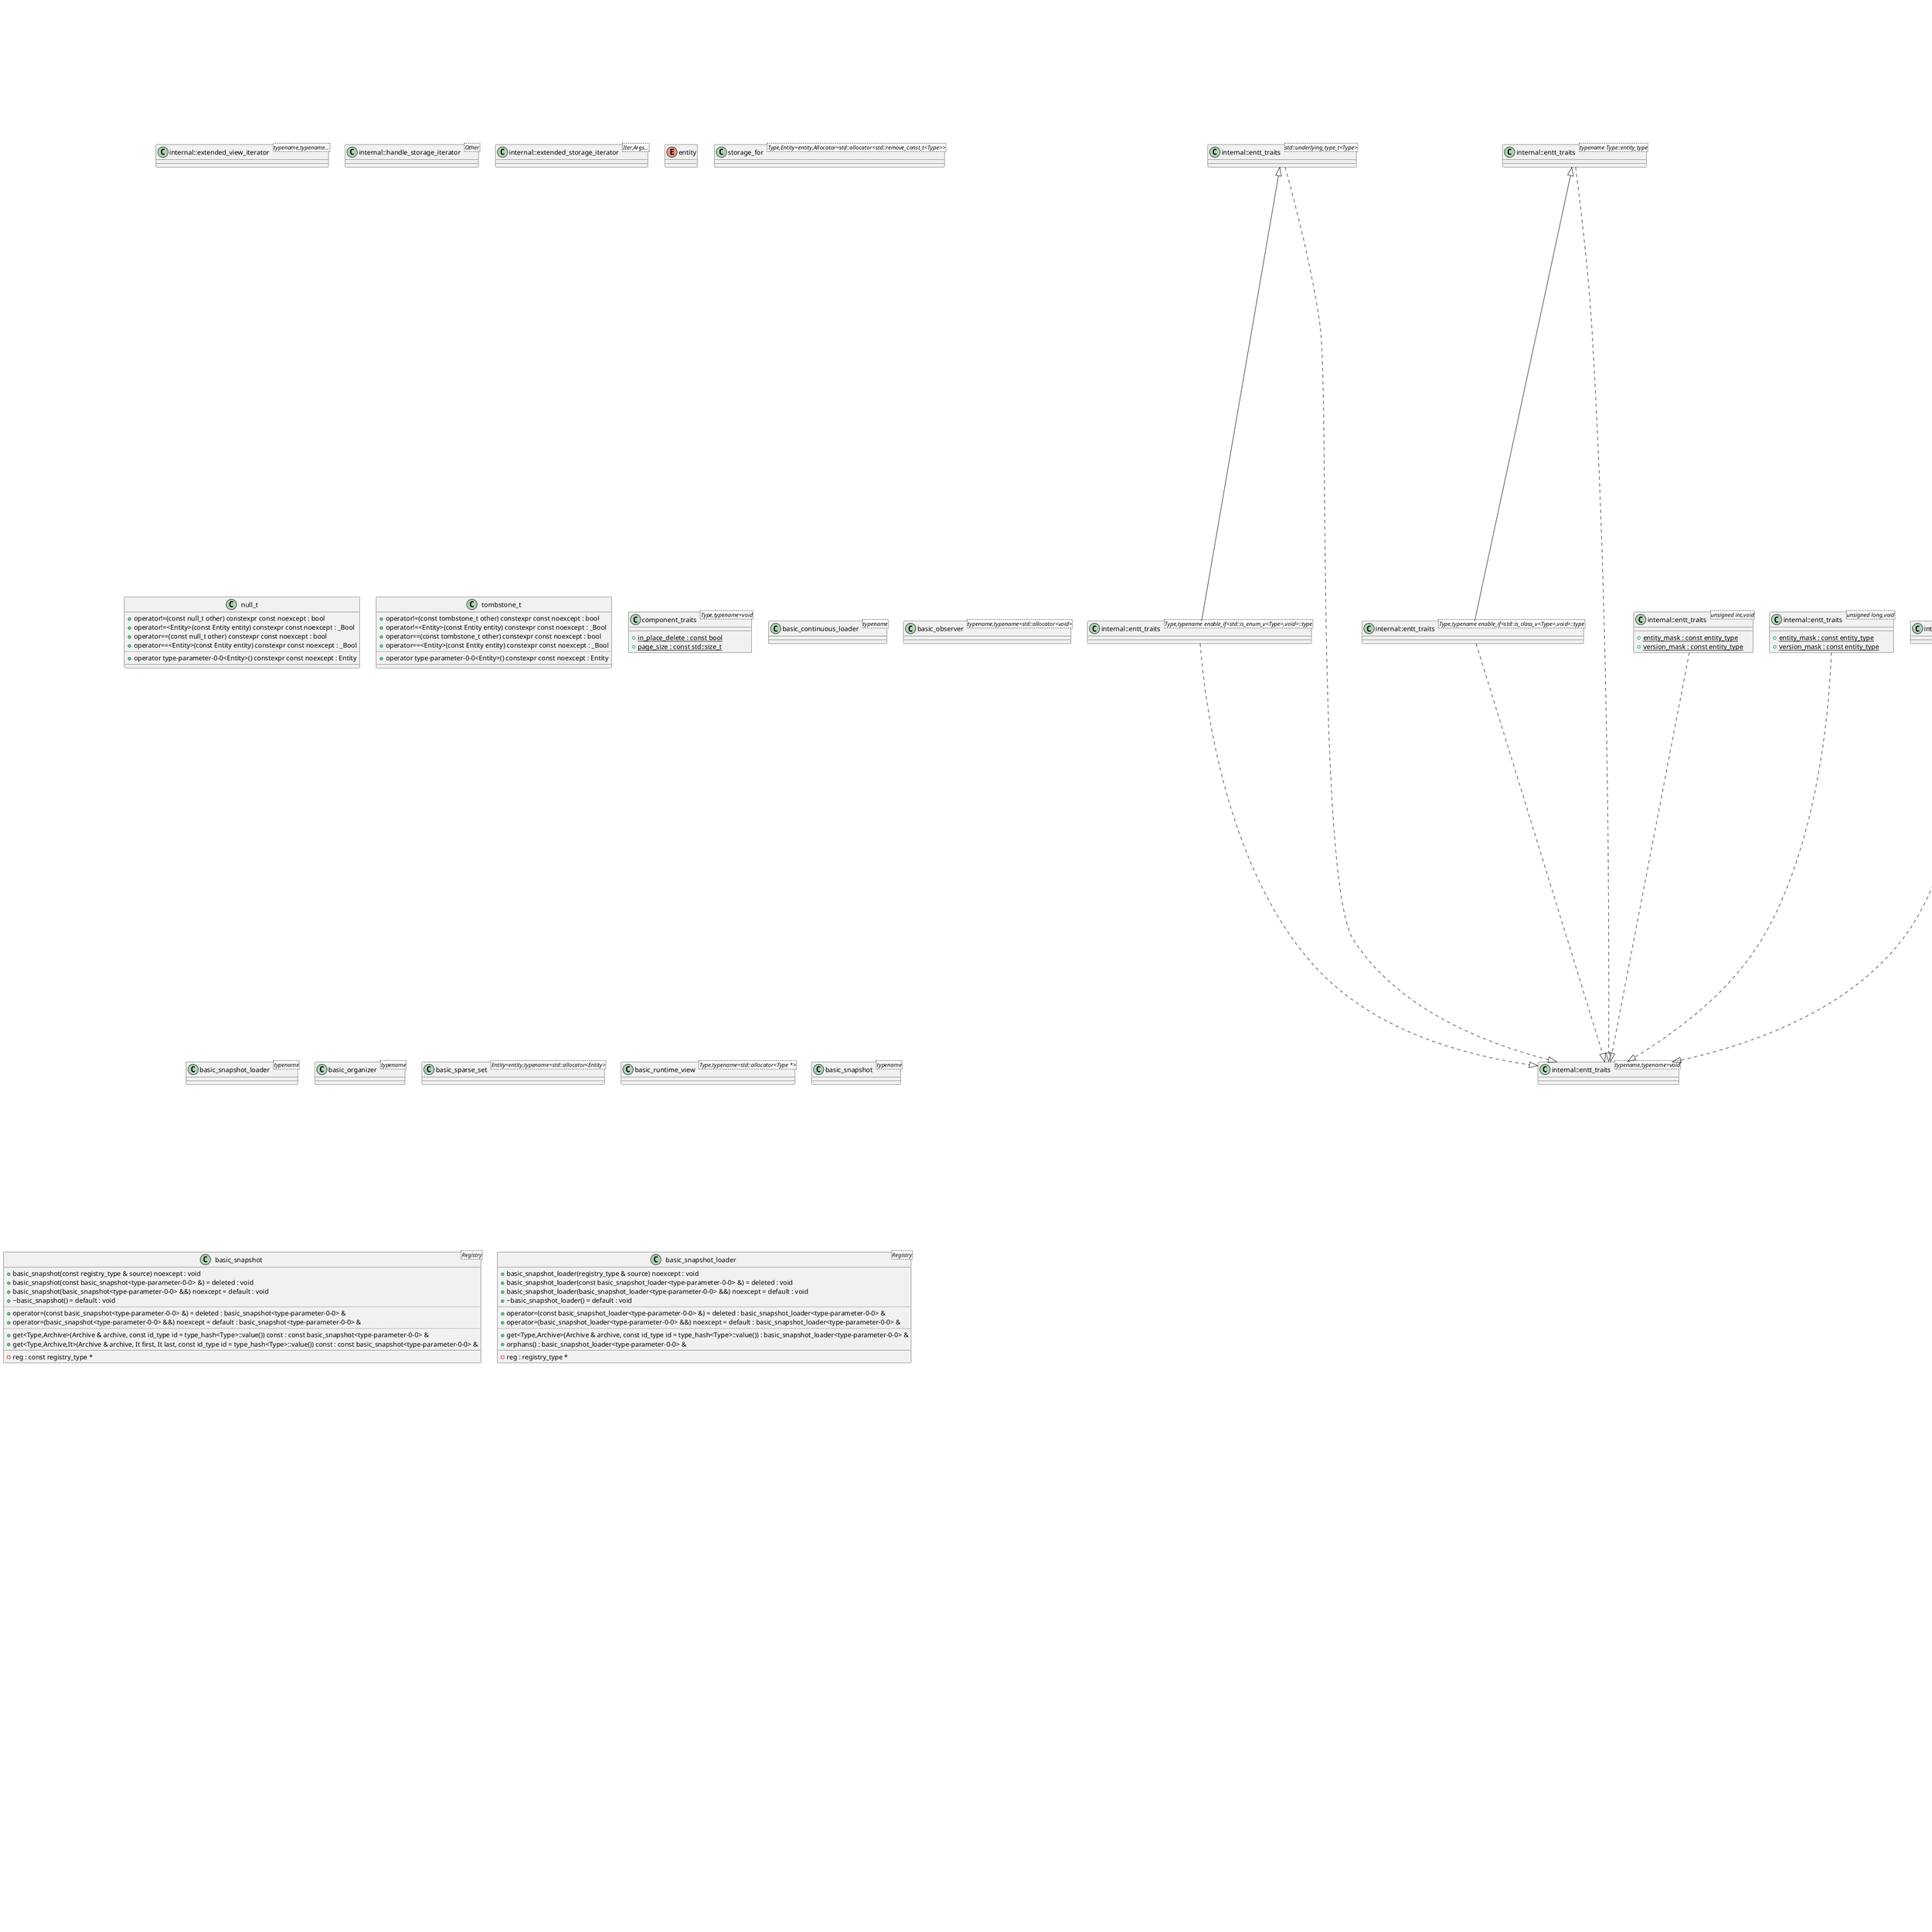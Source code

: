 @startuml
title 'entity' class diagram
class "internal::entt_traits<std::underlying_type_t<Type>>" as C_0000985508919435688257
class C_0000985508919435688257 [[https://github.com/skypjack/entt/blob/4a2d1a8541228a90e02a873dba6a980506c42c03/src/entt/entity/entity.hpp#L20{entt_traits}]] {
__
}
class "internal::entt_traits<Type,typename enable_if<std::is_enum_v<Type>,void>::type>" as C_0005996228233290830623
class C_0005996228233290830623 [[https://github.com/skypjack/entt/blob/4a2d1a8541228a90e02a873dba6a980506c42c03/src/entt/entity/entity.hpp#L20{entt_traits}]] {
__
}
class "internal::entt_traits<typename Type::entity_type>" as C_0016720387830398915069
class C_0016720387830398915069 [[https://github.com/skypjack/entt/blob/4a2d1a8541228a90e02a873dba6a980506c42c03/src/entt/entity/entity.hpp#L26{entt_traits}]] {
__
}
class "internal::entt_traits<Type,typename enable_if<std::is_class_v<Type>,void>::type>" as C_0016143545065082501181
class C_0016143545065082501181 [[https://github.com/skypjack/entt/blob/4a2d1a8541228a90e02a873dba6a980506c42c03/src/entt/entity/entity.hpp#L26{entt_traits}]] {
__
}
class "internal::entt_traits<unsigned int,void>" as C_0004036665709933319250
class C_0004036665709933319250 [[https://github.com/skypjack/entt/blob/4a2d1a8541228a90e02a873dba6a980506c42c03/src/entt/entity/entity.hpp#L32{entt_traits}]] {
__
{static} +entity_mask : const entity_type [[[https://github.com/skypjack/entt/blob/4a2d1a8541228a90e02a873dba6a980506c42c03/src/entt/entity/entity.hpp#L38{entity_mask}]]]
{static} +version_mask : const entity_type [[[https://github.com/skypjack/entt/blob/4a2d1a8541228a90e02a873dba6a980506c42c03/src/entt/entity/entity.hpp#L39{version_mask}]]]
}
class "internal::entt_traits<unsigned long,void>" as C_0013902658770233618812
class C_0013902658770233618812 [[https://github.com/skypjack/entt/blob/4a2d1a8541228a90e02a873dba6a980506c42c03/src/entt/entity/entity.hpp#L43{entt_traits}]] {
__
{static} +entity_mask : const entity_type [[[https://github.com/skypjack/entt/blob/4a2d1a8541228a90e02a873dba6a980506c42c03/src/entt/entity/entity.hpp#L49{entity_mask}]]]
{static} +version_mask : const entity_type [[[https://github.com/skypjack/entt/blob/4a2d1a8541228a90e02a873dba6a980506c42c03/src/entt/entity/entity.hpp#L50{version_mask}]]]
}
class "internal::entt_traits<Type>" as C_0002663306706568205127
class C_0002663306706568205127 [[https://github.com/skypjack/entt/blob/4a2d1a8541228a90e02a873dba6a980506c42c03/src/entt/entity/entity.hpp#L163{entt_traits}]] {
__
}
class "internal::handle_storage_iterator<It>" as C_0004838504371863864085
class C_0004838504371863864085 [[https://github.com/skypjack/entt/blob/4a2d1a8541228a90e02a873dba6a980506c42c03/src/entt/entity/handle.hpp#L20{handle_storage_iterator}]] {
+handle_storage_iterator() noexcept : void [[[https://github.com/skypjack/entt/blob/4a2d1a8541228a90e02a873dba6a980506c42c03/src/entt/entity/handle.hpp#L35{handle_storage_iterator}]]]
+handle_storage_iterator(entity_type value, It from, It to) noexcept : void [[[https://github.com/skypjack/entt/blob/4a2d1a8541228a90e02a873dba6a980506c42c03/src/entt/entity/handle.hpp#L40{handle_storage_iterator}]]]
..
+operator*() constexpr const noexcept : reference [[[https://github.com/skypjack/entt/blob/4a2d1a8541228a90e02a873dba6a980506c42c03/src/entt/entity/handle.hpp#L59{operator*}]]]
+operator++() constexpr noexcept : handle_storage_iterator<It> & [[[https://github.com/skypjack/entt/blob/4a2d1a8541228a90e02a873dba6a980506c42c03/src/entt/entity/handle.hpp#L49{operator++}]]]
+operator++(int) constexpr noexcept : handle_storage_iterator<It> [[[https://github.com/skypjack/entt/blob/4a2d1a8541228a90e02a873dba6a980506c42c03/src/entt/entity/handle.hpp#L54{operator++}]]]
+operator->() constexpr const noexcept : pointer [[[https://github.com/skypjack/entt/blob/4a2d1a8541228a90e02a873dba6a980506c42c03/src/entt/entity/handle.hpp#L63{operator->}]]]
__
-entt : entity_type [[[https://github.com/skypjack/entt/blob/4a2d1a8541228a90e02a873dba6a980506c42c03/src/entt/entity/handle.hpp#L71{entt}]]]
-it : It [[[https://github.com/skypjack/entt/blob/4a2d1a8541228a90e02a873dba6a980506c42c03/src/entt/entity/handle.hpp#L72{it}]]]
-last : It [[[https://github.com/skypjack/entt/blob/4a2d1a8541228a90e02a873dba6a980506c42c03/src/entt/entity/handle.hpp#L73{last}]]]
}
class "internal::handle_storage_iterator<typename decltype(std::declval<registry_type>().storage())::iterator>" as C_0003695267529402858229
class C_0003695267529402858229 [[https://github.com/skypjack/entt/blob/4a2d1a8541228a90e02a873dba6a980506c42c03/src/entt/entity/handle.hpp#L142{handle_storage_iterator}]] {
__
}
class "internal::extended_group_iterator<It,owned_t<Owned...>,get_t<Get...>>" as C_0010991430370362042974
class C_0010991430370362042974 [[https://github.com/skypjack/entt/blob/4a2d1a8541228a90e02a873dba6a980506c42c03/src/entt/entity/group.hpp#L28{extended_group_iterator}]] {
+extended_group_iterator() : void [[[https://github.com/skypjack/entt/blob/4a2d1a8541228a90e02a873dba6a980506c42c03/src/entt/entity/group.hpp#L47{extended_group_iterator}]]]
+extended_group_iterator(iterator_type from, std::tuple<Owned *...,Get *...> cpools) : void [[[https://github.com/skypjack/entt/blob/4a2d1a8541228a90e02a873dba6a980506c42c03/src/entt/entity/group.hpp#L51{extended_group_iterator}]]]
..
+operator*() const noexcept : reference [[[https://github.com/skypjack/entt/blob/4a2d1a8541228a90e02a873dba6a980506c42c03/src/entt/entity/group.hpp#L64{operator*}]]]
+operator++() noexcept : extended_group_iterator<type-parameter-0-0,owned_t<type-parameter-0-1...>,get_t<type-parameter-0-2...>> & [[[https://github.com/skypjack/entt/blob/4a2d1a8541228a90e02a873dba6a980506c42c03/src/entt/entity/group.hpp#L55{operator++}]]]
+operator++(int) noexcept : extended_group_iterator<type-parameter-0-0,owned_t<type-parameter-0-1...>,get_t<type-parameter-0-2...>> [[[https://github.com/skypjack/entt/blob/4a2d1a8541228a90e02a873dba6a980506c42c03/src/entt/entity/group.hpp#L59{operator++}]]]
+operator->() const noexcept : pointer [[[https://github.com/skypjack/entt/blob/4a2d1a8541228a90e02a873dba6a980506c42c03/src/entt/entity/group.hpp#L68{operator->}]]]
..
+base() constexpr const noexcept : iterator_type [[[https://github.com/skypjack/entt/blob/4a2d1a8541228a90e02a873dba6a980506c42c03/src/entt/entity/group.hpp#L72{base}]]]
-index_to_element<Type>(Type & cpool) const : auto
__
-it : It [[[https://github.com/skypjack/entt/blob/4a2d1a8541228a90e02a873dba6a980506c42c03/src/entt/entity/group.hpp#L80{it}]]]
-pools : std::tuple<Owned *...,Get *...> [[[https://github.com/skypjack/entt/blob/4a2d1a8541228a90e02a873dba6a980506c42c03/src/entt/entity/group.hpp#L81{pools}]]]
}
class "internal::group_descriptor" as C_0015522056347882589423
class C_0015522056347882589423 [[https://github.com/skypjack/entt/blob/4a2d1a8541228a90e02a873dba6a980506c42c03/src/entt/entity/group.hpp#L94{group_descriptor}]] {
+~group_descriptor() = default : void [[[https://github.com/skypjack/entt/blob/4a2d1a8541228a90e02a873dba6a980506c42c03/src/entt/entity/group.hpp#L96{~group_descriptor}]]]
..
+owned(const id_type) const noexcept : bool [[[https://github.com/skypjack/entt/blob/4a2d1a8541228a90e02a873dba6a980506c42c03/src/entt/entity/group.hpp#L97{owned}]]]
__
}
class "internal::group_handler<Type,std::size_t Owned,std::size_t Get,std::size_t Exclude>" as C_0017330521665568721639
class C_0017330521665568721639 [[https://github.com/skypjack/entt/blob/4a2d1a8541228a90e02a873dba6a980506c42c03/src/entt/entity/group.hpp#L103{group_handler}]] {
+group_handler<OGType...,EType...>(std::tuple<OGType &...> ogpool, std::tuple<EType &...> epool) : void
..
-common_setup() : void [[[https://github.com/skypjack/entt/blob/4a2d1a8541228a90e02a873dba6a980506c42c03/src/entt/entity/group.hpp#L132{common_setup}]]]
+length() const noexcept : size_type [[[https://github.com/skypjack/entt/blob/4a2d1a8541228a90e02a873dba6a980506c42c03/src/entt/entity/group.hpp#L162{length}]]]
+owned(const id_type hash) const noexcept : bool [[[https://github.com/skypjack/entt/blob/4a2d1a8541228a90e02a873dba6a980506c42c03/src/entt/entity/group.hpp#L152{owned}]]]
-push_on_construct(const entity_type entt) : void [[[https://github.com/skypjack/entt/blob/4a2d1a8541228a90e02a873dba6a980506c42c03/src/entt/entity/group.hpp#L112{push_on_construct}]]]
-push_on_destroy(const entity_type entt) : void [[[https://github.com/skypjack/entt/blob/4a2d1a8541228a90e02a873dba6a980506c42c03/src/entt/entity/group.hpp#L119{push_on_destroy}]]]
-remove_if(const entity_type entt) : void [[[https://github.com/skypjack/entt/blob/4a2d1a8541228a90e02a873dba6a980506c42c03/src/entt/entity/group.hpp#L126{remove_if}]]]
+storage<std::size_t Index>() const noexcept : common_type *
-swap_elements(const std::size_t pos, const entity_type entt) : void [[[https://github.com/skypjack/entt/blob/4a2d1a8541228a90e02a873dba6a980506c42c03/src/entt/entity/group.hpp#L106{swap_elements}]]]
__
-filter : std::array<common_type *,Exclude> [[[https://github.com/skypjack/entt/blob/4a2d1a8541228a90e02a873dba6a980506c42c03/src/entt/entity/group.hpp#L177{filter}]]]
-len : std::size_t [[[https://github.com/skypjack/entt/blob/4a2d1a8541228a90e02a873dba6a980506c42c03/src/entt/entity/group.hpp#L178{len}]]]
-pools : std::array<common_type *,(Owned + Get)> [[[https://github.com/skypjack/entt/blob/4a2d1a8541228a90e02a873dba6a980506c42c03/src/entt/entity/group.hpp#L176{pools}]]]
}
class "internal::group_handler<Type,0,Get,Exclude>" as C_0006891689690976194774
class C_0006891689690976194774 [[https://github.com/skypjack/entt/blob/4a2d1a8541228a90e02a873dba6a980506c42c03/src/entt/entity/group.hpp#L182{group_handler}]] {
+group_handler<Allocator,GType...,EType...>(const Allocator & allocator, std::tuple<GType &...> gpool, std::tuple<EType &...> epool) : void
..
-common_setup() : void [[[https://github.com/skypjack/entt/blob/4a2d1a8541228a90e02a873dba6a980506c42c03/src/entt/entity/group.hpp#L205{common_setup}]]]
+handle() noexcept : common_type & [[[https://github.com/skypjack/entt/blob/4a2d1a8541228a90e02a873dba6a980506c42c03/src/entt/entity/group.hpp#L224{handle}]]]
+handle() const noexcept : const common_type & [[[https://github.com/skypjack/entt/blob/4a2d1a8541228a90e02a873dba6a980506c42c03/src/entt/entity/group.hpp#L228{handle}]]]
-push_on_construct(const entity_type entt) : void [[[https://github.com/skypjack/entt/blob/4a2d1a8541228a90e02a873dba6a980506c42c03/src/entt/entity/group.hpp#L185{push_on_construct}]]]
-push_on_destroy(const entity_type entt) : void [[[https://github.com/skypjack/entt/blob/4a2d1a8541228a90e02a873dba6a980506c42c03/src/entt/entity/group.hpp#L193{push_on_destroy}]]]
-remove_if(const entity_type entt) : void [[[https://github.com/skypjack/entt/blob/4a2d1a8541228a90e02a873dba6a980506c42c03/src/entt/entity/group.hpp#L201{remove_if}]]]
+storage<std::size_t Index>() const noexcept : common_type *
__
-elem : common_type [[[https://github.com/skypjack/entt/blob/4a2d1a8541228a90e02a873dba6a980506c42c03/src/entt/entity/group.hpp#L244{elem}]]]
-filter : std::array<common_type *,Exclude> [[[https://github.com/skypjack/entt/blob/4a2d1a8541228a90e02a873dba6a980506c42c03/src/entt/entity/group.hpp#L243{filter}]]]
-pools : std::array<common_type *,Get> [[[https://github.com/skypjack/entt/blob/4a2d1a8541228a90e02a873dba6a980506c42c03/src/entt/entity/group.hpp#L242{pools}]]]
}
class "internal::group_handler<std::common_type_t<typename Get::base_type...,typename Exclude::base_type...>,0u,sizeof...(Get),sizeof...(Exclude)>" as C_0004628485170226248189
class C_0004628485170226248189 [[https://github.com/skypjack/entt/blob/4a2d1a8541228a90e02a873dba6a980506c42c03/src/entt/entity/group.hpp#L327{group_handler}]] {
__
}
class "internal::extended_group_iterator<iterator,owned_t,get_t<Get...>>" as C_0010163445658192947422
class C_0010163445658192947422 [[https://github.com/skypjack/entt/blob/4a2d1a8541228a90e02a873dba6a980506c42c03/src/entt/entity/group.hpp#L565{extended_group_iterator}]] {
__
}
class "internal::group_handler<std::common_type_t<typename Owned::base_type...,typename Get::base_type...,typename Exclude::base_type...>,sizeof...(Owned),sizeof...(Get),sizeof...(Exclude)>" as C_0016165787805513719567
class C_0016165787805513719567 [[https://github.com/skypjack/entt/blob/4a2d1a8541228a90e02a873dba6a980506c42c03/src/entt/entity/group.hpp#L741{group_handler}]] {
__
}
class "internal::extended_group_iterator<iterator,owned_t<Owned...>,get_t<Get...>>" as C_0015975844103014248761
class C_0015975844103014248761 [[https://github.com/skypjack/entt/blob/4a2d1a8541228a90e02a873dba6a980506c42c03/src/entt/entity/group.hpp#L964{extended_group_iterator}]] {
__
}
class "internal::has_on_construct<typename,typename,typename=void>" as C_0015692761883379160919
class C_0015692761883379160919 [[https://github.com/skypjack/entt/blob/4a2d1a8541228a90e02a873dba6a980506c42c03/src/entt/entity/mixin.hpp#L19{has_on_construct}]] {
__
}
class "internal::has_on_construct<Type,Registry,void>" as C_0002760980387960573925
class C_0002760980387960573925 [[https://github.com/skypjack/entt/blob/4a2d1a8541228a90e02a873dba6a980506c42c03/src/entt/entity/mixin.hpp#L22{has_on_construct}]] {
__
}
class "internal::has_on_update<typename,typename,typename=void>" as C_0000458726331531690692
class C_0000458726331531690692 [[https://github.com/skypjack/entt/blob/4a2d1a8541228a90e02a873dba6a980506c42c03/src/entt/entity/mixin.hpp#L26{has_on_update}]] {
__
}
class "internal::has_on_update<Type,Registry,void>" as C_0001761387367131750325
class C_0001761387367131750325 [[https://github.com/skypjack/entt/blob/4a2d1a8541228a90e02a873dba6a980506c42c03/src/entt/entity/mixin.hpp#L29{has_on_update}]] {
__
}
class "internal::has_on_destroy<typename,typename,typename=void>" as C_0011001356461300186142
class C_0011001356461300186142 [[https://github.com/skypjack/entt/blob/4a2d1a8541228a90e02a873dba6a980506c42c03/src/entt/entity/mixin.hpp#L33{has_on_destroy}]] {
__
}
class "internal::has_on_destroy<Type,Registry,void>" as C_0009087119432850984447
class C_0009087119432850984447 [[https://github.com/skypjack/entt/blob/4a2d1a8541228a90e02a873dba6a980506c42c03/src/entt/entity/mixin.hpp#L36{has_on_destroy}]] {
__
}
class "internal::sparse_set_iterator<Container>" as C_0009642023725766468970
class C_0009642023725766468970 [[https://github.com/skypjack/entt/blob/4a2d1a8541228a90e02a873dba6a980506c42c03/src/entt/entity/sparse_set.hpp#L24{sparse_set_iterator}]] {
+sparse_set_iterator() noexcept : void [[[https://github.com/skypjack/entt/blob/4a2d1a8541228a90e02a873dba6a980506c42c03/src/entt/entity/sparse_set.hpp#L31{sparse_set_iterator}]]]
+sparse_set_iterator(const Container & ref, const difference_type idx) noexcept : void [[[https://github.com/skypjack/entt/blob/4a2d1a8541228a90e02a873dba6a980506c42c03/src/entt/entity/sparse_set.hpp#L35{sparse_set_iterator}]]]
..
+operator*() constexpr const noexcept : reference [[[https://github.com/skypjack/entt/blob/4a2d1a8541228a90e02a873dba6a980506c42c03/src/entt/entity/sparse_set.hpp#L83{operator*}]]]
+operator+(const difference_type value) constexpr const noexcept : sparse_set_iterator<Container> [[[https://github.com/skypjack/entt/blob/4a2d1a8541228a90e02a873dba6a980506c42c03/src/entt/entity/sparse_set.hpp#L62{operator+}]]]
+operator++() constexpr noexcept : sparse_set_iterator<Container> & [[[https://github.com/skypjack/entt/blob/4a2d1a8541228a90e02a873dba6a980506c42c03/src/entt/entity/sparse_set.hpp#L39{operator++}]]]
+operator++(int) constexpr noexcept : sparse_set_iterator<Container> [[[https://github.com/skypjack/entt/blob/4a2d1a8541228a90e02a873dba6a980506c42c03/src/entt/entity/sparse_set.hpp#L43{operator++}]]]
+operator+=(const difference_type value) constexpr noexcept : sparse_set_iterator<Container> & [[[https://github.com/skypjack/entt/blob/4a2d1a8541228a90e02a873dba6a980506c42c03/src/entt/entity/sparse_set.hpp#L57{operator+=}]]]
+operator-(const difference_type value) constexpr const noexcept : sparse_set_iterator<Container> [[[https://github.com/skypjack/entt/blob/4a2d1a8541228a90e02a873dba6a980506c42c03/src/entt/entity/sparse_set.hpp#L71{operator-}]]]
+operator--() constexpr noexcept : sparse_set_iterator<Container> & [[[https://github.com/skypjack/entt/blob/4a2d1a8541228a90e02a873dba6a980506c42c03/src/entt/entity/sparse_set.hpp#L48{operator--}]]]
+operator--(int) constexpr noexcept : sparse_set_iterator<Container> [[[https://github.com/skypjack/entt/blob/4a2d1a8541228a90e02a873dba6a980506c42c03/src/entt/entity/sparse_set.hpp#L52{operator--}]]]
+operator-=(const difference_type value) constexpr noexcept : sparse_set_iterator<Container> & [[[https://github.com/skypjack/entt/blob/4a2d1a8541228a90e02a873dba6a980506c42c03/src/entt/entity/sparse_set.hpp#L67{operator-=}]]]
+operator->() constexpr const noexcept : pointer [[[https://github.com/skypjack/entt/blob/4a2d1a8541228a90e02a873dba6a980506c42c03/src/entt/entity/sparse_set.hpp#L79{operator->}]]]
+operator[](const difference_type value) constexpr const noexcept : reference [[[https://github.com/skypjack/entt/blob/4a2d1a8541228a90e02a873dba6a980506c42c03/src/entt/entity/sparse_set.hpp#L75{operator[]}]]]
..
+data() constexpr const noexcept : pointer [[[https://github.com/skypjack/entt/blob/4a2d1a8541228a90e02a873dba6a980506c42c03/src/entt/entity/sparse_set.hpp#L87{data}]]]
+index() constexpr const noexcept : difference_type [[[https://github.com/skypjack/entt/blob/4a2d1a8541228a90e02a873dba6a980506c42c03/src/entt/entity/sparse_set.hpp#L91{index}]]]
__
-offset : difference_type [[[https://github.com/skypjack/entt/blob/4a2d1a8541228a90e02a873dba6a980506c42c03/src/entt/entity/sparse_set.hpp#L97{offset}]]]
-packed : const Container * [[[https://github.com/skypjack/entt/blob/4a2d1a8541228a90e02a873dba6a980506c42c03/src/entt/entity/sparse_set.hpp#L96{packed}]]]
}
class "internal::sparse_set_iterator<std::vector<Entity>>" as C_0001961562563240744563
class C_0001961562563240744563 [[https://github.com/skypjack/entt/blob/4a2d1a8541228a90e02a873dba6a980506c42c03/src/entt/entity/sparse_set.hpp#L244{sparse_set_iterator}]] {
__
}
class "internal::in_place_delete<Type,typename=void>" as C_0013936870188481070747
class C_0013936870188481070747 [[https://github.com/skypjack/entt/blob/4a2d1a8541228a90e02a873dba6a980506c42c03/src/entt/entity/component.hpp#L15{in_place_delete}]] {
__
}
class "internal::in_place_delete<void,void>" as C_0003383906191008778976
class C_0003383906191008778976 [[https://github.com/skypjack/entt/blob/4a2d1a8541228a90e02a873dba6a980506c42c03/src/entt/entity/component.hpp#L18{in_place_delete}]] {
__
}
class "internal::in_place_delete<Type,typename enable_if<Type::in_place_delete,void>::type>" as C_0008185851616339562199
class C_0008185851616339562199 [[https://github.com/skypjack/entt/blob/4a2d1a8541228a90e02a873dba6a980506c42c03/src/entt/entity/component.hpp#L21{in_place_delete}]] {
__
}
class "internal::page_size<Type,typename=void>" as C_0015780971857569135092
class C_0015780971857569135092 [[https://github.com/skypjack/entt/blob/4a2d1a8541228a90e02a873dba6a980506c42c03/src/entt/entity/component.hpp#L25{page_size}]] {
__
}
class "internal::page_size<void,void>" as C_0011316603418174560807
class C_0011316603418174560807 [[https://github.com/skypjack/entt/blob/4a2d1a8541228a90e02a873dba6a980506c42c03/src/entt/entity/component.hpp#L28{page_size}]] {
__
}
class "internal::page_size<Type,void>" as C_0015013490621186292903
class C_0015013490621186292903 [[https://github.com/skypjack/entt/blob/4a2d1a8541228a90e02a873dba6a980506c42c03/src/entt/entity/component.hpp#L31{page_size}]] {
__
}
class "internal::storage_iterator<std::remove_const_t<Container>>" as C_0000584588056492718753
class C_0000584588056492718753 [[https://github.com/skypjack/entt/blob/4a2d1a8541228a90e02a873dba6a980506c42c03/src/entt/entity/storage.hpp#L52{storage_iterator}]] {
__
}
class "internal::storage_iterator<Container>" as C_0009159205483135866475
class C_0009159205483135866475 [[https://github.com/skypjack/entt/blob/4a2d1a8541228a90e02a873dba6a980506c42c03/src/entt/entity/storage.hpp#L27{storage_iterator}]] {
+storage_iterator() noexcept = default : void [[[https://github.com/skypjack/entt/blob/4a2d1a8541228a90e02a873dba6a980506c42c03/src/entt/entity/storage.hpp#L45{storage_iterator}]]]
+storage_iterator(Container * ref, const difference_type idx) noexcept : void [[[https://github.com/skypjack/entt/blob/4a2d1a8541228a90e02a873dba6a980506c42c03/src/entt/entity/storage.hpp#L47{storage_iterator}]]]
+storage_iterator<_Bool Const=std::is_const_v<Container>,typename=std::enable_if_t<Const>>(const storage_iterator<std::remove_const_t<Container>> & other) noexcept : void
..
+operator*() constexpr const noexcept : reference [[[https://github.com/skypjack/entt/blob/4a2d1a8541228a90e02a873dba6a980506c42c03/src/entt/entity/storage.hpp#L101{operator*}]]]
+operator+(const difference_type value) constexpr const noexcept : storage_iterator<Container> [[[https://github.com/skypjack/entt/blob/4a2d1a8541228a90e02a873dba6a980506c42c03/src/entt/entity/storage.hpp#L78{operator+}]]]
+operator++() constexpr noexcept : storage_iterator<Container> & [[[https://github.com/skypjack/entt/blob/4a2d1a8541228a90e02a873dba6a980506c42c03/src/entt/entity/storage.hpp#L55{operator++}]]]
+operator++(int) constexpr noexcept : storage_iterator<Container> [[[https://github.com/skypjack/entt/blob/4a2d1a8541228a90e02a873dba6a980506c42c03/src/entt/entity/storage.hpp#L59{operator++}]]]
+operator+=(const difference_type value) constexpr noexcept : storage_iterator<Container> & [[[https://github.com/skypjack/entt/blob/4a2d1a8541228a90e02a873dba6a980506c42c03/src/entt/entity/storage.hpp#L73{operator+=}]]]
+operator-(const difference_type value) constexpr const noexcept : storage_iterator<Container> [[[https://github.com/skypjack/entt/blob/4a2d1a8541228a90e02a873dba6a980506c42c03/src/entt/entity/storage.hpp#L87{operator-}]]]
+operator--() constexpr noexcept : storage_iterator<Container> & [[[https://github.com/skypjack/entt/blob/4a2d1a8541228a90e02a873dba6a980506c42c03/src/entt/entity/storage.hpp#L64{operator--}]]]
+operator--(int) constexpr noexcept : storage_iterator<Container> [[[https://github.com/skypjack/entt/blob/4a2d1a8541228a90e02a873dba6a980506c42c03/src/entt/entity/storage.hpp#L68{operator--}]]]
+operator-=(const difference_type value) constexpr noexcept : storage_iterator<Container> & [[[https://github.com/skypjack/entt/blob/4a2d1a8541228a90e02a873dba6a980506c42c03/src/entt/entity/storage.hpp#L83{operator-=}]]]
+operator->() constexpr const noexcept : pointer [[[https://github.com/skypjack/entt/blob/4a2d1a8541228a90e02a873dba6a980506c42c03/src/entt/entity/storage.hpp#L97{operator->}]]]
+operator[](const difference_type value) constexpr const noexcept : reference [[[https://github.com/skypjack/entt/blob/4a2d1a8541228a90e02a873dba6a980506c42c03/src/entt/entity/storage.hpp#L91{operator[]}]]]
..
+index() constexpr const noexcept : difference_type [[[https://github.com/skypjack/entt/blob/4a2d1a8541228a90e02a873dba6a980506c42c03/src/entt/entity/storage.hpp#L105{index}]]]
__
-offset : difference_type [[[https://github.com/skypjack/entt/blob/4a2d1a8541228a90e02a873dba6a980506c42c03/src/entt/entity/storage.hpp#L111{offset}]]]
-payload : Container * [[[https://github.com/skypjack/entt/blob/4a2d1a8541228a90e02a873dba6a980506c42c03/src/entt/entity/storage.hpp#L110{payload}]]]
}
class "internal::extended_storage_iterator<It,Args...>" as C_0004433297378247618633
class C_0004433297378247618633 [[https://github.com/skypjack/entt/blob/4a2d1a8541228a90e02a873dba6a980506c42c03/src/entt/entity/storage.hpp#L170{extended_storage_iterator}]] {
__
}
class "internal::extended_storage_iterator<It,Other...>" as C_0017474805247198853733
class C_0017474805247198853733 [[https://github.com/skypjack/entt/blob/4a2d1a8541228a90e02a873dba6a980506c42c03/src/entt/entity/storage.hpp#L150{extended_storage_iterator}]] {
+extended_storage_iterator() : void [[[https://github.com/skypjack/entt/blob/4a2d1a8541228a90e02a873dba6a980506c42c03/src/entt/entity/storage.hpp#L163{extended_storage_iterator}]]]
+extended_storage_iterator(iterator_type base, Other... other) : void [[[https://github.com/skypjack/entt/blob/4a2d1a8541228a90e02a873dba6a980506c42c03/src/entt/entity/storage.hpp#L166{extended_storage_iterator}]]]
+extended_storage_iterator<Args...,typename=std::enable_if_t<(!std::is_same_v<Other, Args> && ...) && (std::is_constructible_v<Other, Args> && ...)>>(const extended_storage_iterator<It,Args...> & other) : void
..
+operator*() constexpr const noexcept : reference [[[https://github.com/skypjack/entt/blob/4a2d1a8541228a90e02a873dba6a980506c42c03/src/entt/entity/storage.hpp#L186{operator*}]]]
+operator++() constexpr noexcept : extended_storage_iterator<It,Other...> & [[[https://github.com/skypjack/entt/blob/4a2d1a8541228a90e02a873dba6a980506c42c03/src/entt/entity/storage.hpp#L173{operator++}]]]
+operator++(int) constexpr noexcept : extended_storage_iterator<It,Other...> [[[https://github.com/skypjack/entt/blob/4a2d1a8541228a90e02a873dba6a980506c42c03/src/entt/entity/storage.hpp#L177{operator++}]]]
+operator->() constexpr const noexcept : pointer [[[https://github.com/skypjack/entt/blob/4a2d1a8541228a90e02a873dba6a980506c42c03/src/entt/entity/storage.hpp#L182{operator->}]]]
..
+base() constexpr const noexcept : iterator_type [[[https://github.com/skypjack/entt/blob/4a2d1a8541228a90e02a873dba6a980506c42c03/src/entt/entity/storage.hpp#L190{base}]]]
__
-it : std::tuple<It,Other...> [[[https://github.com/skypjack/entt/blob/4a2d1a8541228a90e02a873dba6a980506c42c03/src/entt/entity/storage.hpp#L198{it}]]]
}
class "internal::storage_iterator<std::vector<typename alloc_traits::pointer>>" as C_0017674711661927809300
class C_0017674711661927809300 [[https://github.com/skypjack/entt/blob/4a2d1a8541228a90e02a873dba6a980506c42c03/src/entt/entity/storage.hpp#L554{storage_iterator}]] {
__
}
class "internal::extended_storage_iterator<typename base_type::iterator,internal::storage_iterator<std::vector<typename alloc_traits::pointer>>>" as C_0000144359456346585772
class C_0000144359456346585772 [[https://github.com/skypjack/entt/blob/4a2d1a8541228a90e02a873dba6a980506c42c03/src/entt/entity/storage.hpp#L753{extended_storage_iterator}]] {
__
}
class "internal::extended_storage_iterator<typename base_type::const_iterator,internal::storage_iterator<std::vector<typename alloc_traits::pointer>>>" as C_0001968833828463823074
class C_0001968833828463823074 [[https://github.com/skypjack/entt/blob/4a2d1a8541228a90e02a873dba6a980506c42c03/src/entt/entity/storage.hpp#L758{extended_storage_iterator}]] {
__
}
class "internal::extended_storage_iterator<typename base_type::reverse_iterator,std::reverse_iterator<internal::storage_iterator<std::vector<typename alloc_traits::pointer>>>>" as C_0012161547694387065142
class C_0012161547694387065142 [[https://github.com/skypjack/entt/blob/4a2d1a8541228a90e02a873dba6a980506c42c03/src/entt/entity/storage.hpp#L769{extended_storage_iterator}]] {
__
}
class "internal::extended_storage_iterator<typename base_type::const_reverse_iterator,std::reverse_iterator<internal::storage_iterator<std::vector<typename alloc_traits::pointer>>>>" as C_0008689407097235397355
class C_0008689407097235397355 [[https://github.com/skypjack/entt/blob/4a2d1a8541228a90e02a873dba6a980506c42c03/src/entt/entity/storage.hpp#L774{extended_storage_iterator}]] {
__
}
class "internal::extended_storage_iterator<typename base_type::iterator>" as C_0007043370227388289153
class C_0007043370227388289153 [[https://github.com/skypjack/entt/blob/4a2d1a8541228a90e02a873dba6a980506c42c03/src/entt/entity/storage.hpp#L942{extended_storage_iterator}]] {
__
}
class "internal::extended_storage_iterator<typename base_type::const_iterator>" as C_0014267424582572852515
class C_0014267424582572852515 [[https://github.com/skypjack/entt/blob/4a2d1a8541228a90e02a873dba6a980506c42c03/src/entt/entity/storage.hpp#L947{extended_storage_iterator}]] {
__
}
class "internal::extended_storage_iterator<typename base_type::reverse_iterator>" as C_0015127061065520664072
class C_0015127061065520664072 [[https://github.com/skypjack/entt/blob/4a2d1a8541228a90e02a873dba6a980506c42c03/src/entt/entity/storage.hpp#L958{extended_storage_iterator}]] {
__
}
class "internal::extended_storage_iterator<typename base_type::const_reverse_iterator>" as C_0001915708128912962758
class C_0001915708128912962758 [[https://github.com/skypjack/entt/blob/4a2d1a8541228a90e02a873dba6a980506c42c03/src/entt/entity/storage.hpp#L963{extended_storage_iterator}]] {
__
}
class "internal::view_iterator<Type,std::size_t Get,std::size_t Exclude>" as C_0009117807034124836046
class C_0009117807034124836046 [[https://github.com/skypjack/entt/blob/4a2d1a8541228a90e02a873dba6a980506c42c03/src/entt/entity/view.hpp#L57{view_iterator}]] {
+view_iterator() noexcept : void [[[https://github.com/skypjack/entt/blob/4a2d1a8541228a90e02a873dba6a980506c42c03/src/entt/entity/view.hpp#L81{view_iterator}]]]
+view_iterator(iterator_type first, std::array<const Type *,Get> value, std::array<const Type *,Exclude> excl, const std::size_t idx) noexcept : void [[[https://github.com/skypjack/entt/blob/4a2d1a8541228a90e02a873dba6a980506c42c03/src/entt/entity/view.hpp#L87{view_iterator}]]]
..
+operator*() const noexcept : reference [[[https://github.com/skypjack/entt/blob/4a2d1a8541228a90e02a873dba6a980506c42c03/src/entt/entity/view.hpp#L110{operator*}]]]
+operator++() noexcept : view_iterator<Type,Get,Exclude> & [[[https://github.com/skypjack/entt/blob/4a2d1a8541228a90e02a873dba6a980506c42c03/src/entt/entity/view.hpp#L95{operator++}]]]
+operator++(int) noexcept : view_iterator<Type,Get,Exclude> [[[https://github.com/skypjack/entt/blob/4a2d1a8541228a90e02a873dba6a980506c42c03/src/entt/entity/view.hpp#L101{operator++}]]]
+operator->() const noexcept : pointer [[[https://github.com/skypjack/entt/blob/4a2d1a8541228a90e02a873dba6a980506c42c03/src/entt/entity/view.hpp#L106{operator->}]]]
..
-seek_next() : void [[[https://github.com/skypjack/entt/blob/4a2d1a8541228a90e02a873dba6a980506c42c03/src/entt/entity/view.hpp#L70{seek_next}]]]
-valid(const typename iterator_traits::value_type entt) const noexcept : bool [[[https://github.com/skypjack/entt/blob/4a2d1a8541228a90e02a873dba6a980506c42c03/src/entt/entity/view.hpp#L64{valid}]]]
__
-filter : std::array<const Type *,Exclude> [[[https://github.com/skypjack/entt/blob/4a2d1a8541228a90e02a873dba6a980506c42c03/src/entt/entity/view.hpp#L120{filter}]]]
-index : std::size_t [[[https://github.com/skypjack/entt/blob/4a2d1a8541228a90e02a873dba6a980506c42c03/src/entt/entity/view.hpp#L121{index}]]]
-it : iterator_type [[[https://github.com/skypjack/entt/blob/4a2d1a8541228a90e02a873dba6a980506c42c03/src/entt/entity/view.hpp#L118{it}]]]
-pools : std::array<const Type *,Get> [[[https://github.com/skypjack/entt/blob/4a2d1a8541228a90e02a873dba6a980506c42c03/src/entt/entity/view.hpp#L119{pools}]]]
}
class "internal::extended_view_iterator<It,Get...>" as C_0003804284364046216908
class C_0003804284364046216908 [[https://github.com/skypjack/entt/blob/4a2d1a8541228a90e02a873dba6a980506c42c03/src/entt/entity/view.hpp#L135{extended_view_iterator}]] {
+extended_view_iterator() : void [[[https://github.com/skypjack/entt/blob/4a2d1a8541228a90e02a873dba6a980506c42c03/src/entt/entity/view.hpp#L150{extended_view_iterator}]]]
+extended_view_iterator(iterator_type from) : void [[[https://github.com/skypjack/entt/blob/4a2d1a8541228a90e02a873dba6a980506c42c03/src/entt/entity/view.hpp#L153{extended_view_iterator}]]]
..
+operator*() const noexcept : reference [[[https://github.com/skypjack/entt/blob/4a2d1a8541228a90e02a873dba6a980506c42c03/src/entt/entity/view.hpp#L165{operator*}]]]
+operator++() noexcept : extended_view_iterator<It,Get...> & [[[https://github.com/skypjack/entt/blob/4a2d1a8541228a90e02a873dba6a980506c42c03/src/entt/entity/view.hpp#L156{operator++}]]]
+operator++(int) noexcept : extended_view_iterator<It,Get...> [[[https://github.com/skypjack/entt/blob/4a2d1a8541228a90e02a873dba6a980506c42c03/src/entt/entity/view.hpp#L160{operator++}]]]
+operator->() const noexcept : pointer [[[https://github.com/skypjack/entt/blob/4a2d1a8541228a90e02a873dba6a980506c42c03/src/entt/entity/view.hpp#L169{operator->}]]]
..
+base() constexpr const noexcept : iterator_type [[[https://github.com/skypjack/entt/blob/4a2d1a8541228a90e02a873dba6a980506c42c03/src/entt/entity/view.hpp#L173{base}]]]
-dereference<std::size_t... Index>(std::index_sequence<Index...>) const noexcept : auto
__
-it : It [[[https://github.com/skypjack/entt/blob/4a2d1a8541228a90e02a873dba6a980506c42c03/src/entt/entity/view.hpp#L181{it}]]]
}
class "internal::view_iterator<basic_common_view::common_type,Get,Exclude>" as C_0015203961872227325973
class C_0015203961872227325973 [[https://github.com/skypjack/entt/blob/4a2d1a8541228a90e02a873dba6a980506c42c03/src/entt/entity/view.hpp#L343{view_iterator}]] {
__
}
class "internal::extended_view_iterator<iterator,Get...>" as C_0001666852276320837861
class C_0001666852276320837861 [[https://github.com/skypjack/entt/blob/4a2d1a8541228a90e02a873dba6a980506c42c03/src/entt/entity/view.hpp#L634{extended_view_iterator}]] {
__
}
class "internal::registry_storage_iterator<Other>" as C_0004591052956002377537
class C_0004591052956002377537 [[https://github.com/skypjack/entt/blob/4a2d1a8541228a90e02a873dba6a980506c42c03/src/entt/entity/registry.hpp#L59{registry_storage_iterator}]] {
__
}
class "internal::registry_storage_iterator<It>" as C_0005185324167516725558
class C_0005185324167516725558 [[https://github.com/skypjack/entt/blob/4a2d1a8541228a90e02a873dba6a980506c42c03/src/entt/entity/registry.hpp#L38{registry_storage_iterator}]] {
+registry_storage_iterator() noexcept : void [[[https://github.com/skypjack/entt/blob/4a2d1a8541228a90e02a873dba6a980506c42c03/src/entt/entity/registry.hpp#L52{registry_storage_iterator}]]]
+registry_storage_iterator(It iter) noexcept : void [[[https://github.com/skypjack/entt/blob/4a2d1a8541228a90e02a873dba6a980506c42c03/src/entt/entity/registry.hpp#L55{registry_storage_iterator}]]]
+registry_storage_iterator<Other,typename=std::enable_if_t<!std::is_same_v<It, Other> && std::is_constructible_v<It, Other>>>(const registry_storage_iterator<Other> & other) noexcept : void
..
+operator*() constexpr const noexcept : reference [[[https://github.com/skypjack/entt/blob/4a2d1a8541228a90e02a873dba6a980506c42c03/src/entt/entity/registry.hpp#L102{operator*}]]]
+operator+(const difference_type value) constexpr const noexcept : registry_storage_iterator<It> [[[https://github.com/skypjack/entt/blob/4a2d1a8541228a90e02a873dba6a980506c42c03/src/entt/entity/registry.hpp#L85{operator+}]]]
+operator++() constexpr noexcept : registry_storage_iterator<It> & [[[https://github.com/skypjack/entt/blob/4a2d1a8541228a90e02a873dba6a980506c42c03/src/entt/entity/registry.hpp#L62{operator++}]]]
+operator++(int) constexpr noexcept : registry_storage_iterator<It> [[[https://github.com/skypjack/entt/blob/4a2d1a8541228a90e02a873dba6a980506c42c03/src/entt/entity/registry.hpp#L66{operator++}]]]
+operator+=(const difference_type value) constexpr noexcept : registry_storage_iterator<It> & [[[https://github.com/skypjack/entt/blob/4a2d1a8541228a90e02a873dba6a980506c42c03/src/entt/entity/registry.hpp#L80{operator+=}]]]
+operator-(const difference_type value) constexpr const noexcept : registry_storage_iterator<It> [[[https://github.com/skypjack/entt/blob/4a2d1a8541228a90e02a873dba6a980506c42c03/src/entt/entity/registry.hpp#L94{operator-}]]]
+operator--() constexpr noexcept : registry_storage_iterator<It> & [[[https://github.com/skypjack/entt/blob/4a2d1a8541228a90e02a873dba6a980506c42c03/src/entt/entity/registry.hpp#L71{operator--}]]]
+operator--(int) constexpr noexcept : registry_storage_iterator<It> [[[https://github.com/skypjack/entt/blob/4a2d1a8541228a90e02a873dba6a980506c42c03/src/entt/entity/registry.hpp#L75{operator--}]]]
+operator-=(const difference_type value) constexpr noexcept : registry_storage_iterator<It> & [[[https://github.com/skypjack/entt/blob/4a2d1a8541228a90e02a873dba6a980506c42c03/src/entt/entity/registry.hpp#L90{operator-=}]]]
+operator->() constexpr const noexcept : pointer [[[https://github.com/skypjack/entt/blob/4a2d1a8541228a90e02a873dba6a980506c42c03/src/entt/entity/registry.hpp#L106{operator->}]]]
+operator[](const difference_type value) constexpr const noexcept : reference [[[https://github.com/skypjack/entt/blob/4a2d1a8541228a90e02a873dba6a980506c42c03/src/entt/entity/registry.hpp#L98{operator[]}]]]
__
-it : It [[[https://github.com/skypjack/entt/blob/4a2d1a8541228a90e02a873dba6a980506c42c03/src/entt/entity/registry.hpp#L120{it}]]]
}
class "internal::registry_context<Allocator>" as C_0001899735742316945463
class C_0001899735742316945463 [[https://github.com/skypjack/entt/blob/4a2d1a8541228a90e02a873dba6a980506c42c03/src/entt/entity/registry.hpp#L159{registry_context}]] {
+registry_context(const allocator_type & allocator) : void [[[https://github.com/skypjack/entt/blob/4a2d1a8541228a90e02a873dba6a980506c42c03/src/entt/entity/registry.hpp#L164{registry_context}]]]
..
+contains<Type>(const id_type id = type_id<Type>().hash()) const : _Bool
+emplace<Type,Args...>(Args &&... args) : Type &
+emplace_as<Type,Args...>(const id_type id, Args &&... args) : Type &
+erase<Type>(const id_type id = type_id<Type>().hash()) : _Bool
+find<Type>(const id_type id = type_id<Type>().hash()) const : const Type *
+find<Type>(const id_type id = type_id<Type>().hash()) : Type *
+get<Type>(const id_type id = type_id<Type>().hash()) const : const Type &
+get<Type>(const id_type id = type_id<Type>().hash()) : Type &
+insert_or_assign<Type>(const id_type id, Type && value) : Type &
+insert_or_assign<Type>(Type && value) : Type &
__
-ctx : dense_map<id_type,basic_any<0U>,identity,std::equal_to<>,allocator_type> [[[https://github.com/skypjack/entt/blob/4a2d1a8541228a90e02a873dba6a980506c42c03/src/entt/entity/registry.hpp#L222{ctx}]]]
}
class "internal::registry_storage_iterator<typename pool_container_type::iterator>" as C_0013354848305896696554
class C_0013354848305896696554 [[https://github.com/skypjack/entt/blob/4a2d1a8541228a90e02a873dba6a980506c42c03/src/entt/entity/registry.hpp#L416{registry_storage_iterator}]] {
__
}
class "internal::registry_storage_iterator<typename pool_container_type::const_iterator>" as C_0014900178766369633813
class C_0014900178766369633813 [[https://github.com/skypjack/entt/blob/4a2d1a8541228a90e02a873dba6a980506c42c03/src/entt/entity/registry.hpp#L421{registry_storage_iterator}]] {
__
}
class "internal::registry_context<basic_registry::allocator_type>" as C_0014733160228478640263
class C_0014733160228478640263 [[https://github.com/skypjack/entt/blob/4a2d1a8541228a90e02a873dba6a980506c42c03/src/entt/entity/registry.hpp#L1201{registry_context}]] {
__
}
class "internal::extended_view_iterator<typename,typename...>" as C_0007184218102861496457
class C_0007184218102861496457 [[https://github.com/skypjack/entt/blob/4a2d1a8541228a90e02a873dba6a980506c42c03/src/entt/entity/view.hpp#L59{extended_view_iterator}]] {
__
}
class "internal::handle_storage_iterator<Other>" as C_0007514488520328526612
class C_0007514488520328526612 [[https://github.com/skypjack/entt/blob/4a2d1a8541228a90e02a873dba6a980506c42c03/src/entt/entity/handle.hpp#L22{handle_storage_iterator}]] {
__
}
class "internal::extended_storage_iterator<Iter,Args...>" as C_0008228923819530496979
class C_0008228923819530496979 [[https://github.com/skypjack/entt/blob/4a2d1a8541228a90e02a873dba6a980506c42c03/src/entt/entity/storage.hpp#L152{extended_storage_iterator}]] {
__
}
class "internal::extended_group_iterator<typename,typename,typename>" as C_0013550612290048736419
class C_0013550612290048736419 [[https://github.com/skypjack/entt/blob/4a2d1a8541228a90e02a873dba6a980506c42c03/src/entt/entity/group.hpp#L25{extended_group_iterator}]] {
__
}
class "internal::entt_traits<typename,typename=void>" as C_0015790236989173242585
class C_0015790236989173242585 [[https://github.com/skypjack/entt/blob/4a2d1a8541228a90e02a873dba6a980506c42c03/src/entt/entity/entity.hpp#L17{entt_traits}]] {
__
}
class "internal::is_view<typename>" as C_0010595333709442476629
class C_0010595333709442476629 [[https://github.com/skypjack/entt/blob/4a2d1a8541228a90e02a873dba6a980506c42c03/src/entt/entity/organizer.hpp#L22{is_view}]] {
__
}
class "internal::is_view<basic_view<Args...>>" as C_0014580702915191233029
class C_0014580702915191233029 [[https://github.com/skypjack/entt/blob/4a2d1a8541228a90e02a873dba6a980506c42c03/src/entt/entity/organizer.hpp#L25{is_view}]] {
__
}
class "internal::unpack_type<Type,Override>" as C_0002059507857656567206
class C_0002059507857656567206 [[https://github.com/skypjack/entt/blob/4a2d1a8541228a90e02a873dba6a980506c42c03/src/entt/entity/organizer.hpp#L31{unpack_type}]] {
__
}
class "internal::unpack_type<basic_registry<Args...>,type_list<Override...>>" as C_0016278884590051414256
class C_0016278884590051414256 [[https://github.com/skypjack/entt/blob/4a2d1a8541228a90e02a873dba6a980506c42c03/src/entt/entity/organizer.hpp#L44{unpack_type}]] {
__
}
class "internal::unpack_type<basic_registry<Args...> const,type_list<Override...>>" as C_0016875831282837107569
class C_0016875831282837107569 [[https://github.com/skypjack/entt/blob/4a2d1a8541228a90e02a873dba6a980506c42c03/src/entt/entity/organizer.hpp#L50{unpack_type}]] {
__
}
class "internal::unpack_type<basic_view<get_t<Get...>,exclude_t<Exclude...>,void>,type_list<Override...>>" as C_0005418923615515881827
class C_0005418923615515881827 [[https://github.com/skypjack/entt/blob/4a2d1a8541228a90e02a873dba6a980506c42c03/src/entt/entity/organizer.hpp#L54{unpack_type}]] {
__
}
class "internal::unpack_type<basic_view<get_t<Get...>,exclude_t<Exclude...>>,type_list<Override...>>" as C_0011594252501122263266
class C_0011594252501122263266 [[https://github.com/skypjack/entt/blob/4a2d1a8541228a90e02a873dba6a980506c42c03/src/entt/entity/organizer.hpp#L60{unpack_type}]] {
__
}
class "internal::unpack_type<basic_view<get_t<Get...>,exclude_t<Exclude...>,void> const,type_list<Override...>>" as C_0001016186777059733043
class C_0001016186777059733043 [[https://github.com/skypjack/entt/blob/4a2d1a8541228a90e02a873dba6a980506c42c03/src/entt/entity/organizer.hpp#L60{unpack_type}]] {
__
}
class "internal::resource_traits<type_list<Args...>,type_list<Req...>>" as C_0002581497250906426248
class C_0002581497250906426248 [[https://github.com/skypjack/entt/blob/4a2d1a8541228a90e02a873dba6a980506c42c03/src/entt/entity/organizer.hpp#L67{resource_traits}]] {
__
}
class "internal::resource_traits<typename,typename>" as C_0004790633122751993455
class C_0004790633122751993455 [[https://github.com/skypjack/entt/blob/4a2d1a8541228a90e02a873dba6a980506c42c03/src/entt/entity/organizer.hpp#L64{resource_traits}]] {
__
}
class "internal::runtime_view_iterator<Set>" as C_0004141374709212075322
class C_0004141374709212075322 [[https://github.com/skypjack/entt/blob/4a2d1a8541228a90e02a873dba6a980506c42c03/src/entt/entity/runtime_view.hpp#L18{runtime_view_iterator}]] {
+runtime_view_iterator() noexcept : void [[[https://github.com/skypjack/entt/blob/4a2d1a8541228a90e02a873dba6a980506c42c03/src/entt/entity/runtime_view.hpp#L35{runtime_view_iterator}]]]
+runtime_view_iterator(const std::vector<Set *> & cpools, const std::vector<Set *> & ignore, iterator_type curr) noexcept : void [[[https://github.com/skypjack/entt/blob/4a2d1a8541228a90e02a873dba6a980506c42c03/src/entt/entity/runtime_view.hpp#L42{runtime_view_iterator}]]]
..
+operator!=(const runtime_view_iterator<Set> & other) constexpr const noexcept : bool [[[https://github.com/skypjack/entt/blob/4a2d1a8541228a90e02a873dba6a980506c42c03/src/entt/entity/runtime_view.hpp#L86{operator!=}]]]
+operator*() const noexcept : reference [[[https://github.com/skypjack/entt/blob/4a2d1a8541228a90e02a873dba6a980506c42c03/src/entt/entity/runtime_view.hpp#L78{operator*}]]]
+operator++() : runtime_view_iterator<Set> & [[[https://github.com/skypjack/entt/blob/4a2d1a8541228a90e02a873dba6a980506c42c03/src/entt/entity/runtime_view.hpp#L52{operator++}]]]
+operator++(int) : runtime_view_iterator<Set> [[[https://github.com/skypjack/entt/blob/4a2d1a8541228a90e02a873dba6a980506c42c03/src/entt/entity/runtime_view.hpp#L58{operator++}]]]
+operator--() : runtime_view_iterator<Set> & [[[https://github.com/skypjack/entt/blob/4a2d1a8541228a90e02a873dba6a980506c42c03/src/entt/entity/runtime_view.hpp#L63{operator--}]]]
+operator--(int) : runtime_view_iterator<Set> [[[https://github.com/skypjack/entt/blob/4a2d1a8541228a90e02a873dba6a980506c42c03/src/entt/entity/runtime_view.hpp#L69{operator--}]]]
+operator->() const noexcept : pointer [[[https://github.com/skypjack/entt/blob/4a2d1a8541228a90e02a873dba6a980506c42c03/src/entt/entity/runtime_view.hpp#L74{operator->}]]]
+operator==(const runtime_view_iterator<Set> & other) constexpr const noexcept : bool [[[https://github.com/skypjack/entt/blob/4a2d1a8541228a90e02a873dba6a980506c42c03/src/entt/entity/runtime_view.hpp#L82{operator==}]]]
..
-valid() const : bool [[[https://github.com/skypjack/entt/blob/4a2d1a8541228a90e02a873dba6a980506c42c03/src/entt/entity/runtime_view.hpp#L22{valid}]]]
__
-filter : const std::vector<Set *> * [[[https://github.com/skypjack/entt/blob/4a2d1a8541228a90e02a873dba6a980506c42c03/src/entt/entity/runtime_view.hpp#L92{filter}]]]
-it : iterator_type [[[https://github.com/skypjack/entt/blob/4a2d1a8541228a90e02a873dba6a980506c42c03/src/entt/entity/runtime_view.hpp#L93{it}]]]
-pools : const std::vector<Set *> * [[[https://github.com/skypjack/entt/blob/4a2d1a8541228a90e02a873dba6a980506c42c03/src/entt/entity/runtime_view.hpp#L91{pools}]]]
-tombstone_check : bool [[[https://github.com/skypjack/entt/blob/4a2d1a8541228a90e02a873dba6a980506c42c03/src/entt/entity/runtime_view.hpp#L94{tombstone_check}]]]
}
class "internal::runtime_view_iterator<basic_runtime_view::common_type>" as C_0007401951314274308342
class C_0007401951314274308342 [[https://github.com/skypjack/entt/blob/4a2d1a8541228a90e02a873dba6a980506c42c03/src/entt/entity/runtime_view.hpp#L257{runtime_view_iterator}]] {
__
}
enum "entity" as C_0010353105069535213769
enum C_0010353105069535213769 [[https://github.com/skypjack/entt/blob/4a2d1a8541228a90e02a873dba6a980506c42c03/src/entt/entity/fwd.hpp#L14{entity}]] {
}
enum "deletion_policy" as C_0004639579996796637846
enum C_0004639579996796637846 [[https://github.com/skypjack/entt/blob/4a2d1a8541228a90e02a873dba6a980506c42c03/src/entt/entity/fwd.hpp#L17{deletion_policy}]] {
swap_and_pop
in_place
swap_only
}
class "basic_storage<Type>" as C_0004838002692583672426
class C_0004838002692583672426 [[https://github.com/skypjack/entt/blob/4a2d1a8541228a90e02a873dba6a980506c42c03/src/entt/entity/fwd.hpp#L76{basic_storage}]] {
__
}
class "basic_registry<typename Type::entity_type,typename Type::base_type::allocator_type>" as C_0003659445683025416414
class C_0003659445683025416414 [[https://github.com/skypjack/entt/blob/4a2d1a8541228a90e02a873dba6a980506c42c03/src/entt/entity/fwd.hpp#L83{basic_registry}]] {
__
}
class "basic_sigh_mixin<Type,basic_registry<typename Type::entity_type,typename Type::base_type::allocator_type>>" as C_0017562952959840514056
class C_0017562952959840514056 [[https://github.com/skypjack/entt/blob/4a2d1a8541228a90e02a873dba6a980506c42c03/src/entt/entity/fwd.hpp#L83{basic_sigh_mixin}]] {
__
}
class "basic_reactive_mixin<Type,basic_registry<typename Type::entity_type,typename Type::base_type::allocator_type>>" as C_0009831549401327214160
class C_0009831549401327214160 [[https://github.com/skypjack/entt/blob/4a2d1a8541228a90e02a873dba6a980506c42c03/src/entt/entity/fwd.hpp#L90{basic_reactive_mixin}]] {
__
}
class "basic_registry" as C_0018115102042230629384
class C_0018115102042230629384 [[https://github.com/skypjack/entt/blob/4a2d1a8541228a90e02a873dba6a980506c42c03/src/entt/entity/fwd.hpp#L112{basic_registry}]] {
__
}
class "basic_handle<basic_registry,Args...>" as C_0002985681814440453599
class C_0002985681814440453599 [[https://github.com/skypjack/entt/blob/4a2d1a8541228a90e02a873dba6a980506c42c03/src/entt/entity/fwd.hpp#L112{basic_handle}]] {
__
}
class "type_list<Type...>" as C_0001202398584739349462
class C_0001202398584739349462 [[https://github.com/skypjack/entt/blob/4a2d1a8541228a90e02a873dba6a980506c42c03/src/entt/entity/fwd.hpp#L141{type_list}]] {
__
}
class "exclude_t<Type...>" as C_0012549315518932278232
class C_0012549315518932278232 [[https://github.com/skypjack/entt/blob/4a2d1a8541228a90e02a873dba6a980506c42c03/src/entt/entity/fwd.hpp#L141{exclude_t}]] {
+exclude_t() = default : void [[[https://github.com/skypjack/entt/blob/4a2d1a8541228a90e02a873dba6a980506c42c03/src/entt/entity/fwd.hpp#L143{exclude_t}]]]
__
}
class "get_t<Type...>" as C_0003615178905946111790
class C_0003615178905946111790 [[https://github.com/skypjack/entt/blob/4a2d1a8541228a90e02a873dba6a980506c42c03/src/entt/entity/fwd.hpp#L158{get_t}]] {
+get_t() = default : void [[[https://github.com/skypjack/entt/blob/4a2d1a8541228a90e02a873dba6a980506c42c03/src/entt/entity/fwd.hpp#L160{get_t}]]]
__
}
class "owned_t<Type...>" as C_0011801651895118139336
class C_0011801651895118139336 [[https://github.com/skypjack/entt/blob/4a2d1a8541228a90e02a873dba6a980506c42c03/src/entt/entity/fwd.hpp#L175{owned_t}]] {
+owned_t() = default : void [[[https://github.com/skypjack/entt/blob/4a2d1a8541228a90e02a873dba6a980506c42c03/src/entt/entity/fwd.hpp#L177{owned_t}]]]
__
}
class "type_list_transform" as C_0011845340500225033046
class C_0011845340500225033046 [[https://github.com/skypjack/entt/blob/4a2d1a8541228a90e02a873dba6a980506c42c03/src/entt/entity/fwd.hpp#L193{type_list_transform}]] {
__
}
class "type_list_transform<get_t<Type...>,(anonymous)>" as C_0002130802462746561868
class C_0002130802462746561868 [[https://github.com/skypjack/entt/blob/4a2d1a8541228a90e02a873dba6a980506c42c03/src/entt/entity/fwd.hpp#L193{type_list_transform}]] {
__
}
class "type_list_transform<exclude_t<Type...>,(anonymous)>" as C_0016215582173963103333
class C_0016215582173963103333 [[https://github.com/skypjack/entt/blob/4a2d1a8541228a90e02a873dba6a980506c42c03/src/entt/entity/fwd.hpp#L204{type_list_transform}]] {
__
}
class "type_list_transform<owned_t<Type...>,(anonymous)>" as C_0006927909806806475393
class C_0006927909806806475393 [[https://github.com/skypjack/entt/blob/4a2d1a8541228a90e02a873dba6a980506c42c03/src/entt/entity/fwd.hpp#L215{type_list_transform}]] {
__
}
class "storage_type<Type,Entity=entity,Allocator=std::allocator<Type>,typename=void>" as C_0007322328860055477435
class C_0007322328860055477435 [[https://github.com/skypjack/entt/blob/4a2d1a8541228a90e02a873dba6a980506c42c03/src/entt/entity/fwd.hpp#L227{storage_type}]] {
__
}
class "reactive" as C_0008817831269402498947
class C_0008817831269402498947 [[https://github.com/skypjack/entt/blob/4a2d1a8541228a90e02a873dba6a980506c42c03/src/entt/entity/fwd.hpp#L233{reactive}]] {
__
}
class "storage_type<reactive,Entity,Allocator,void>" as C_0007051920903440434777
class C_0007051920903440434777 [[https://github.com/skypjack/entt/blob/4a2d1a8541228a90e02a873dba6a980506c42c03/src/entt/entity/fwd.hpp#L241{storage_type}]] {
__
}
class "storage_for<Type,Entity=entity,Allocator=std::allocator<std::remove_const_t<Type>>>" as C_0007183267501934418779
class C_0007183267501934418779 [[https://github.com/skypjack/entt/blob/4a2d1a8541228a90e02a873dba6a980506c42c03/src/entt/entity/fwd.hpp#L260{storage_for}]] {
__
}
class "type_list_transform_t<Get,storage_for>" as C_0015478012046607588238
class C_0015478012046607588238 [[https://github.com/skypjack/entt/blob/4a2d1a8541228a90e02a873dba6a980506c42c03/src/entt/entity/fwd.hpp#L278{type_list_transform_t}]] {
__
}
class "type_list_transform_t<Exclude,storage_for>" as C_0010273242420023750777
class C_0010273242420023750777 [[https://github.com/skypjack/entt/blob/4a2d1a8541228a90e02a873dba6a980506c42c03/src/entt/entity/fwd.hpp#L278{type_list_transform_t}]] {
__
}
class "basic_view<type_list_transform_t<Get,storage_for>,type_list_transform_t<Exclude,storage_for>>" as C_0008276650751703474000
class C_0008276650751703474000 [[https://github.com/skypjack/entt/blob/4a2d1a8541228a90e02a873dba6a980506c42c03/src/entt/entity/fwd.hpp#L278{basic_view}]] {
__
}
class "type_list_transform_t<Owned,storage_for>" as C_0014548948780045884586
class C_0014548948780045884586 [[https://github.com/skypjack/entt/blob/4a2d1a8541228a90e02a873dba6a980506c42c03/src/entt/entity/fwd.hpp#L287{type_list_transform_t}]] {
__
}
class "basic_group<type_list_transform_t<Owned,storage_for>,type_list_transform_t<Get,storage_for>,type_list_transform_t<Exclude,storage_for>>" as C_0016209385733735153617
class C_0016209385733735153617 [[https://github.com/skypjack/entt/blob/4a2d1a8541228a90e02a873dba6a980506c42c03/src/entt/entity/fwd.hpp#L287{basic_group}]] {
__
}
class "basic_entt_traits<Traits>" as C_0005638217688556861304
class C_0005638217688556861304 [[https://github.com/skypjack/entt/blob/4a2d1a8541228a90e02a873dba6a980506c42c03/src/entt/entity/entity.hpp#L61{basic_entt_traits}]] {
{static} +combine(const entity_type lhs, const entity_type rhs) constexpr noexcept : value_type [[[https://github.com/skypjack/entt/blob/4a2d1a8541228a90e02a873dba6a980506c42c03/src/entt/entity/entity.hpp#L149{combine}]]]
{static} +construct(const entity_type entity, const version_type version) constexpr noexcept : value_type [[[https://github.com/skypjack/entt/blob/4a2d1a8541228a90e02a873dba6a980506c42c03/src/entt/entity/entity.hpp#L131{construct}]]]
{static} +next(const value_type value) constexpr noexcept : value_type [[[https://github.com/skypjack/entt/blob/4a2d1a8541228a90e02a873dba6a980506c42c03/src/entt/entity/entity.hpp#L116{next}]]]
{static} +to_entity(const value_type value) constexpr noexcept : entity_type [[[https://github.com/skypjack/entt/blob/4a2d1a8541228a90e02a873dba6a980506c42c03/src/entt/entity/entity.hpp#L94{to_entity}]]]
{static} +to_integral(const value_type value) constexpr noexcept : entity_type [[[https://github.com/skypjack/entt/blob/4a2d1a8541228a90e02a873dba6a980506c42c03/src/entt/entity/entity.hpp#L85{to_integral}]]]
{static} +to_version(const value_type value) constexpr noexcept : version_type [[[https://github.com/skypjack/entt/blob/4a2d1a8541228a90e02a873dba6a980506c42c03/src/entt/entity/entity.hpp#L103{to_version}]]]
__
{static} +entity_mask : const entity_type [[[https://github.com/skypjack/entt/blob/4a2d1a8541228a90e02a873dba6a980506c42c03/src/entt/entity/entity.hpp#L76{entity_mask}]]]
{static} -length : const auto [[[https://github.com/skypjack/entt/blob/4a2d1a8541228a90e02a873dba6a980506c42c03/src/entt/entity/entity.hpp#L62{length}]]]
{static} +version_mask : const entity_type [[[https://github.com/skypjack/entt/blob/4a2d1a8541228a90e02a873dba6a980506c42c03/src/entt/entity/entity.hpp#L78{version_mask}]]]
}
class "basic_entt_traits<internal::entt_traits<Type>>" as C_0006557006306880342892
class C_0006557006306880342892 [[https://github.com/skypjack/entt/blob/4a2d1a8541228a90e02a873dba6a980506c42c03/src/entt/entity/entity.hpp#L163{basic_entt_traits}]] {
__
}
class "entt_traits<Type>" as C_0003478080415770539736
class C_0003478080415770539736 [[https://github.com/skypjack/entt/blob/4a2d1a8541228a90e02a873dba6a980506c42c03/src/entt/entity/entity.hpp#L163{entt_traits}]] {
__
{static} +page_size : const std::size_t [[[https://github.com/skypjack/entt/blob/4a2d1a8541228a90e02a873dba6a980506c42c03/src/entt/entity/entity.hpp#L167{page_size}]]]
}
class "null_t" as C_0000137767032782831286
class C_0000137767032782831286 [[https://github.com/skypjack/entt/blob/4a2d1a8541228a90e02a873dba6a980506c42c03/src/entt/entity/entity.hpp#L204{null_t}]] {
+operator!=(const null_t other) constexpr const noexcept : bool [[[https://github.com/skypjack/entt/blob/4a2d1a8541228a90e02a873dba6a980506c42c03/src/entt/entity/entity.hpp#L231{operator!=}]]]
+operator!=<Entity>(const Entity entity) constexpr const noexcept : _Bool
+operator==(const null_t other) constexpr const noexcept : bool [[[https://github.com/skypjack/entt/blob/4a2d1a8541228a90e02a873dba6a980506c42c03/src/entt/entity/entity.hpp#L222{operator==}]]]
+operator==<Entity>(const Entity entity) constexpr const noexcept : _Bool
..
+operator type-parameter-0-0<Entity>() constexpr const noexcept : Entity
__
}
class "tombstone_t" as C_0016604981376352682078
class C_0016604981376352682078 [[https://github.com/skypjack/entt/blob/4a2d1a8541228a90e02a873dba6a980506c42c03/src/entt/entity/entity.hpp#L284{tombstone_t}]] {
+operator!=(const tombstone_t other) constexpr const noexcept : bool [[[https://github.com/skypjack/entt/blob/4a2d1a8541228a90e02a873dba6a980506c42c03/src/entt/entity/entity.hpp#L311{operator!=}]]]
+operator!=<Entity>(const Entity entity) constexpr const noexcept : _Bool
+operator==(const tombstone_t other) constexpr const noexcept : bool [[[https://github.com/skypjack/entt/blob/4a2d1a8541228a90e02a873dba6a980506c42c03/src/entt/entity/entity.hpp#L302{operator==}]]]
+operator==<Entity>(const Entity entity) constexpr const noexcept : _Bool
..
+operator type-parameter-0-0<Entity>() constexpr const noexcept : Entity
__
}
class "input_iterator_pointer<internal::handle_storage_iterator::value_type>" as C_0015141639785691015604
class C_0015141639785691015604 [[https://github.com/skypjack/entt/blob/4a2d1a8541228a90e02a873dba6a980506c42c03/src/entt/entity/handle.hpp#L63{input_iterator_pointer}]] {
__
}
class "iterable_adaptor<internal::handle_storage_iterator<typename decltype(std::declval<registry_type>().storage())::iterator>>" as C_0004780281300458602872
class C_0004780281300458602872 [[https://github.com/skypjack/entt/blob/4a2d1a8541228a90e02a873dba6a980506c42c03/src/entt/entity/handle.hpp#L142{iterable_adaptor}]] {
__
}
class "basic_handle<Registry,Scope...>" as C_0012321921579662029541
class C_0012321921579662029541 [[https://github.com/skypjack/entt/blob/4a2d1a8541228a90e02a873dba6a980506c42c03/src/entt/entity/handle.hpp#L98{basic_handle}]] {
+basic_handle() noexcept : void [[[https://github.com/skypjack/entt/blob/4a2d1a8541228a90e02a873dba6a980506c42c03/src/entt/entity/handle.hpp#L119{basic_handle}]]]
+basic_handle(registry_type & ref, entity_type value) noexcept : void [[[https://github.com/skypjack/entt/blob/4a2d1a8541228a90e02a873dba6a980506c42c03/src/entt/entity/handle.hpp#L128{basic_handle}]]]
..
+all_of<Type...>() const : decltype(auto)
+any_of<Type...>() const : decltype(auto)
+destroy() : void [[[https://github.com/skypjack/entt/blob/4a2d1a8541228a90e02a873dba6a980506c42c03/src/entt/entity/handle.hpp#L183{destroy}]]]
+destroy(const version_type version) : void [[[https://github.com/skypjack/entt/blob/4a2d1a8541228a90e02a873dba6a980506c42c03/src/entt/entity/handle.hpp#L191{destroy}]]]
+emplace<Type,Args...>(Args &&... args) const : decltype(auto)
+emplace_or_replace<Type,Args...>(Args &&... args) const : decltype(auto)
+entity() const noexcept : entity_type [[[https://github.com/skypjack/entt/blob/4a2d1a8541228a90e02a873dba6a980506c42c03/src/entt/entity/handle.hpp#L173{entity}]]]
+erase<Type...>() const : void
+get<Type...>() const : decltype(auto)
+get_or_emplace<Type,Args...>(Args &&... args) const : decltype(auto)
+operator basic_handle<Other,Args...>() const noexcept : basic_handle<Other, Args...>
+operator bool() const noexcept : bool [[[https://github.com/skypjack/entt/blob/4a2d1a8541228a90e02a873dba6a980506c42c03/src/entt/entity/handle.hpp#L148{operator bool}]]]
+operator typename entt_traits() const noexcept : entity_type [[[https://github.com/skypjack/entt/blob/4a2d1a8541228a90e02a873dba6a980506c42c03/src/entt/entity/handle.hpp#L178{operator typename entt_traits}]]]
+orphan() const : bool [[[https://github.com/skypjack/entt/blob/4a2d1a8541228a90e02a873dba6a980506c42c03/src/entt/entity/handle.hpp#L330{orphan}]]]
-owner_or_assert() const noexcept : auto & [[[https://github.com/skypjack/entt/blob/4a2d1a8541228a90e02a873dba6a980506c42c03/src/entt/entity/handle.hpp#L101{owner_or_assert}]]]
+patch<Type,Func...>(Func &&... func) const : decltype(auto)
+registry() const noexcept : registry_type * [[[https://github.com/skypjack/entt/blob/4a2d1a8541228a90e02a873dba6a980506c42c03/src/entt/entity/handle.hpp#L165{registry}]]]
+remove<Type...>() const : size_type
+replace<Type,Args...>(Args &&... args) const : decltype(auto)
+storage() const noexcept : iterable [[[https://github.com/skypjack/entt/blob/4a2d1a8541228a90e02a873dba6a980506c42c03/src/entt/entity/handle.hpp#L142{storage}]]]
+try_get<Type...>() const : auto
+valid() const : bool [[[https://github.com/skypjack/entt/blob/4a2d1a8541228a90e02a873dba6a980506c42c03/src/entt/entity/handle.hpp#L157{valid}]]]
__
-entt : entity_type [[[https://github.com/skypjack/entt/blob/4a2d1a8541228a90e02a873dba6a980506c42c03/src/entt/entity/handle.hpp#L350{entt}]]]
-owner : registry_type * [[[https://github.com/skypjack/entt/blob/4a2d1a8541228a90e02a873dba6a980506c42c03/src/entt/entity/handle.hpp#L349{owner}]]]
}
class "owned_t<Owned...>" as C_0005868823423755094531
class C_0005868823423755094531 [[https://github.com/skypjack/entt/blob/4a2d1a8541228a90e02a873dba6a980506c42c03/src/entt/entity/group.hpp#L28{owned_t}]] {
__
}
class "get_t<Get...>" as C_0018427313800882112428
class C_0018427313800882112428 [[https://github.com/skypjack/entt/blob/4a2d1a8541228a90e02a873dba6a980506c42c03/src/entt/entity/group.hpp#L28{get_t}]] {
__
}
class "input_iterator_pointer<internal::extended_group_iterator<It,owned_t<Owned...>,get_t<Get...>>::value_type>" as C_0004734727741596879838
class C_0004734727741596879838 [[https://github.com/skypjack/entt/blob/4a2d1a8541228a90e02a873dba6a980506c42c03/src/entt/entity/group.hpp#L68{input_iterator_pointer}]] {
__
}
class "owned_t< >" as C_0011582506673166986759
class C_0011582506673166986759 [[https://github.com/skypjack/entt/blob/4a2d1a8541228a90e02a873dba6a980506c42c03/src/entt/entity/group.hpp#L282{owned_t}]] {
__
}
class "exclude_t<Exclude...>" as C_0013255187502146451910
class C_0013255187502146451910 [[https://github.com/skypjack/entt/blob/4a2d1a8541228a90e02a873dba6a980506c42c03/src/entt/entity/group.hpp#L282{exclude_t}]] {
__
}
class "owned_t" as C_0000088897511026785370
class C_0000088897511026785370 [[https://github.com/skypjack/entt/blob/4a2d1a8541228a90e02a873dba6a980506c42c03/src/entt/entity/group.hpp#L565{owned_t}]] {
__
}
class "iterable_adaptor<internal::extended_group_iterator<iterator,owned_t,get_t<Get...>>>" as C_0015157050838489199344
class C_0015157050838489199344 [[https://github.com/skypjack/entt/blob/4a2d1a8541228a90e02a873dba6a980506c42c03/src/entt/entity/group.hpp#L565{iterable_adaptor}]] {
__
}
class "basic_group<owned_t<>,get_t<Get...>,exclude_t<Exclude...>>" as C_0002684117301795642954
class C_0002684117301795642954 [[https://github.com/skypjack/entt/blob/4a2d1a8541228a90e02a873dba6a980506c42c03/src/entt/entity/group.hpp#L282{basic_group}]] {
+basic_group() noexcept : void [[[https://github.com/skypjack/entt/blob/4a2d1a8541228a90e02a873dba6a980506c42c03/src/entt/entity/group.hpp#L320{basic_group}]]]
+basic_group(handler & ref) noexcept : void [[[https://github.com/skypjack/entt/blob/4a2d1a8541228a90e02a873dba6a980506c42c03/src/entt/entity/group.hpp#L327{basic_group}]]]
..
+operator[](const size_type pos) const : entity_type [[[https://github.com/skypjack/entt/blob/4a2d1a8541228a90e02a873dba6a980506c42c03/src/entt/entity/group.hpp#L467{operator[]}]]]
..
+back() const noexcept : entity_type [[[https://github.com/skypjack/entt/blob/4a2d1a8541228a90e02a873dba6a980506c42c03/src/entt/entity/group.hpp#L447{back}]]]
+begin() const noexcept : iterator [[[https://github.com/skypjack/entt/blob/4a2d1a8541228a90e02a873dba6a980506c42c03/src/entt/entity/group.hpp#L398{begin}]]]
+capacity() const noexcept : size_type [[[https://github.com/skypjack/entt/blob/4a2d1a8541228a90e02a873dba6a980506c42c03/src/entt/entity/group.hpp#L372{capacity}]]]
+contains(const entity_type entt) const noexcept : bool [[[https://github.com/skypjack/entt/blob/4a2d1a8541228a90e02a873dba6a980506c42c03/src/entt/entity/group.hpp#L484{contains}]]]
+each<Func>(Func func) const : void
+each() const noexcept : iterable [[[https://github.com/skypjack/entt/blob/4a2d1a8541228a90e02a873dba6a980506c42c03/src/entt/entity/group.hpp#L565{each}]]]
+empty() const noexcept : bool [[[https://github.com/skypjack/entt/blob/4a2d1a8541228a90e02a873dba6a980506c42c03/src/entt/entity/group.hpp#L387{empty}]]]
+end() const noexcept : iterator [[[https://github.com/skypjack/entt/blob/4a2d1a8541228a90e02a873dba6a980506c42c03/src/entt/entity/group.hpp#L407{end}]]]
+find(const entity_type entt) const noexcept : iterator [[[https://github.com/skypjack/entt/blob/4a2d1a8541228a90e02a873dba6a980506c42c03/src/entt/entity/group.hpp#L458{find}]]]
+front() const noexcept : entity_type [[[https://github.com/skypjack/entt/blob/4a2d1a8541228a90e02a873dba6a980506c42c03/src/entt/entity/group.hpp#L437{front}]]]
+get<std::size_t... Index>(const entity_type entt) const : decltype(auto)
+get<Type,Other...>(const entity_type entt) const : decltype(auto)
{static} +group_id() noexcept : id_type [[[https://github.com/skypjack/entt/blob/4a2d1a8541228a90e02a873dba6a980506c42c03/src/entt/entity/group.hpp#L315{group_id}]]]
+handle() const noexcept : const common_type & [[[https://github.com/skypjack/entt/blob/4a2d1a8541228a90e02a873dba6a980506c42c03/src/entt/entity/group.hpp#L334{handle}]]]
+operator bool() const noexcept : bool [[[https://github.com/skypjack/entt/blob/4a2d1a8541228a90e02a873dba6a980506c42c03/src/entt/entity/group.hpp#L475{operator bool}]]]
-pools_for<std::size_t... Index>(std::index_sequence<Index...>) const noexcept : auto
+rbegin() const noexcept : reverse_iterator [[[https://github.com/skypjack/entt/blob/4a2d1a8541228a90e02a873dba6a980506c42c03/src/entt/entity/group.hpp#L418{rbegin}]]]
+rend() const noexcept : reverse_iterator [[[https://github.com/skypjack/entt/blob/4a2d1a8541228a90e02a873dba6a980506c42c03/src/entt/entity/group.hpp#L428{rend}]]]
+shrink_to_fit() : void [[[https://github.com/skypjack/entt/blob/4a2d1a8541228a90e02a873dba6a980506c42c03/src/entt/entity/group.hpp#L377{shrink_to_fit}]]]
+size() const noexcept : size_type [[[https://github.com/skypjack/entt/blob/4a2d1a8541228a90e02a873dba6a980506c42c03/src/entt/entity/group.hpp#L363{size}]]]
+sort<Type,Other...,Compare,Sort=std_sort,Args...>(Compare compare, Sort algo = Sort{}, Args &&... args) : void
+sort<std::size_t... Index,Compare,Sort=std_sort,Args...>(Compare compare, Sort algo = Sort{}, Args &&... args) : void
+sort_as<It>(It first, It last) const : void
+storage<Type>() const noexcept : auto *
+storage<std::size_t Index>() const noexcept : auto *
__
-descriptor : handler * [[[https://github.com/skypjack/entt/blob/4a2d1a8541228a90e02a873dba6a980506c42c03/src/entt/entity/group.hpp#L659{descriptor}]]]
}
class "iterable_adaptor<internal::extended_group_iterator<iterator,owned_t<Owned...>,get_t<Get...>>>" as C_0004526061910552640088
class C_0004526061910552640088 [[https://github.com/skypjack/entt/blob/4a2d1a8541228a90e02a873dba6a980506c42c03/src/entt/entity/group.hpp#L964{iterable_adaptor}]] {
__
}
class "basic_group<owned_t<Owned...>,get_t<Get...>,exclude_t<Exclude...>>" as C_0001103417291740472728
class C_0001103417291740472728 [[https://github.com/skypjack/entt/blob/4a2d1a8541228a90e02a873dba6a980506c42c03/src/entt/entity/group.hpp#L694{basic_group}]] {
+basic_group() noexcept : void [[[https://github.com/skypjack/entt/blob/4a2d1a8541228a90e02a873dba6a980506c42c03/src/entt/entity/group.hpp#L734{basic_group}]]]
+basic_group(handler & ref) noexcept : void [[[https://github.com/skypjack/entt/blob/4a2d1a8541228a90e02a873dba6a980506c42c03/src/entt/entity/group.hpp#L741{basic_group}]]]
..
+operator[](const size_type pos) const : entity_type [[[https://github.com/skypjack/entt/blob/4a2d1a8541228a90e02a873dba6a980506c42c03/src/entt/entity/group.hpp#L866{operator[]}]]]
..
+back() const noexcept : entity_type [[[https://github.com/skypjack/entt/blob/4a2d1a8541228a90e02a873dba6a980506c42c03/src/entt/entity/group.hpp#L845{back}]]]
+begin() const noexcept : iterator [[[https://github.com/skypjack/entt/blob/4a2d1a8541228a90e02a873dba6a980506c42c03/src/entt/entity/group.hpp#L796{begin}]]]
+contains(const entity_type entt) const noexcept : bool [[[https://github.com/skypjack/entt/blob/4a2d1a8541228a90e02a873dba6a980506c42c03/src/entt/entity/group.hpp#L883{contains}]]]
+each<Func>(Func func) const : void
+each() const noexcept : iterable [[[https://github.com/skypjack/entt/blob/4a2d1a8541228a90e02a873dba6a980506c42c03/src/entt/entity/group.hpp#L964{each}]]]
+empty() const noexcept : bool [[[https://github.com/skypjack/entt/blob/4a2d1a8541228a90e02a873dba6a980506c42c03/src/entt/entity/group.hpp#L785{empty}]]]
+end() const noexcept : iterator [[[https://github.com/skypjack/entt/blob/4a2d1a8541228a90e02a873dba6a980506c42c03/src/entt/entity/group.hpp#L805{end}]]]
+find(const entity_type entt) const noexcept : iterator [[[https://github.com/skypjack/entt/blob/4a2d1a8541228a90e02a873dba6a980506c42c03/src/entt/entity/group.hpp#L856{find}]]]
+front() const noexcept : entity_type [[[https://github.com/skypjack/entt/blob/4a2d1a8541228a90e02a873dba6a980506c42c03/src/entt/entity/group.hpp#L835{front}]]]
+get<std::size_t... Index>(const entity_type entt) const : decltype(auto)
+get<Type,Other...>(const entity_type entt) const : decltype(auto)
{static} +group_id() noexcept : id_type [[[https://github.com/skypjack/entt/blob/4a2d1a8541228a90e02a873dba6a980506c42c03/src/entt/entity/group.hpp#L729{group_id}]]]
+handle() const noexcept : const common_type & [[[https://github.com/skypjack/entt/blob/4a2d1a8541228a90e02a873dba6a980506c42c03/src/entt/entity/group.hpp#L748{handle}]]]
+operator bool() const noexcept : bool [[[https://github.com/skypjack/entt/blob/4a2d1a8541228a90e02a873dba6a980506c42c03/src/entt/entity/group.hpp#L874{operator bool}]]]
-pools_for<std::size_t... Index,std::size_t... Other>(std::index_sequence<Index...>, std::index_sequence<Other...>) const noexcept : auto
+rbegin() const noexcept : reverse_iterator [[[https://github.com/skypjack/entt/blob/4a2d1a8541228a90e02a873dba6a980506c42c03/src/entt/entity/group.hpp#L816{rbegin}]]]
+rend() const noexcept : reverse_iterator [[[https://github.com/skypjack/entt/blob/4a2d1a8541228a90e02a873dba6a980506c42c03/src/entt/entity/group.hpp#L826{rend}]]]
+size() const noexcept : size_type [[[https://github.com/skypjack/entt/blob/4a2d1a8541228a90e02a873dba6a980506c42c03/src/entt/entity/group.hpp#L777{size}]]]
+sort<Type,Other...,Compare,Sort=std_sort,Args...>(Compare compare, Sort algo = Sort{}, Args &&... args) const : void
+sort<std::size_t... Index,Compare,Sort=std_sort,Args...>(Compare compare, Sort algo = Sort{}, Args &&... args) const : void
+storage<Type>() const noexcept : auto *
+storage<std::size_t Index>() const noexcept : auto *
__
-descriptor : handler * [[[https://github.com/skypjack/entt/blob/4a2d1a8541228a90e02a873dba6a980506c42c03/src/entt/entity/group.hpp#L1052{descriptor}]]]
}
class "basic_any" as C_0016531655681078317853
class C_0016531655681078317853 [[https://github.com/skypjack/entt/blob/4a2d1a8541228a90e02a873dba6a980506c42c03/src/entt/entity/mixin.hpp#L132{basic_any}]] {
__
}
class "basic_registry<typename owner_type::entity_type,typename owner_type::allocator_type>" as C_0012347963651508593662
class C_0012347963651508593662 [[https://github.com/skypjack/entt/blob/4a2d1a8541228a90e02a873dba6a980506c42c03/src/entt/entity/mixin.hpp#L377{basic_registry}]] {
__
}
class "sigh<void(owner_type &,const typename underlying_type::entity_type),typename underlying_type::allocator_type>" as C_0000718744248923327713
class C_0000718744248923327713 [[https://github.com/skypjack/entt/blob/4a2d1a8541228a90e02a873dba6a980506c42c03/src/entt/entity/mixin.hpp#L378{sigh}]] {
__
}
class "basic_sigh_mixin<Type,Registry>" as C_0009995457175339344759
class C_0009995457175339344759 [[https://github.com/skypjack/entt/blob/4a2d1a8541228a90e02a873dba6a980506c42c03/src/entt/entity/mixin.hpp#L71{basic_sigh_mixin}]] {
+basic_sigh_mixin() : void [[[https://github.com/skypjack/entt/blob/4a2d1a8541228a90e02a873dba6a980506c42c03/src/entt/entity/mixin.hpp#L146{basic_sigh_mixin}]]]
+basic_sigh_mixin(const allocator_type & allocator) : void [[[https://github.com/skypjack/entt/blob/4a2d1a8541228a90e02a873dba6a980506c42c03/src/entt/entity/mixin.hpp#L153{basic_sigh_mixin}]]]
+basic_sigh_mixin(const basic_sigh_mixin<type-parameter-0-0,type-parameter-0-1> &) = deleted : void [[[https://github.com/skypjack/entt/blob/4a2d1a8541228a90e02a873dba6a980506c42c03/src/entt/entity/mixin.hpp#L173{basic_sigh_mixin}]]]
+basic_sigh_mixin(basic_sigh_mixin<type-parameter-0-0,type-parameter-0-1> && other) noexcept : void [[[https://github.com/skypjack/entt/blob/4a2d1a8541228a90e02a873dba6a980506c42c03/src/entt/entity/mixin.hpp#L179{basic_sigh_mixin}]]]
+basic_sigh_mixin(basic_sigh_mixin<type-parameter-0-0,type-parameter-0-1> && other, const allocator_type & allocator) : void [[[https://github.com/skypjack/entt/blob/4a2d1a8541228a90e02a873dba6a980506c42c03/src/entt/entity/mixin.hpp#L191{basic_sigh_mixin}]]]
+~basic_sigh_mixin() = default : void [[[https://github.com/skypjack/entt/blob/4a2d1a8541228a90e02a873dba6a980506c42c03/src/entt/entity/mixin.hpp#L199{~basic_sigh_mixin}]]]
..
+operator=(const basic_sigh_mixin<type-parameter-0-0,type-parameter-0-1> &) = deleted : basic_sigh_mixin<type-parameter-0-0,type-parameter-0-1> & [[[https://github.com/skypjack/entt/blob/4a2d1a8541228a90e02a873dba6a980506c42c03/src/entt/entity/mixin.hpp#L205{operator=}]]]
+operator=(basic_sigh_mixin<type-parameter-0-0,type-parameter-0-1> && other) noexcept : basic_sigh_mixin<type-parameter-0-0,type-parameter-0-1> & [[[https://github.com/skypjack/entt/blob/4a2d1a8541228a90e02a873dba6a980506c42c03/src/entt/entity/mixin.hpp#L212{operator=}]]]
..
-bind_any(any value) noexcept : void [[[https://github.com/skypjack/entt/blob/4a2d1a8541228a90e02a873dba6a980506c42c03/src/entt/entity/mixin.hpp#L132{bind_any}]]]
+emplace() : auto [[[https://github.com/skypjack/entt/blob/4a2d1a8541228a90e02a873dba6a980506c42c03/src/entt/entity/mixin.hpp#L305{emplace}]]]
+emplace<Args...>(const entity_type hint, Args &&... args) : std::conditional_t<std::is_same_v<typename underlying_type::element_type, entity_type>, entity_type, decltype(std::declval<underlying_type>().get({}))>
+insert<It,Args...>(It first, It last, Args &&... args) : void
+on_construct() noexcept : auto [[[https://github.com/skypjack/entt/blob/4a2d1a8541228a90e02a873dba6a980506c42c03/src/entt/entity/mixin.hpp#L241{on_construct}]]]
+on_destroy() noexcept : auto [[[https://github.com/skypjack/entt/blob/4a2d1a8541228a90e02a873dba6a980506c42c03/src/entt/entity/mixin.hpp#L271{on_destroy}]]]
+on_update() noexcept : auto [[[https://github.com/skypjack/entt/blob/4a2d1a8541228a90e02a873dba6a980506c42c03/src/entt/entity/mixin.hpp#L256{on_update}]]]
+operator bool() const noexcept : bool [[[https://github.com/skypjack/entt/blob/4a2d1a8541228a90e02a873dba6a980506c42c03/src/entt/entity/mixin.hpp#L279{operator bool}]]]
-owner_or_assert() const noexcept : auto & [[[https://github.com/skypjack/entt/blob/4a2d1a8541228a90e02a873dba6a980506c42c03/src/entt/entity/mixin.hpp#L81{owner_or_assert}]]]
+patch<Func...>(const entity_type entt, Func &&... func) : decltype(auto)
-pop(underlying_iterator first, underlying_iterator last) : void [[[https://github.com/skypjack/entt/blob/4a2d1a8541228a90e02a873dba6a980506c42c03/src/entt/entity/mixin.hpp#L87{pop}]]]
-pop_all() : void [[[https://github.com/skypjack/entt/blob/4a2d1a8541228a90e02a873dba6a980506c42c03/src/entt/entity/mixin.hpp#L100{pop_all}]]]
+registry() const noexcept : const registry_type & [[[https://github.com/skypjack/entt/blob/4a2d1a8541228a90e02a873dba6a980506c42c03/src/entt/entity/mixin.hpp#L287{registry}]]]
+registry() noexcept : registry_type & [[[https://github.com/skypjack/entt/blob/4a2d1a8541228a90e02a873dba6a980506c42c03/src/entt/entity/mixin.hpp#L292{registry}]]]
+swap(basic_sigh_mixin<type-parameter-0-0,type-parameter-0-1> & other) noexcept : void [[[https://github.com/skypjack/entt/blob/4a2d1a8541228a90e02a873dba6a980506c42c03/src/entt/entity/mixin.hpp#L221{swap}]]]
-try_emplace(const typename underlying_type::entity_type entt, const bool force_back, const void * value) : underlying_iterator [[[https://github.com/skypjack/entt/blob/4a2d1a8541228a90e02a873dba6a980506c42c03/src/entt/entity/mixin.hpp#L122{try_emplace}]]]
__
-construction : sigh_type [[[https://github.com/skypjack/entt/blob/4a2d1a8541228a90e02a873dba6a980506c42c03/src/entt/entity/mixin.hpp#L378{construction}]]]
-destruction : sigh_type [[[https://github.com/skypjack/entt/blob/4a2d1a8541228a90e02a873dba6a980506c42c03/src/entt/entity/mixin.hpp#L379{destruction}]]]
-owner : basic_registry_type * [[[https://github.com/skypjack/entt/blob/4a2d1a8541228a90e02a873dba6a980506c42c03/src/entt/entity/mixin.hpp#L377{owner}]]]
-update : sigh_type [[[https://github.com/skypjack/entt/blob/4a2d1a8541228a90e02a873dba6a980506c42c03/src/entt/entity/mixin.hpp#L380{update}]]]
}
class "basic_reactive_mixin<Type,Registry>" as C_0009283673299918129004
class C_0009283673299918129004 [[https://github.com/skypjack/entt/blob/4a2d1a8541228a90e02a873dba6a980506c42c03/src/entt/entity/mixin.hpp#L389{basic_reactive_mixin}]] {
+basic_reactive_mixin() : void [[[https://github.com/skypjack/entt/blob/4a2d1a8541228a90e02a873dba6a980506c42c03/src/entt/entity/mixin.hpp#L423{basic_reactive_mixin}]]]
+basic_reactive_mixin(const allocator_type & allocator) : void [[[https://github.com/skypjack/entt/blob/4a2d1a8541228a90e02a873dba6a980506c42c03/src/entt/entity/mixin.hpp#L430{basic_reactive_mixin}]]]
+basic_reactive_mixin(const basic_reactive_mixin<type-parameter-0-0,type-parameter-0-1> &) = deleted : void [[[https://github.com/skypjack/entt/blob/4a2d1a8541228a90e02a873dba6a980506c42c03/src/entt/entity/mixin.hpp#L436{basic_reactive_mixin}]]]
+basic_reactive_mixin(basic_reactive_mixin<type-parameter-0-0,type-parameter-0-1> && other) noexcept : void [[[https://github.com/skypjack/entt/blob/4a2d1a8541228a90e02a873dba6a980506c42c03/src/entt/entity/mixin.hpp#L442{basic_reactive_mixin}]]]
+basic_reactive_mixin(basic_reactive_mixin<type-parameter-0-0,type-parameter-0-1> && other, const allocator_type & allocator) : void [[[https://github.com/skypjack/entt/blob/4a2d1a8541228a90e02a873dba6a980506c42c03/src/entt/entity/mixin.hpp#L451{basic_reactive_mixin}]]]
+~basic_reactive_mixin() = default : void [[[https://github.com/skypjack/entt/blob/4a2d1a8541228a90e02a873dba6a980506c42c03/src/entt/entity/mixin.hpp#L456{~basic_reactive_mixin}]]]
..
+operator=(const basic_reactive_mixin<type-parameter-0-0,type-parameter-0-1> &) = deleted : basic_reactive_mixin<type-parameter-0-0,type-parameter-0-1> & [[[https://github.com/skypjack/entt/blob/4a2d1a8541228a90e02a873dba6a980506c42c03/src/entt/entity/mixin.hpp#L462{operator=}]]]
+operator=(basic_reactive_mixin<type-parameter-0-0,type-parameter-0-1> && other) noexcept : basic_reactive_mixin<type-parameter-0-0,type-parameter-0-1> & [[[https://github.com/skypjack/entt/blob/4a2d1a8541228a90e02a873dba6a980506c42c03/src/entt/entity/mixin.hpp#L469{operator=}]]]
..
-bind_any(any value) noexcept : void [[[https://github.com/skypjack/entt/blob/4a2d1a8541228a90e02a873dba6a980506c42c03/src/entt/entity/mixin.hpp#L409{bind_any}]]]
-emplace_element(const Registry &, typename underlying_type::entity_type entity) : void [[[https://github.com/skypjack/entt/blob/4a2d1a8541228a90e02a873dba6a980506c42c03/src/entt/entity/mixin.hpp#L402{emplace_element}]]]
+on_construct<Clazz,auto Candidate=&basic_reactive_mixin<type-parameter-0-0, type-parameter-0-1>::emplace_element>(const id_type id = type_hash<Clazz>::value()) : basic_reactive_mixin<type-parameter-0-0, type-parameter-0-1> &
+on_destroy<Clazz,auto Candidate=&basic_reactive_mixin<type-parameter-0-0, type-parameter-0-1>::emplace_element>(const id_type id = type_hash<Clazz>::value()) : basic_reactive_mixin<type-parameter-0-0, type-parameter-0-1> &
+on_update<Clazz,auto Candidate=&basic_reactive_mixin<type-parameter-0-0, type-parameter-0-1>::emplace_element>(const id_type id = type_hash<Clazz>::value()) : basic_reactive_mixin<type-parameter-0-0, type-parameter-0-1> &
+operator bool() const noexcept : bool [[[https://github.com/skypjack/entt/blob/4a2d1a8541228a90e02a873dba6a980506c42c03/src/entt/entity/mixin.hpp#L527{operator bool}]]]
-owner_or_assert() const noexcept : auto & [[[https://github.com/skypjack/entt/blob/4a2d1a8541228a90e02a873dba6a980506c42c03/src/entt/entity/mixin.hpp#L397{owner_or_assert}]]]
+registry() const noexcept : const registry_type & [[[https://github.com/skypjack/entt/blob/4a2d1a8541228a90e02a873dba6a980506c42c03/src/entt/entity/mixin.hpp#L535{registry}]]]
+registry() noexcept : registry_type & [[[https://github.com/skypjack/entt/blob/4a2d1a8541228a90e02a873dba6a980506c42c03/src/entt/entity/mixin.hpp#L540{registry}]]]
+swap(basic_reactive_mixin<type-parameter-0-0,type-parameter-0-1> & other) noexcept : void [[[https://github.com/skypjack/entt/blob/4a2d1a8541228a90e02a873dba6a980506c42c03/src/entt/entity/mixin.hpp#L478{swap}]]]
+view<Get...,Exclude...>(exclude_t<Exclude...>  = exclude_t{}) const : basic_view<get_t<const basic_reactive_mixin<type-parameter-0-0, type-parameter-0-1>, typename basic_registry_type::template storage_for_type<const Get>...>, exclude_t<typename basic_registry_type::template storage_for_type<const Exclude>...> >
+view<Get...,Exclude...>(exclude_t<Exclude...>  = exclude_t{}) : basic_view<get_t<const basic_reactive_mixin<type-parameter-0-0, type-parameter-0-1>, typename basic_registry_type::template storage_for_type<Get>...>, exclude_t<typename basic_registry_type::template storage_for_type<Exclude>...> >
__
-owner : basic_registry_type * [[[https://github.com/skypjack/entt/blob/4a2d1a8541228a90e02a873dba6a980506c42c03/src/entt/entity/mixin.hpp#L568{owner}]]]
}
class "basic_sparse_set<Entity=entity,Allocator=std::allocator<Entity>>" as C_0018269560407256976219
class C_0018269560407256976219 [[https://github.com/skypjack/entt/blob/4a2d1a8541228a90e02a873dba6a980506c42c03/src/entt/entity/sparse_set.hpp#L158{basic_sparse_set}]] {
+basic_sparse_set() : void [[[https://github.com/skypjack/entt/blob/4a2d1a8541228a90e02a873dba6a980506c42c03/src/entt/entity/sparse_set.hpp#L396{basic_sparse_set}]]]
+basic_sparse_set(const allocator_type & allocator) : void [[[https://github.com/skypjack/entt/blob/4a2d1a8541228a90e02a873dba6a980506c42c03/src/entt/entity/sparse_set.hpp#L403{basic_sparse_set}]]]
+basic_sparse_set(deletion_policy pol, const allocator_type & allocator = {}) : void [[[https://github.com/skypjack/entt/blob/4a2d1a8541228a90e02a873dba6a980506c42c03/src/entt/entity/sparse_set.hpp#L411{basic_sparse_set}]]]
+basic_sparse_set(const type_info & elem, deletion_policy pol = deletion_policy::swap_and_pop, const allocator_type & allocator = {}) : void [[[https://github.com/skypjack/entt/blob/4a2d1a8541228a90e02a873dba6a980506c42c03/src/entt/entity/sparse_set.hpp#L421{basic_sparse_set}]]]
+basic_sparse_set(const basic_sparse_set<Entity,type-parameter-0-1> &) = deleted : void [[[https://github.com/skypjack/entt/blob/4a2d1a8541228a90e02a873dba6a980506c42c03/src/entt/entity/sparse_set.hpp#L431{basic_sparse_set}]]]
+basic_sparse_set(basic_sparse_set<Entity,type-parameter-0-1> && other) noexcept : void [[[https://github.com/skypjack/entt/blob/4a2d1a8541228a90e02a873dba6a980506c42c03/src/entt/entity/sparse_set.hpp#L437{basic_sparse_set}]]]
+basic_sparse_set(basic_sparse_set<Entity,type-parameter-0-1> && other, const allocator_type & allocator) : void [[[https://github.com/skypjack/entt/blob/4a2d1a8541228a90e02a873dba6a980506c42c03/src/entt/entity/sparse_set.hpp#L449{basic_sparse_set}]]]
+~basic_sparse_set() : void [[[https://github.com/skypjack/entt/blob/4a2d1a8541228a90e02a873dba6a980506c42c03/src/entt/entity/sparse_set.hpp#L459{~basic_sparse_set}]]]
..
+operator=(const basic_sparse_set<Entity,type-parameter-0-1> &) = deleted : basic_sparse_set<Entity,type-parameter-0-1> & [[[https://github.com/skypjack/entt/blob/4a2d1a8541228a90e02a873dba6a980506c42c03/src/entt/entity/sparse_set.hpp#L467{operator=}]]]
+operator=(basic_sparse_set<Entity,type-parameter-0-1> && other) noexcept : basic_sparse_set<Entity,type-parameter-0-1> & [[[https://github.com/skypjack/entt/blob/4a2d1a8541228a90e02a873dba6a980506c42c03/src/entt/entity/sparse_set.hpp#L474{operator=}]]]
..
+operator[](const size_type pos) const noexcept : entity_type [[[https://github.com/skypjack/entt/blob/4a2d1a8541228a90e02a873dba6a980506c42c03/src/entt/entity/sparse_set.hpp#L723{operator[]}]]]
..
-assure_at_least(const Entity entt) : auto & [[[https://github.com/skypjack/entt/blob/4a2d1a8541228a90e02a873dba6a980506c42c03/src/entt/entity/sparse_set.hpp#L187{assure_at_least}]]]
+begin() const noexcept : iterator [[[https://github.com/skypjack/entt/blob/4a2d1a8541228a90e02a873dba6a980506c42c03/src/entt/entity/sparse_set.hpp#L612{begin}]]]
+bind<Type>(Type && value) noexcept : std::enable_if_t<!std::is_same_v<std::remove_const_t<std::remove_reference_t<Type> >, basic_any<> > >
+bind<Type>(Type && value) noexcept : std::enable_if_t<std::is_same_v<std::remove_const_t<std::remove_reference_t<Type> >, basic_any<> > >
#bind_any(any) noexcept : void [[[https://github.com/skypjack/entt/blob/4a2d1a8541228a90e02a873dba6a980506c42c03/src/entt/entity/sparse_set.hpp#L373{bind_any}]]]
+bump(const entity_type entt) : version_type [[[https://github.com/skypjack/entt/blob/4a2d1a8541228a90e02a873dba6a980506c42c03/src/entt/entity/sparse_set.hpp#L797{bump}]]]
+capacity() const noexcept : size_type [[[https://github.com/skypjack/entt/blob/4a2d1a8541228a90e02a873dba6a980506c42c03/src/entt/entity/sparse_set.hpp#L543{capacity}]]]
+cbegin() const noexcept : const_iterator [[[https://github.com/skypjack/entt/blob/4a2d1a8541228a90e02a873dba6a980506c42c03/src/entt/entity/sparse_set.hpp#L618{cbegin}]]]
+cend() const noexcept : const_iterator [[[https://github.com/skypjack/entt/blob/4a2d1a8541228a90e02a873dba6a980506c42c03/src/entt/entity/sparse_set.hpp#L632{cend}]]]
+clear() : void [[[https://github.com/skypjack/entt/blob/4a2d1a8541228a90e02a873dba6a980506c42c03/src/entt/entity/sparse_set.hpp#L1035{clear}]]]
+compact() : void [[[https://github.com/skypjack/entt/blob/4a2d1a8541228a90e02a873dba6a980506c42c03/src/entt/entity/sparse_set.hpp#L884{compact}]]]
+contains(const entity_type entt) const noexcept : bool [[[https://github.com/skypjack/entt/blob/4a2d1a8541228a90e02a873dba6a980506c42c03/src/entt/entity/sparse_set.hpp#L683{contains}]]]
+contiguous() const noexcept : bool [[[https://github.com/skypjack/entt/blob/4a2d1a8541228a90e02a873dba6a980506c42c03/src/entt/entity/sparse_set.hpp#L592{contiguous}]]]
+crbegin() const noexcept : const_reverse_iterator [[[https://github.com/skypjack/entt/blob/4a2d1a8541228a90e02a873dba6a980506c42c03/src/entt/entity/sparse_set.hpp#L650{crbegin}]]]
+crend() const noexcept : const_reverse_iterator [[[https://github.com/skypjack/entt/blob/4a2d1a8541228a90e02a873dba6a980506c42c03/src/entt/entity/sparse_set.hpp#L664{crend}]]]
+current(const entity_type entt) const noexcept : version_type [[[https://github.com/skypjack/entt/blob/4a2d1a8541228a90e02a873dba6a980506c42c03/src/entt/entity/sparse_set.hpp#L697{current}]]]
+data() const noexcept : pointer [[[https://github.com/skypjack/entt/blob/4a2d1a8541228a90e02a873dba6a980506c42c03/src/entt/entity/sparse_set.hpp#L600{data}]]]
+empty() const noexcept : bool [[[https://github.com/skypjack/entt/blob/4a2d1a8541228a90e02a873dba6a980506c42c03/src/entt/entity/sparse_set.hpp#L584{empty}]]]
+end() const noexcept : iterator [[[https://github.com/skypjack/entt/blob/4a2d1a8541228a90e02a873dba6a980506c42c03/src/entt/entity/sparse_set.hpp#L627{end}]]]
+erase<It>(It first, It last) : void
+erase(const entity_type entt) : void [[[https://github.com/skypjack/entt/blob/4a2d1a8541228a90e02a873dba6a980506c42c03/src/entt/entity/sparse_set.hpp#L814{erase}]]]
+extent() const noexcept : size_type [[[https://github.com/skypjack/entt/blob/4a2d1a8541228a90e02a873dba6a980506c42c03/src/entt/entity/sparse_set.hpp#L562{extent}]]]
+find(const entity_type entt) const noexcept : const_iterator [[[https://github.com/skypjack/entt/blob/4a2d1a8541228a90e02a873dba6a980506c42c03/src/entt/entity/sparse_set.hpp#L674{find}]]]
+free_list(const size_type value) noexcept : void [[[https://github.com/skypjack/entt/blob/4a2d1a8541228a90e02a873dba6a980506c42c03/src/entt/entity/sparse_set.hpp#L521{free_list}]]]
+free_list() const noexcept : size_type [[[https://github.com/skypjack/entt/blob/4a2d1a8541228a90e02a873dba6a980506c42c03/src/entt/entity/sparse_set.hpp#L513{free_list}]]]
+get_allocator() constexpr const noexcept : allocator_type [[[https://github.com/skypjack/entt/blob/4a2d1a8541228a90e02a873dba6a980506c42c03/src/entt/entity/sparse_set.hpp#L497{get_allocator}]]]
-get_at(const std::size_t) const : const void * [[[https://github.com/skypjack/entt/blob/4a2d1a8541228a90e02a873dba6a980506c42c03/src/entt/entity/sparse_set.hpp#L228{get_at}]]]
#in_place_pop(const basic_iterator it) : void [[[https://github.com/skypjack/entt/blob/4a2d1a8541228a90e02a873dba6a980506c42c03/src/entt/entity/sparse_set.hpp#L272{in_place_pop}]]]
+index(const entity_type entt) const noexcept : size_type [[[https://github.com/skypjack/entt/blob/4a2d1a8541228a90e02a873dba6a980506c42c03/src/entt/entity/sparse_set.hpp#L713{index}]]]
+policy() const noexcept : deletion_policy [[[https://github.com/skypjack/entt/blob/4a2d1a8541228a90e02a873dba6a980506c42c03/src/entt/entity/sparse_set.hpp#L505{policy}]]]
-policy_to_head() const noexcept : auto [[[https://github.com/skypjack/entt/blob/4a2d1a8541228a90e02a873dba6a980506c42c03/src/entt/entity/sparse_set.hpp#L167{policy_to_head}]]]
#pop(basic_iterator first, basic_iterator last) : void [[[https://github.com/skypjack/entt/blob/4a2d1a8541228a90e02a873dba6a980506c42c03/src/entt/entity/sparse_set.hpp#L283{pop}]]]
#pop_all() : void [[[https://github.com/skypjack/entt/blob/4a2d1a8541228a90e02a873dba6a980506c42c03/src/entt/entity/sparse_set.hpp#L304{pop_all}]]]
+push<It>(It first, It last) : iterator
+push(const entity_type entt, const void * elem = nullptr) : iterator [[[https://github.com/skypjack/entt/blob/4a2d1a8541228a90e02a873dba6a980506c42c03/src/entt/entity/sparse_set.hpp#L759{push}]]]
+rbegin() const noexcept : reverse_iterator [[[https://github.com/skypjack/entt/blob/4a2d1a8541228a90e02a873dba6a980506c42c03/src/entt/entity/sparse_set.hpp#L645{rbegin}]]]
-release_sparse_pages() : void [[[https://github.com/skypjack/entt/blob/4a2d1a8541228a90e02a873dba6a980506c42c03/src/entt/entity/sparse_set.hpp#L205{release_sparse_pages}]]]
+remove<It>(It first, It last) : size_type
+remove(const entity_type entt) : bool [[[https://github.com/skypjack/entt/blob/4a2d1a8541228a90e02a873dba6a980506c42c03/src/entt/entity/sparse_set.hpp#L844{remove}]]]
+rend() const noexcept : reverse_iterator [[[https://github.com/skypjack/entt/blob/4a2d1a8541228a90e02a873dba6a980506c42c03/src/entt/entity/sparse_set.hpp#L659{rend}]]]
+reserve(const size_type cap) : void [[[https://github.com/skypjack/entt/blob/4a2d1a8541228a90e02a873dba6a980506c42c03/src/entt/entity/sparse_set.hpp#L534{reserve}]]]
+shrink_to_fit() : void [[[https://github.com/skypjack/entt/blob/4a2d1a8541228a90e02a873dba6a980506c42c03/src/entt/entity/sparse_set.hpp#L548{shrink_to_fit}]]]
+size() const noexcept : size_type [[[https://github.com/skypjack/entt/blob/4a2d1a8541228a90e02a873dba6a980506c42c03/src/entt/entity/sparse_set.hpp#L576{size}]]]
+sort<Compare,Sort=std_sort,Args...>(Compare compare, Sort algo = Sort{}, Args &&... args) : void
+sort_as<It>(It first, It last) : iterator
+sort_n<Compare,Sort=std_sort,Args...>(const size_type length, Compare compare, Sort algo = Sort{}, Args &&... args) : void
-sparse_ptr(const Entity entt) const : auto [[[https://github.com/skypjack/entt/blob/4a2d1a8541228a90e02a873dba6a980506c42c03/src/entt/entity/sparse_set.hpp#L171{sparse_ptr}]]]
-sparse_ref(const Entity entt) const : auto & [[[https://github.com/skypjack/entt/blob/4a2d1a8541228a90e02a873dba6a980506c42c03/src/entt/entity/sparse_set.hpp#L177{sparse_ref}]]]
+swap(basic_sparse_set<Entity,type-parameter-0-1> & other) noexcept : void [[[https://github.com/skypjack/entt/blob/4a2d1a8541228a90e02a873dba6a980506c42c03/src/entt/entity/sparse_set.hpp#L484{swap}]]]
#swap_and_pop(const basic_iterator it) : void [[[https://github.com/skypjack/entt/blob/4a2d1a8541228a90e02a873dba6a980506c42c03/src/entt/entity/sparse_set.hpp#L255{swap_and_pop}]]]
-swap_at(const std::size_t lhs, const std::size_t rhs) : void [[[https://github.com/skypjack/entt/blob/4a2d1a8541228a90e02a873dba6a980506c42c03/src/entt/entity/sparse_set.hpp#L217{swap_at}]]]
+swap_elements(const entity_type lhs, const entity_type rhs) : void [[[https://github.com/skypjack/entt/blob/4a2d1a8541228a90e02a873dba6a980506c42c03/src/entt/entity/sparse_set.hpp#L921{swap_elements}]]]
#swap_only(const basic_iterator it) : void [[[https://github.com/skypjack/entt/blob/4a2d1a8541228a90e02a873dba6a980506c42c03/src/entt/entity/sparse_set.hpp#L244{swap_only}]]]
-swap_or_move(const std::size_t lhs, const std::size_t rhs) : void [[[https://github.com/skypjack/entt/blob/4a2d1a8541228a90e02a873dba6a980506c42c03/src/entt/entity/sparse_set.hpp#L232{swap_or_move}]]]
-to_iterator(const Entity entt) const : auto [[[https://github.com/skypjack/entt/blob/4a2d1a8541228a90e02a873dba6a980506c42c03/src/entt/entity/sparse_set.hpp#L183{to_iterator}]]]
#try_emplace(const Entity entt, const bool force_back, const void *  = nullptr) : basic_iterator [[[https://github.com/skypjack/entt/blob/4a2d1a8541228a90e02a873dba6a980506c42c03/src/entt/entity/sparse_set.hpp#L334{try_emplace}]]]
+type() const noexcept : const type_info & [[[https://github.com/skypjack/entt/blob/4a2d1a8541228a90e02a873dba6a980506c42c03/src/entt/entity/sparse_set.hpp#L1047{type}]]]
+value(const entity_type entt) noexcept : void * [[[https://github.com/skypjack/entt/blob/4a2d1a8541228a90e02a873dba6a980506c42c03/src/entt/entity/sparse_set.hpp#L743{value}]]]
+value(const entity_type entt) const noexcept : const void * [[[https://github.com/skypjack/entt/blob/4a2d1a8541228a90e02a873dba6a980506c42c03/src/entt/entity/sparse_set.hpp#L738{value}]]]
__
-head : size_type [[[https://github.com/skypjack/entt/blob/4a2d1a8541228a90e02a873dba6a980506c42c03/src/entt/entity/sparse_set.hpp#L1081{head}]]]
-info : const type_info * [[[https://github.com/skypjack/entt/blob/4a2d1a8541228a90e02a873dba6a980506c42c03/src/entt/entity/sparse_set.hpp#L1079{info}]]]
{static} -max_size : const std::size_t [[[https://github.com/skypjack/entt/blob/4a2d1a8541228a90e02a873dba6a980506c42c03/src/entt/entity/sparse_set.hpp#L165{max_size}]]]
-mode : deletion_policy [[[https://github.com/skypjack/entt/blob/4a2d1a8541228a90e02a873dba6a980506c42c03/src/entt/entity/sparse_set.hpp#L1080{mode}]]]
-packed : packed_container_type [[[https://github.com/skypjack/entt/blob/4a2d1a8541228a90e02a873dba6a980506c42c03/src/entt/entity/sparse_set.hpp#L1078{packed}]]]
-sparse : sparse_container_type [[[https://github.com/skypjack/entt/blob/4a2d1a8541228a90e02a873dba6a980506c42c03/src/entt/entity/sparse_set.hpp#L1077{sparse}]]]
}
class "component_traits<Type,typename=void>" as C_0006368491405344263820
class C_0006368491405344263820 [[https://github.com/skypjack/entt/blob/4a2d1a8541228a90e02a873dba6a980506c42c03/src/entt/entity/component.hpp#L42{component_traits}]] {
__
{static} +in_place_delete : const bool [[[https://github.com/skypjack/entt/blob/4a2d1a8541228a90e02a873dba6a980506c42c03/src/entt/entity/component.hpp#L49{in_place_delete}]]]
{static} +page_size : const std::size_t [[[https://github.com/skypjack/entt/blob/4a2d1a8541228a90e02a873dba6a980506c42c03/src/entt/entity/component.hpp#L51{page_size}]]]
}
class "input_iterator_pointer<internal::extended_storage_iterator<It,Other...>::value_type>" as C_0007063873683414001925
class C_0007063873683414001925 [[https://github.com/skypjack/entt/blob/4a2d1a8541228a90e02a873dba6a980506c42c03/src/entt/entity/storage.hpp#L182{input_iterator_pointer}]] {
__
}
class "iterable_adaptor<internal::extended_storage_iterator<typename base_type::iterator,internal::storage_iterator<std::vector<typename alloc_traits::pointer>>>>" as C_0008550082901397998886
class C_0008550082901397998886 [[https://github.com/skypjack/entt/blob/4a2d1a8541228a90e02a873dba6a980506c42c03/src/entt/entity/storage.hpp#L753{iterable_adaptor}]] {
__
}
class "iterable_adaptor<internal::extended_storage_iterator<typename base_type::const_iterator,internal::storage_iterator<std::vector<typename alloc_traits::pointer>>>>" as C_0016161172561754150516
class C_0016161172561754150516 [[https://github.com/skypjack/entt/blob/4a2d1a8541228a90e02a873dba6a980506c42c03/src/entt/entity/storage.hpp#L758{iterable_adaptor}]] {
__
}
class "iterable_adaptor<internal::extended_storage_iterator<typename base_type::reverse_iterator,std::reverse_iterator<internal::storage_iterator<std::vector<typename alloc_traits::pointer>>>>>" as C_0017674273859893607809
class C_0017674273859893607809 [[https://github.com/skypjack/entt/blob/4a2d1a8541228a90e02a873dba6a980506c42c03/src/entt/entity/storage.hpp#L769{iterable_adaptor}]] {
__
}
class "iterable_adaptor<internal::extended_storage_iterator<typename base_type::const_reverse_iterator,std::reverse_iterator<internal::storage_iterator<std::vector<typename alloc_traits::pointer>>>>>" as C_0013133056266676360490
class C_0013133056266676360490 [[https://github.com/skypjack/entt/blob/4a2d1a8541228a90e02a873dba6a980506c42c03/src/entt/entity/storage.hpp#L774{iterable_adaptor}]] {
__
}
class "basic_sparse_set<Entity,typename std::allocator_traits<Allocator>::template rebind_alloc<Entity>>" as C_0002212099644178367880
class C_0002212099644178367880 [[https://github.com/skypjack/entt/blob/4a2d1a8541228a90e02a873dba6a980506c42c03/src/entt/entity/storage.hpp#L230{basic_sparse_set}]] {
__
}
class "basic_storage<Type,Entity=entity,Allocator=std::allocator<Type>,typename=void>" as C_0009430614532893894512
class C_0009430614532893894512 [[https://github.com/skypjack/entt/blob/4a2d1a8541228a90e02a873dba6a980506c42c03/src/entt/entity/storage.hpp#L230{basic_storage}]] {
+basic_storage() : void [[[https://github.com/skypjack/entt/blob/4a2d1a8541228a90e02a873dba6a980506c42c03/src/entt/entity/storage.hpp#L429{basic_storage}]]]
+basic_storage(const allocator_type & allocator) : void [[[https://github.com/skypjack/entt/blob/4a2d1a8541228a90e02a873dba6a980506c42c03/src/entt/entity/storage.hpp#L436{basic_storage}]]]
+basic_storage(const basic_storage<Type,type-parameter-0-1,type-parameter-0-2,type-parameter-0-3> &) = deleted : void [[[https://github.com/skypjack/entt/blob/4a2d1a8541228a90e02a873dba6a980506c42c03/src/entt/entity/storage.hpp#L441{basic_storage}]]]
+basic_storage(basic_storage<Type,type-parameter-0-1,type-parameter-0-2,type-parameter-0-3> && other) noexcept : void [[[https://github.com/skypjack/entt/blob/4a2d1a8541228a90e02a873dba6a980506c42c03/src/entt/entity/storage.hpp#L447{basic_storage}]]]
+basic_storage(basic_storage<Type,type-parameter-0-1,type-parameter-0-2,type-parameter-0-3> && other, const allocator_type & allocator) : void [[[https://github.com/skypjack/entt/blob/4a2d1a8541228a90e02a873dba6a980506c42c03/src/entt/entity/storage.hpp#L456{basic_storage}]]]
+~basic_storage() : void [[[https://github.com/skypjack/entt/blob/4a2d1a8541228a90e02a873dba6a980506c42c03/src/entt/entity/storage.hpp#L465{~basic_storage}]]]
..
+operator=(const basic_storage<Type,type-parameter-0-1,type-parameter-0-2,type-parameter-0-3> &) = deleted : basic_storage<Type,type-parameter-0-1,type-parameter-0-2,type-parameter-0-3> & [[[https://github.com/skypjack/entt/blob/4a2d1a8541228a90e02a873dba6a980506c42c03/src/entt/entity/storage.hpp#L473{operator=}]]]
+operator=(basic_storage<Type,type-parameter-0-1,type-parameter-0-2,type-parameter-0-3> && other) noexcept : basic_storage<Type,type-parameter-0-1,type-parameter-0-2,type-parameter-0-3> & [[[https://github.com/skypjack/entt/blob/4a2d1a8541228a90e02a873dba6a980506c42c03/src/entt/entity/storage.hpp#L480{operator=}]]]
..
-assure_at_least(const std::size_t pos) : auto [[[https://github.com/skypjack/entt/blob/4a2d1a8541228a90e02a873dba6a980506c42c03/src/entt/entity/storage.hpp#L242{assure_at_least}]]]
+begin() noexcept : iterator [[[https://github.com/skypjack/entt/blob/4a2d1a8541228a90e02a873dba6a980506c42c03/src/entt/entity/storage.hpp#L565{begin}]]]
+begin() const noexcept : const_iterator [[[https://github.com/skypjack/entt/blob/4a2d1a8541228a90e02a873dba6a980506c42c03/src/entt/entity/storage.hpp#L560{begin}]]]
+capacity() const noexcept : size_type [[[https://github.com/skypjack/entt/blob/4a2d1a8541228a90e02a873dba6a980506c42c03/src/entt/entity/storage.hpp#L524{capacity}]]]
+cbegin() const noexcept : const_iterator [[[https://github.com/skypjack/entt/blob/4a2d1a8541228a90e02a873dba6a980506c42c03/src/entt/entity/storage.hpp#L554{cbegin}]]]
+cend() const noexcept : const_iterator [[[https://github.com/skypjack/entt/blob/4a2d1a8541228a90e02a873dba6a980506c42c03/src/entt/entity/storage.hpp#L575{cend}]]]
+crbegin() const noexcept : const_reverse_iterator [[[https://github.com/skypjack/entt/blob/4a2d1a8541228a90e02a873dba6a980506c42c03/src/entt/entity/storage.hpp#L596{crbegin}]]]
+crend() const noexcept : const_reverse_iterator [[[https://github.com/skypjack/entt/blob/4a2d1a8541228a90e02a873dba6a980506c42c03/src/entt/entity/storage.hpp#L615{crend}]]]
+each() const noexcept : const_iterable [[[https://github.com/skypjack/entt/blob/4a2d1a8541228a90e02a873dba6a980506c42c03/src/entt/entity/storage.hpp#L758{each}]]]
+each() noexcept : iterable [[[https://github.com/skypjack/entt/blob/4a2d1a8541228a90e02a873dba6a980506c42c03/src/entt/entity/storage.hpp#L753{each}]]]
-element_at(const std::size_t pos) const : auto & [[[https://github.com/skypjack/entt/blob/4a2d1a8541228a90e02a873dba6a980506c42c03/src/entt/entity/storage.hpp#L238{element_at}]]]
+emplace<Args...>(const entity_type entt, Args &&... args) : value_type &
-emplace_element<Args...>(const Entity entt, const bool force_back, Args &&... args) : auto
+end() noexcept : iterator [[[https://github.com/skypjack/entt/blob/4a2d1a8541228a90e02a873dba6a980506c42c03/src/entt/entity/storage.hpp#L585{end}]]]
+end() const noexcept : const_iterator [[[https://github.com/skypjack/entt/blob/4a2d1a8541228a90e02a873dba6a980506c42c03/src/entt/entity/storage.hpp#L580{end}]]]
+get(const entity_type entt) noexcept : value_type & [[[https://github.com/skypjack/entt/blob/4a2d1a8541228a90e02a873dba6a980506c42c03/src/entt/entity/storage.hpp#L644{get}]]]
+get(const entity_type entt) const noexcept : const value_type & [[[https://github.com/skypjack/entt/blob/4a2d1a8541228a90e02a873dba6a980506c42c03/src/entt/entity/storage.hpp#L639{get}]]]
+get_allocator() constexpr const noexcept : allocator_type [[[https://github.com/skypjack/entt/blob/4a2d1a8541228a90e02a873dba6a980506c42c03/src/entt/entity/storage.hpp#L500{get_allocator}]]]
+get_as_tuple(const entity_type entt) noexcept : std::tuple<value_type &> [[[https://github.com/skypjack/entt/blob/4a2d1a8541228a90e02a873dba6a980506c42c03/src/entt/entity/storage.hpp#L658{get_as_tuple}]]]
+get_as_tuple(const entity_type entt) const noexcept : std::tuple<const value_type &> [[[https://github.com/skypjack/entt/blob/4a2d1a8541228a90e02a873dba6a980506c42c03/src/entt/entity/storage.hpp#L653{get_as_tuple}]]]
-get_at(const std::size_t pos) const : const void * [[[https://github.com/skypjack/entt/blob/4a2d1a8541228a90e02a873dba6a980506c42c03/src/entt/entity/storage.hpp#L302{get_at}]]]
+insert<EIt,CIt,typename=std::enable_if_t<std::is_same_v<typename std::iterator_traits<CIt>::value_type, value_type>>>(EIt first, EIt last, CIt from) : iterator
+insert<It>(It first, It last, const value_type & value = {}) : iterator
+patch<Func...>(const entity_type entt, Func &&... func) : value_type &
#pop(underlying_iterator first, underlying_iterator last) : void [[[https://github.com/skypjack/entt/blob/4a2d1a8541228a90e02a873dba6a980506c42c03/src/entt/entity/storage.hpp#L334{pop}]]]
#pop_all() : void [[[https://github.com/skypjack/entt/blob/4a2d1a8541228a90e02a873dba6a980506c42c03/src/entt/entity/storage.hpp#L353{pop_all}]]]
+raw() const noexcept : const_pointer [[[https://github.com/skypjack/entt/blob/4a2d1a8541228a90e02a873dba6a980506c42c03/src/entt/entity/storage.hpp#L538{raw}]]]
+raw() noexcept : pointer [[[https://github.com/skypjack/entt/blob/4a2d1a8541228a90e02a873dba6a980506c42c03/src/entt/entity/storage.hpp#L543{raw}]]]
+rbegin() const noexcept : const_reverse_iterator [[[https://github.com/skypjack/entt/blob/4a2d1a8541228a90e02a873dba6a980506c42c03/src/entt/entity/storage.hpp#L601{rbegin}]]]
+rbegin() noexcept : reverse_iterator [[[https://github.com/skypjack/entt/blob/4a2d1a8541228a90e02a873dba6a980506c42c03/src/entt/entity/storage.hpp#L606{rbegin}]]]
+reach() noexcept : reverse_iterable [[[https://github.com/skypjack/entt/blob/4a2d1a8541228a90e02a873dba6a980506c42c03/src/entt/entity/storage.hpp#L769{reach}]]]
+reach() const noexcept : const_reverse_iterable [[[https://github.com/skypjack/entt/blob/4a2d1a8541228a90e02a873dba6a980506c42c03/src/entt/entity/storage.hpp#L774{reach}]]]
+rend() noexcept : reverse_iterator [[[https://github.com/skypjack/entt/blob/4a2d1a8541228a90e02a873dba6a980506c42c03/src/entt/entity/storage.hpp#L625{rend}]]]
+rend() const noexcept : const_reverse_iterator [[[https://github.com/skypjack/entt/blob/4a2d1a8541228a90e02a873dba6a980506c42c03/src/entt/entity/storage.hpp#L620{rend}]]]
+reserve(const size_type cap) : void [[[https://github.com/skypjack/entt/blob/4a2d1a8541228a90e02a873dba6a980506c42c03/src/entt/entity/storage.hpp#L512{reserve}]]]
+shrink_to_fit() : void [[[https://github.com/skypjack/entt/blob/4a2d1a8541228a90e02a873dba6a980506c42c03/src/entt/entity/storage.hpp#L529{shrink_to_fit}]]]
-shrink_to_size(const std::size_t sz) : void [[[https://github.com/skypjack/entt/blob/4a2d1a8541228a90e02a873dba6a980506c42c03/src/entt/entity/storage.hpp#L280{shrink_to_size}]]]
+swap(basic_storage<Type,type-parameter-0-1,type-parameter-0-2,type-parameter-0-3> & other) noexcept : void [[[https://github.com/skypjack/entt/blob/4a2d1a8541228a90e02a873dba6a980506c42c03/src/entt/entity/storage.hpp#L490{swap}]]]
-swap_or_move(const std::size_t from, const std::size_t to) : void [[[https://github.com/skypjack/entt/blob/4a2d1a8541228a90e02a873dba6a980506c42c03/src/entt/entity/storage.hpp#L306{swap_or_move}]]]
#try_emplace(const Entity entt, const bool force_back, const void * value) : underlying_iterator [[[https://github.com/skypjack/entt/blob/4a2d1a8541228a90e02a873dba6a980506c42c03/src/entt/entity/storage.hpp#L376{try_emplace}]]]
__
-payload : container_type [[[https://github.com/skypjack/entt/blob/4a2d1a8541228a90e02a873dba6a980506c42c03/src/entt/entity/storage.hpp#L779{payload}]]]
{static} +storage_policy : const deletion_policy [[[https://github.com/skypjack/entt/blob/4a2d1a8541228a90e02a873dba6a980506c42c03/src/entt/entity/storage.hpp#L426{storage_policy}]]]
}
class "iterable_adaptor<internal::extended_storage_iterator<typename base_type::iterator>>" as C_0003741009640645078786
class C_0003741009640645078786 [[https://github.com/skypjack/entt/blob/4a2d1a8541228a90e02a873dba6a980506c42c03/src/entt/entity/storage.hpp#L942{iterable_adaptor}]] {
__
}
class "iterable_adaptor<internal::extended_storage_iterator<typename base_type::const_iterator>>" as C_0009078453630366505185
class C_0009078453630366505185 [[https://github.com/skypjack/entt/blob/4a2d1a8541228a90e02a873dba6a980506c42c03/src/entt/entity/storage.hpp#L947{iterable_adaptor}]] {
__
}
class "iterable_adaptor<internal::extended_storage_iterator<typename base_type::reverse_iterator>>" as C_0013474925851500520810
class C_0013474925851500520810 [[https://github.com/skypjack/entt/blob/4a2d1a8541228a90e02a873dba6a980506c42c03/src/entt/entity/storage.hpp#L958{iterable_adaptor}]] {
__
}
class "iterable_adaptor<internal::extended_storage_iterator<typename base_type::const_reverse_iterator>>" as C_0017541975526256872816
class C_0017541975526256872816 [[https://github.com/skypjack/entt/blob/4a2d1a8541228a90e02a873dba6a980506c42c03/src/entt/entity/storage.hpp#L963{iterable_adaptor}]] {
__
}
class "basic_storage<Type,Entity,Allocator,typename enable_if<component_traits<Type>::page_size == 0U,void>::type>" as C_0002321733299093818247
class C_0002321733299093818247 [[https://github.com/skypjack/entt/blob/4a2d1a8541228a90e02a873dba6a980506c42c03/src/entt/entity/storage.hpp#L784{basic_storage}]] {
+basic_storage() : void [[[https://github.com/skypjack/entt/blob/4a2d1a8541228a90e02a873dba6a980506c42c03/src/entt/entity/storage.hpp#L815{basic_storage}]]]
+basic_storage(const allocator_type & allocator) : void [[[https://github.com/skypjack/entt/blob/4a2d1a8541228a90e02a873dba6a980506c42c03/src/entt/entity/storage.hpp#L822{basic_storage}]]]
+basic_storage(const basic_storage<type-parameter-0-0,type-parameter-0-1,type-parameter-0-2,typename enable_if<component_traits<Type>::page_size == 0U,void>::type> &) = deleted : void [[[https://github.com/skypjack/entt/blob/4a2d1a8541228a90e02a873dba6a980506c42c03/src/entt/entity/storage.hpp#L826{basic_storage}]]]
+basic_storage(basic_storage<type-parameter-0-0,type-parameter-0-1,type-parameter-0-2,typename enable_if<component_traits<Type>::page_size == 0U,void>::type> && other) noexcept = default : void [[[https://github.com/skypjack/entt/blob/4a2d1a8541228a90e02a873dba6a980506c42c03/src/entt/entity/storage.hpp#L832{basic_storage}]]]
+basic_storage(basic_storage<type-parameter-0-0,type-parameter-0-1,type-parameter-0-2,typename enable_if<component_traits<Type>::page_size == 0U,void>::type> && other, const allocator_type & allocator) : void [[[https://github.com/skypjack/entt/blob/4a2d1a8541228a90e02a873dba6a980506c42c03/src/entt/entity/storage.hpp#L839{basic_storage}]]]
+~basic_storage() = default : void [[[https://github.com/skypjack/entt/blob/4a2d1a8541228a90e02a873dba6a980506c42c03/src/entt/entity/storage.hpp#L843{~basic_storage}]]]
..
+operator=(const basic_storage<type-parameter-0-0,type-parameter-0-1,type-parameter-0-2,typename enable_if<component_traits<Type>::page_size == 0U,void>::type> &) = deleted : basic_storage<type-parameter-0-0,type-parameter-0-1,type-parameter-0-2,typename enable_if<component_traits<Type>::page_size == 0U,void>::type> & [[[https://github.com/skypjack/entt/blob/4a2d1a8541228a90e02a873dba6a980506c42c03/src/entt/entity/storage.hpp#L849{operator=}]]]
+operator=(basic_storage<type-parameter-0-0,type-parameter-0-1,type-parameter-0-2,typename enable_if<component_traits<Type>::page_size == 0U,void>::type> && other) noexcept = default : basic_storage<type-parameter-0-0,type-parameter-0-1,type-parameter-0-2,typename enable_if<component_traits<Type>::page_size == 0U,void>::type> & [[[https://github.com/skypjack/entt/blob/4a2d1a8541228a90e02a873dba6a980506c42c03/src/entt/entity/storage.hpp#L856{operator=}]]]
..
+each() noexcept : iterable [[[https://github.com/skypjack/entt/blob/4a2d1a8541228a90e02a873dba6a980506c42c03/src/entt/entity/storage.hpp#L942{each}]]]
+each() const noexcept : const_iterable [[[https://github.com/skypjack/entt/blob/4a2d1a8541228a90e02a873dba6a980506c42c03/src/entt/entity/storage.hpp#L947{each}]]]
+emplace<Args...>(const entity_type entt, Args &&...) : void
+get(const entity_type entt) const noexcept : void [[[https://github.com/skypjack/entt/blob/4a2d1a8541228a90e02a873dba6a980506c42c03/src/entt/entity/storage.hpp#L880{get}]]]
+get_allocator() constexpr const noexcept : allocator_type [[[https://github.com/skypjack/entt/blob/4a2d1a8541228a90e02a873dba6a980506c42c03/src/entt/entity/storage.hpp#L862{get_allocator}]]]
+get_as_tuple(const entity_type entt) const noexcept : std::tuple<> [[[https://github.com/skypjack/entt/blob/4a2d1a8541228a90e02a873dba6a980506c42c03/src/entt/entity/storage.hpp#L889{get_as_tuple}]]]
+insert<It,Args...>(It first, It last, Args &&...) : void
+patch<Func...>(const entity_type entt, Func &&... func) : void
+reach() noexcept : reverse_iterable [[[https://github.com/skypjack/entt/blob/4a2d1a8541228a90e02a873dba6a980506c42c03/src/entt/entity/storage.hpp#L958{reach}]]]
+reach() const noexcept : const_reverse_iterable [[[https://github.com/skypjack/entt/blob/4a2d1a8541228a90e02a873dba6a980506c42c03/src/entt/entity/storage.hpp#L963{reach}]]]
__
{static} +storage_policy : const deletion_policy [[[https://github.com/skypjack/entt/blob/4a2d1a8541228a90e02a873dba6a980506c42c03/src/entt/entity/storage.hpp#L812{storage_policy}]]]
}
class "basic_sparse_set<Entity,Allocator>" as C_0007243843499784483342
class C_0007243843499784483342 [[https://github.com/skypjack/entt/blob/4a2d1a8541228a90e02a873dba6a980506c42c03/src/entt/entity/storage.hpp#L974{basic_sparse_set}]] {
__
}
class "basic_storage<Entity,Entity,Allocator,void>" as C_0014536345331092063135
class C_0014536345331092063135 [[https://github.com/skypjack/entt/blob/4a2d1a8541228a90e02a873dba6a980506c42c03/src/entt/entity/storage.hpp#L974{basic_storage}]] {
+basic_storage() : void [[[https://github.com/skypjack/entt/blob/4a2d1a8541228a90e02a873dba6a980506c42c03/src/entt/entity/storage.hpp#L1033{basic_storage}]]]
+basic_storage(const allocator_type & allocator) : void [[[https://github.com/skypjack/entt/blob/4a2d1a8541228a90e02a873dba6a980506c42c03/src/entt/entity/storage.hpp#L1041{basic_storage}]]]
+basic_storage(const basic_storage<type-parameter-0-0,type-parameter-0-0,type-parameter-0-1,void> &) = deleted : void [[[https://github.com/skypjack/entt/blob/4a2d1a8541228a90e02a873dba6a980506c42c03/src/entt/entity/storage.hpp#L1045{basic_storage}]]]
+basic_storage(basic_storage<type-parameter-0-0,type-parameter-0-0,type-parameter-0-1,void> && other) noexcept : void [[[https://github.com/skypjack/entt/blob/4a2d1a8541228a90e02a873dba6a980506c42c03/src/entt/entity/storage.hpp#L1051{basic_storage}]]]
+basic_storage(basic_storage<type-parameter-0-0,type-parameter-0-0,type-parameter-0-1,void> && other, const allocator_type & allocator) : void [[[https://github.com/skypjack/entt/blob/4a2d1a8541228a90e02a873dba6a980506c42c03/src/entt/entity/storage.hpp#L1060{basic_storage}]]]
+~basic_storage() = default : void [[[https://github.com/skypjack/entt/blob/4a2d1a8541228a90e02a873dba6a980506c42c03/src/entt/entity/storage.hpp#L1065{~basic_storage}]]]
..
+operator=(const basic_storage<type-parameter-0-0,type-parameter-0-0,type-parameter-0-1,void> &) = deleted : basic_storage<type-parameter-0-0,type-parameter-0-0,type-parameter-0-1,void> & [[[https://github.com/skypjack/entt/blob/4a2d1a8541228a90e02a873dba6a980506c42c03/src/entt/entity/storage.hpp#L1071{operator=}]]]
+operator=(basic_storage<type-parameter-0-0,type-parameter-0-0,type-parameter-0-1,void> && other) noexcept : basic_storage<type-parameter-0-0,type-parameter-0-0,type-parameter-0-1,void> & [[[https://github.com/skypjack/entt/blob/4a2d1a8541228a90e02a873dba6a980506c42c03/src/entt/entity/storage.hpp#L1078{operator=}]]]
..
+each() noexcept : iterable [[[https://github.com/skypjack/entt/blob/4a2d1a8541228a90e02a873dba6a980506c42c03/src/entt/entity/storage.hpp#L1172{each}]]]
+each() const noexcept : const_iterable [[[https://github.com/skypjack/entt/blob/4a2d1a8541228a90e02a873dba6a980506c42c03/src/entt/entity/storage.hpp#L1177{each}]]]
+emplace() : entity_type [[[https://github.com/skypjack/entt/blob/4a2d1a8541228a90e02a873dba6a980506c42c03/src/entt/entity/storage.hpp#L1111{emplace}]]]
+emplace(const entity_type hint) : entity_type [[[https://github.com/skypjack/entt/blob/4a2d1a8541228a90e02a873dba6a980506c42c03/src/entt/entity/storage.hpp#L1126{emplace}]]]
+get(const entity_type entt) const noexcept : void [[[https://github.com/skypjack/entt/blob/4a2d1a8541228a90e02a873dba6a980506c42c03/src/entt/entity/storage.hpp#L1093{get}]]]
+get_as_tuple(const entity_type entt) const noexcept : std::tuple<> [[[https://github.com/skypjack/entt/blob/4a2d1a8541228a90e02a873dba6a980506c42c03/src/entt/entity/storage.hpp#L1102{get_as_tuple}]]]
+insert<It>(It first, It last) : void
-next() noexcept : auto [[[https://github.com/skypjack/entt/blob/4a2d1a8541228a90e02a873dba6a980506c42c03/src/entt/entity/storage.hpp#L981{next}]]]
+patch<Func...>(const entity_type entt, Func &&... func) : void
#pop_all() : void [[[https://github.com/skypjack/entt/blob/4a2d1a8541228a90e02a873dba6a980506c42c03/src/entt/entity/storage.hpp#L994{pop_all}]]]
+reach() noexcept : reverse_iterable [[[https://github.com/skypjack/entt/blob/4a2d1a8541228a90e02a873dba6a980506c42c03/src/entt/entity/storage.hpp#L1189{reach}]]]
+reach() const noexcept : const_reverse_iterable [[[https://github.com/skypjack/entt/blob/4a2d1a8541228a90e02a873dba6a980506c42c03/src/entt/entity/storage.hpp#L1194{reach}]]]
#try_emplace(const Entity hint, const bool, const void *) : underlying_iterator [[[https://github.com/skypjack/entt/blob/4a2d1a8541228a90e02a873dba6a980506c42c03/src/entt/entity/storage.hpp#L1004{try_emplace}]]]
__
-placeholder : size_type [[[https://github.com/skypjack/entt/blob/4a2d1a8541228a90e02a873dba6a980506c42c03/src/entt/entity/storage.hpp#L1200{placeholder}]]]
{static} +storage_policy : const deletion_policy [[[https://github.com/skypjack/entt/blob/4a2d1a8541228a90e02a873dba6a980506c42c03/src/entt/entity/storage.hpp#L1030{storage_policy}]]]
}
class "input_iterator_pointer<internal::extended_view_iterator<It,Get...>::value_type>" as C_0002679694381894743893
class C_0002679694381894743893 [[https://github.com/skypjack/entt/blob/4a2d1a8541228a90e02a873dba6a980506c42c03/src/entt/entity/view.hpp#L169{input_iterator_pointer}]] {
__
}
class "basic_common_view<Type,std::size_t Get,std::size_t Exclude>" as C_0002322372422708276756
class C_0002322372422708276756 [[https://github.com/skypjack/entt/blob/4a2d1a8541228a90e02a873dba6a980506c42c03/src/entt/entity/view.hpp#L226{basic_common_view}]] {
#basic_common_view() noexcept : void [[[https://github.com/skypjack/entt/blob/4a2d1a8541228a90e02a873dba6a980506c42c03/src/entt/entity/view.hpp#L251{basic_common_view}]]]
#basic_common_view(std::array<const Type *,Get> value, std::array<const Type *,Exclude> excl) noexcept : void [[[https://github.com/skypjack/entt/blob/4a2d1a8541228a90e02a873dba6a980506c42c03/src/entt/entity/view.hpp#L257{basic_common_view}]]]
..
+back() const noexcept : entity_type [[[https://github.com/skypjack/entt/blob/4a2d1a8541228a90e02a873dba6a980506c42c03/src/entt/entity/view.hpp#L370{back}]]]
+begin() const noexcept : iterator [[[https://github.com/skypjack/entt/blob/4a2d1a8541228a90e02a873dba6a980506c42c03/src/entt/entity/view.hpp#L343{begin}]]]
+contains(const entity_type entt) const noexcept : bool [[[https://github.com/skypjack/entt/blob/4a2d1a8541228a90e02a873dba6a980506c42c03/src/entt/entity/view.hpp#L404{contains}]]]
+end() const noexcept : iterator [[[https://github.com/skypjack/entt/blob/4a2d1a8541228a90e02a873dba6a980506c42c03/src/entt/entity/view.hpp#L351{end}]]]
+find(const entity_type entt) const noexcept : iterator [[[https://github.com/skypjack/entt/blob/4a2d1a8541228a90e02a873dba6a980506c42c03/src/entt/entity/view.hpp#L387{find}]]]
+front() const noexcept : entity_type [[[https://github.com/skypjack/entt/blob/4a2d1a8541228a90e02a873dba6a980506c42c03/src/entt/entity/view.hpp#L360{front}]]]
+handle() const noexcept : const common_type * [[[https://github.com/skypjack/entt/blob/4a2d1a8541228a90e02a873dba6a980506c42c03/src/entt/entity/view.hpp#L324{handle}]]]
#none_of(const typename Type::entity_type entt) const noexcept : bool [[[https://github.com/skypjack/entt/blob/4a2d1a8541228a90e02a873dba6a980506c42c03/src/entt/entity/view.hpp#L291{none_of}]]]
-offset() const noexcept : auto [[[https://github.com/skypjack/entt/blob/4a2d1a8541228a90e02a873dba6a980506c42c03/src/entt/entity/view.hpp#L232{offset}]]]
+operator bool() const noexcept : bool [[[https://github.com/skypjack/entt/blob/4a2d1a8541228a90e02a873dba6a980506c42c03/src/entt/entity/view.hpp#L395{operator bool}]]]
#pool_at(const std::size_t pos) const noexcept : const Type * [[[https://github.com/skypjack/entt/blob/4a2d1a8541228a90e02a873dba6a980506c42c03/src/entt/entity/view.hpp#L264{pool_at}]]]
+refresh() noexcept : void [[[https://github.com/skypjack/entt/blob/4a2d1a8541228a90e02a873dba6a980506c42c03/src/entt/entity/view.hpp#L311{refresh}]]]
+size_hint() const noexcept : size_type [[[https://github.com/skypjack/entt/blob/4a2d1a8541228a90e02a873dba6a980506c42c03/src/entt/entity/view.hpp#L332{size_hint}]]]
#storage(const std::size_t pos, const Type * elem) noexcept : void [[[https://github.com/skypjack/entt/blob/4a2d1a8541228a90e02a873dba6a980506c42c03/src/entt/entity/view.hpp#L280{storage}]]]
#storage(const std::size_t pos) const noexcept : const Type * [[[https://github.com/skypjack/entt/blob/4a2d1a8541228a90e02a873dba6a980506c42c03/src/entt/entity/view.hpp#L268{storage}]]]
-unchecked_refresh() noexcept : void [[[https://github.com/skypjack/entt/blob/4a2d1a8541228a90e02a873dba6a980506c42c03/src/entt/entity/view.hpp#L237{unchecked_refresh}]]]
#use(const std::size_t pos) noexcept : void [[[https://github.com/skypjack/entt/blob/4a2d1a8541228a90e02a873dba6a980506c42c03/src/entt/entity/view.hpp#L295{use}]]]
__
-filter : std::array<const common_type *,Exclude> [[[https://github.com/skypjack/entt/blob/4a2d1a8541228a90e02a873dba6a980506c42c03/src/entt/entity/view.hpp#L413{filter}]]]
-index : size_type [[[https://github.com/skypjack/entt/blob/4a2d1a8541228a90e02a873dba6a980506c42c03/src/entt/entity/view.hpp#L414{index}]]]
-pools : std::array<const common_type *,Get> [[[https://github.com/skypjack/entt/blob/4a2d1a8541228a90e02a873dba6a980506c42c03/src/entt/entity/view.hpp#L412{pools}]]]
}
class "iterable_adaptor<internal::extended_view_iterator<iterator,Get...>>" as C_0007090125617128686178
class C_0007090125617128686178 [[https://github.com/skypjack/entt/blob/4a2d1a8541228a90e02a873dba6a980506c42c03/src/entt/entity/view.hpp#L634{iterable_adaptor}]] {
__
}
class "get_t<OGet...>" as C_0018262184749934940632
class C_0018262184749934940632 [[https://github.com/skypjack/entt/blob/4a2d1a8541228a90e02a873dba6a980506c42c03/src/entt/entity/view.hpp#L646{get_t}]] {
__
}
class "exclude_t<OExclude...>" as C_0015582594027314741762
class C_0015582594027314741762 [[https://github.com/skypjack/entt/blob/4a2d1a8541228a90e02a873dba6a980506c42c03/src/entt/entity/view.hpp#L646{exclude_t}]] {
__
}
class "basic_view<get_t<OGet...>,exclude_t<OExclude...>>" as C_0002944054424737829657
class C_0002944054424737829657 [[https://github.com/skypjack/entt/blob/4a2d1a8541228a90e02a873dba6a980506c42c03/src/entt/entity/view.hpp#L646{basic_view}]] {
__
}
class "basic_common_view<std::common_type_t<typename Get::base_type...,typename Exclude::base_type...>,sizeof...(Get),sizeof...(Exclude)>" as C_0002754372795822161156
class C_0002754372795822161156 [[https://github.com/skypjack/entt/blob/4a2d1a8541228a90e02a873dba6a980506c42c03/src/entt/entity/view.hpp#L430{basic_common_view}]] {
__
}
class "basic_view<get_t<Get...>,exclude_t<Exclude...>,typename enable_if<(sizeof...(Get) != 0U),void>::type>" as C_0011906525782284972370
class C_0011906525782284972370 [[https://github.com/skypjack/entt/blob/4a2d1a8541228a90e02a873dba6a980506c42c03/src/entt/entity/view.hpp#L430{basic_view}]] {
+basic_view() noexcept : void [[[https://github.com/skypjack/entt/blob/4a2d1a8541228a90e02a873dba6a980506c42c03/src/entt/entity/view.hpp#L486{basic_view}]]]
+basic_view(Get &... value, Exclude &... excl) noexcept : void [[[https://github.com/skypjack/entt/blob/4a2d1a8541228a90e02a873dba6a980506c42c03/src/entt/entity/view.hpp#L494{basic_view}]]]
+basic_view(std::tuple<Get &...> value, std::tuple<Exclude &...> excl = {}) noexcept : void [[[https://github.com/skypjack/entt/blob/4a2d1a8541228a90e02a873dba6a980506c42c03/src/entt/entity/view.hpp#L503{basic_view}]]]
..
+operator[](const entity_type entt) const : decltype(auto) [[[https://github.com/skypjack/entt/blob/4a2d1a8541228a90e02a873dba6a980506c42c03/src/entt/entity/view.hpp#L572{operator[]}]]]
+operator|<OGet...,OExclude...>(const basic_view<get_t<OGet...>,exclude_t<OExclude...>> & other) const noexcept : auto
..
-dispatch_get<std::size_t Curr,std::size_t Other,Args...>(const std::tuple<typename base_type::entity_type,Args...> & curr) const : auto
+each() const noexcept : iterable [[[https://github.com/skypjack/entt/blob/4a2d1a8541228a90e02a873dba6a980506c42c03/src/entt/entity/view.hpp#L634{each}]]]
-each<std::size_t Curr,Func,std::size_t... Index>(Func & func, std::index_sequence<Index...>) const : void
+each<Func>(Func func) const : void
-get<std::size_t... Index>(const typename base_type::entity_type entt, std::index_sequence<Index...>) const noexcept : auto
+get<Type,Other...>(const entity_type entt) const : decltype(auto)
+get<std::size_t... Index>(const entity_type entt) const : decltype(auto)
-pick_and_each<Func,std::size_t... Index>(Func & func, std::index_sequence<Index...> seq) const : void
+storage<Type>() const noexcept : auto *
+storage<std::size_t Index>() const noexcept : auto *
+storage<Type>(Type & elem) noexcept : void
+storage<std::size_t Index,Type>(Type & elem) noexcept : void
+use<Type>() noexcept : void
+use<std::size_t Index>() noexcept : void
__
}
class "basic_storage_view<Type,deletion_policy Policy>" as C_0001905440324054667144
class C_0001905440324054667144 [[https://github.com/skypjack/entt/blob/4a2d1a8541228a90e02a873dba6a980506c42c03/src/entt/entity/view.hpp#L659{basic_storage_view}]] {
#basic_storage_view() noexcept = default : void [[[https://github.com/skypjack/entt/blob/4a2d1a8541228a90e02a873dba6a980506c42c03/src/entt/entity/view.hpp#L664{basic_storage_view}]]]
#basic_storage_view(const Type * value) noexcept : void [[[https://github.com/skypjack/entt/blob/4a2d1a8541228a90e02a873dba6a980506c42c03/src/entt/entity/view.hpp#L666{basic_storage_view}]]]
..
+back() const noexcept : entity_type [[[https://github.com/skypjack/entt/blob/4a2d1a8541228a90e02a873dba6a980506c42c03/src/entt/entity/view.hpp#L815{back}]]]
+begin() const noexcept : iterator [[[https://github.com/skypjack/entt/blob/4a2d1a8541228a90e02a873dba6a980506c42c03/src/entt/entity/view.hpp#L739{begin}]]]
+contains(const entity_type entt) const noexcept : bool [[[https://github.com/skypjack/entt/blob/4a2d1a8541228a90e02a873dba6a980506c42c03/src/entt/entity/view.hpp#L863{contains}]]]
+empty<typename...,deletion_policy Pol=Policy>() const noexcept : std::enable_if_t<Pol != deletion_policy::in_place, _Bool>
+end() const noexcept : iterator [[[https://github.com/skypjack/entt/blob/4a2d1a8541228a90e02a873dba6a980506c42c03/src/entt/entity/view.hpp#L754{end}]]]
+find(const entity_type entt) const noexcept : iterator [[[https://github.com/skypjack/entt/blob/4a2d1a8541228a90e02a873dba6a980506c42c03/src/entt/entity/view.hpp#L838{find}]]]
+front() const noexcept : entity_type [[[https://github.com/skypjack/entt/blob/4a2d1a8541228a90e02a873dba6a980506c42c03/src/entt/entity/view.hpp#L798{front}]]]
+handle() const noexcept : const common_type * [[[https://github.com/skypjack/entt/blob/4a2d1a8541228a90e02a873dba6a980506c42c03/src/entt/entity/view.hpp#L688{handle}]]]
+operator bool() const noexcept : bool [[[https://github.com/skypjack/entt/blob/4a2d1a8541228a90e02a873dba6a980506c42c03/src/entt/entity/view.hpp#L854{operator bool}]]]
+rbegin<typename...,deletion_policy Pol=Policy>() const noexcept : std::enable_if_t<Pol != deletion_policy::in_place, reverse_iterator>
+rend<typename...,deletion_policy Pol=Policy>() const noexcept : std::enable_if_t<Pol != deletion_policy::in_place, reverse_iterator>
+size<typename...,deletion_policy Pol=Policy>() const noexcept : std::enable_if_t<Pol != deletion_policy::in_place, size_type>
+size_hint<typename...,deletion_policy Pol=Policy>() const noexcept : std::enable_if_t<Pol == deletion_policy::in_place, size_type>
__
-leading : const common_type * [[[https://github.com/skypjack/entt/blob/4a2d1a8541228a90e02a873dba6a980506c42c03/src/entt/entity/view.hpp#L873{leading}]]]
}
class "get_t<Get>" as C_0001533217587736562807
class C_0001533217587736562807 [[https://github.com/skypjack/entt/blob/4a2d1a8541228a90e02a873dba6a980506c42c03/src/entt/entity/view.hpp#L887{get_t}]] {
__
}
class "exclude_t< >" as C_0004422141930622175620
class C_0004422141930622175620 [[https://github.com/skypjack/entt/blob/4a2d1a8541228a90e02a873dba6a980506c42c03/src/entt/entity/view.hpp#L887{exclude_t}]] {
__
}
class "basic_storage_view<typename Get::base_type,Get::storage_policy>" as C_0015441245392888306546
class C_0015441245392888306546 [[https://github.com/skypjack/entt/blob/4a2d1a8541228a90e02a873dba6a980506c42c03/src/entt/entity/view.hpp#L887{basic_storage_view}]] {
__
}
class "basic_view<get_t<Get>,exclude_t<>,void>" as C_0002312998217512676625
class C_0002312998217512676625 [[https://github.com/skypjack/entt/blob/4a2d1a8541228a90e02a873dba6a980506c42c03/src/entt/entity/view.hpp#L887{basic_view}]] {
+basic_view() noexcept : void [[[https://github.com/skypjack/entt/blob/4a2d1a8541228a90e02a873dba6a980506c42c03/src/entt/entity/view.hpp#L906{basic_view}]]]
+basic_view(Get & value) noexcept : void [[[https://github.com/skypjack/entt/blob/4a2d1a8541228a90e02a873dba6a980506c42c03/src/entt/entity/view.hpp#L913{basic_view}]]]
+basic_view(std::tuple<Get &> value, std::tuple<>  = = {}) noexcept : void [[[https://github.com/skypjack/entt/blob/4a2d1a8541228a90e02a873dba6a980506c42c03/src/entt/entity/view.hpp#L921{basic_view}]]]
..
+operator->() const noexcept : Get * [[[https://github.com/skypjack/entt/blob/4a2d1a8541228a90e02a873dba6a980506c42c03/src/entt/entity/view.hpp#L969{operator->}]]]
+operator[](const entity_type entt) const : decltype(auto) [[[https://github.com/skypjack/entt/blob/4a2d1a8541228a90e02a873dba6a980506c42c03/src/entt/entity/view.hpp#L978{operator[]}]]]
+operator|<OGet...,OExclude...>(const basic_view<get_t<OGet...>,exclude_t<OExclude...>> & other) const noexcept : auto
..
+each() const noexcept : iterable [[[https://github.com/skypjack/entt/blob/4a2d1a8541228a90e02a873dba6a980506c42c03/src/entt/entity/view.hpp#L1060{each}]]]
+each<Func>(Func func) const : void
+get<Elem>(const entity_type entt) const : decltype(auto)
+get<std::size_t... Index>(const entity_type entt) const : decltype(auto)
+storage(Get & elem) noexcept : void [[[https://github.com/skypjack/entt/blob/4a2d1a8541228a90e02a873dba6a980506c42c03/src/entt/entity/view.hpp#L950{storage}]]]
+storage<Type=typename Get::element_type>() const noexcept : auto *
+storage<std::size_t Index>() const noexcept : auto *
+storage<std::size_t Index>(Get & elem) noexcept : void
__
}
class "constness_as_t<typename mapped_type::element_type,std::remove_reference_t<decltype(std::declval<It>()->second)>>" as C_0013352602319041537623
class C_0013352602319041537623 [[https://github.com/skypjack/entt/blob/4a2d1a8541228a90e02a873dba6a980506c42c03/src/entt/entity/registry.hpp#L98{constness_as_t}]] {
__
}
class "input_iterator_pointer<std::pair<id_type,constness_as_t<typename mapped_type::element_type,std::remove_reference_t<decltype(std::declval<It>()->second)>> &>>" as C_0003392831240474543671
class C_0003392831240474543671 [[https://github.com/skypjack/entt/blob/4a2d1a8541228a90e02a873dba6a980506c42c03/src/entt/entity/registry.hpp#L106{input_iterator_pointer}]] {
__
}
class "basic_any<0u>" as C_0013762901875580835849
class C_0013762901875580835849 [[https://github.com/skypjack/entt/blob/4a2d1a8541228a90e02a873dba6a980506c42c03/src/entt/entity/registry.hpp#L222{basic_any}]] {
__
}
class "dense_map<id_type,basic_any<0u>,identity,std::equal_to,internal::registry_context::allocator_type>" as C_0004761071550960871838
class C_0004761071550960871838 [[https://github.com/skypjack/entt/blob/4a2d1a8541228a90e02a873dba6a980506c42c03/src/entt/entity/registry.hpp#L222{dense_map}]] {
__
}
class "iterable_adaptor<internal::registry_storage_iterator<typename pool_container_type::iterator>>" as C_0009039794714557904304
class C_0009039794714557904304 [[https://github.com/skypjack/entt/blob/4a2d1a8541228a90e02a873dba6a980506c42c03/src/entt/entity/registry.hpp#L416{iterable_adaptor}]] {
__
}
class "iterable_adaptor<internal::registry_storage_iterator<typename pool_container_type::const_iterator>>" as C_0002741437930030026067
class C_0002741437930030026067 [[https://github.com/skypjack/entt/blob/4a2d1a8541228a90e02a873dba6a980506c42c03/src/entt/entity/registry.hpp#L421{iterable_adaptor}]] {
__
}
class "dense_map<id_type,std::shared_ptr<basic_sparse_set<Entity,Allocator>>,identity,std::equal_to,typename alloc_traits::template rebind_alloc<std::pair<const id_type,std::shared_ptr<base_type>>>>" as C_0014269874626967865939
class C_0014269874626967865939 [[https://github.com/skypjack/entt/blob/4a2d1a8541228a90e02a873dba6a980506c42c03/src/entt/entity/registry.hpp#L1212{dense_map}]] {
__
}
class "dense_map<id_type,std::shared_ptr<internal::group_descriptor>,identity,std::equal_to,typename alloc_traits::template rebind_alloc<std::pair<const id_type,std::shared_ptr<internal::group_descriptor>>>>" as C_0006643228769975574178
class C_0006643228769975574178 [[https://github.com/skypjack/entt/blob/4a2d1a8541228a90e02a873dba6a980506c42c03/src/entt/entity/registry.hpp#L1213{dense_map}]] {
__
}
class "basic_registry<Entity=entity,Allocator=std::allocator<Entity>>" as C_0009723987531758124180
class C_0009723987531758124180 [[https://github.com/skypjack/entt/blob/4a2d1a8541228a90e02a873dba6a980506c42c03/src/entt/entity/registry.hpp#L234{basic_registry}]] {
+basic_registry() : void [[[https://github.com/skypjack/entt/blob/4a2d1a8541228a90e02a873dba6a980506c42c03/src/entt/entity/registry.hpp#L326{basic_registry}]]]
+basic_registry(const allocator_type & allocator) : void [[[https://github.com/skypjack/entt/blob/4a2d1a8541228a90e02a873dba6a980506c42c03/src/entt/entity/registry.hpp#L333{basic_registry}]]]
+basic_registry(const size_type count, const allocator_type & allocator = allocator_type{}) : void [[[https://github.com/skypjack/entt/blob/4a2d1a8541228a90e02a873dba6a980506c42c03/src/entt/entity/registry.hpp#L341{basic_registry}]]]
+basic_registry(const basic_registry<Entity,type-parameter-0-1> &) = deleted : void [[[https://github.com/skypjack/entt/blob/4a2d1a8541228a90e02a873dba6a980506c42c03/src/entt/entity/registry.hpp#L351{basic_registry}]]]
+basic_registry(basic_registry<Entity,type-parameter-0-1> && other) noexcept : void [[[https://github.com/skypjack/entt/blob/4a2d1a8541228a90e02a873dba6a980506c42c03/src/entt/entity/registry.hpp#L357{basic_registry}]]]
+~basic_registry() = default : void [[[https://github.com/skypjack/entt/blob/4a2d1a8541228a90e02a873dba6a980506c42c03/src/entt/entity/registry.hpp#L366{~basic_registry}]]]
..
+operator=(const basic_registry<Entity,type-parameter-0-1> &) = deleted : basic_registry<Entity,type-parameter-0-1> & [[[https://github.com/skypjack/entt/blob/4a2d1a8541228a90e02a873dba6a980506c42c03/src/entt/entity/registry.hpp#L372{operator=}]]]
+operator=(basic_registry<Entity,type-parameter-0-1> && other) noexcept : basic_registry<Entity,type-parameter-0-1> & [[[https://github.com/skypjack/entt/blob/4a2d1a8541228a90e02a873dba6a980506c42c03/src/entt/entity/registry.hpp#L379{operator=}]]]
..
+all_of<Type...>(const entity_type entt) const : _Bool
+any_of<Type...>(const entity_type entt) const : _Bool
-assure<Type>(const id_type id = type_hash<Type>::value()) const : const auto *
-assure<Type>(const id_type id = type_hash<Type>::value()) : auto &
+clear<Type...>() : void
+compact<Type...>() : void
+create<It>(It first, It last) : void
+create() : entity_type [[[https://github.com/skypjack/entt/blob/4a2d1a8541228a90e02a873dba6a980506c42c03/src/entt/entity/registry.hpp#L499{create}]]]
+create(const entity_type hint) : entity_type [[[https://github.com/skypjack/entt/blob/4a2d1a8541228a90e02a873dba6a980506c42c03/src/entt/entity/registry.hpp#L512{create}]]]
+ctx() noexcept : context & [[[https://github.com/skypjack/entt/blob/4a2d1a8541228a90e02a873dba6a980506c42c03/src/entt/entity/registry.hpp#L1201{ctx}]]]
+ctx() const noexcept : const context & [[[https://github.com/skypjack/entt/blob/4a2d1a8541228a90e02a873dba6a980506c42c03/src/entt/entity/registry.hpp#L1206{ctx}]]]
+current(const entity_type entt) const : version_type [[[https://github.com/skypjack/entt/blob/4a2d1a8541228a90e02a873dba6a980506c42c03/src/entt/entity/registry.hpp#L491{current}]]]
+destroy<It>(It first, It last) : void
+destroy(const entity_type entt) : version_type [[[https://github.com/skypjack/entt/blob/4a2d1a8541228a90e02a873dba6a980506c42c03/src/entt/entity/registry.hpp#L540{destroy}]]]
+destroy(const entity_type entt, const version_type version) : version_type [[[https://github.com/skypjack/entt/blob/4a2d1a8541228a90e02a873dba6a980506c42c03/src/entt/entity/registry.hpp#L561{destroy}]]]
+emplace<Type,Args...>(const entity_type entt, Args &&... args) : decltype(auto)
+emplace_or_replace<Type,Args...>(const entity_type entt, Args &&... args) : decltype(auto)
+erase<Type,Other...,It>(It first, It last) : void
+erase<Type,Other...>(const entity_type entt) : void
+erase_if<Func>(const entity_type entt, Func func) : void
+get<Type...>(const entity_type entt) : decltype(auto)
+get<Type...>(const entity_type entt) const : decltype(auto)
+get_allocator() constexpr const noexcept : allocator_type [[[https://github.com/skypjack/entt/blob/4a2d1a8541228a90e02a873dba6a980506c42c03/src/entt/entity/registry.hpp#L404{get_allocator}]]]
+get_or_emplace<Type,Args...>(const entity_type entt, Args &&... args) : decltype(auto)
+group<Owned...,Get...,Exclude...>(get_t<Get...>  = get_t{}, exclude_t<Exclude...>  = exclude_t{}) : basic_group<owned_t<storage_for_type<Owned>...>, get_t<storage_for_type<Get>...>, exclude_t<storage_for_type<Exclude>...> >
+group_if_exists<Owned...,Get...,Exclude...>(get_t<Get...>  = get_t{}, exclude_t<Exclude...>  = exclude_t{}) const : basic_group<owned_t<storage_for_type<const Owned>...>, get_t<storage_for_type<const Get>...>, exclude_t<storage_for_type<const Exclude>...> >
+insert<Type,It>(It first, It last, const Type & value = {}) : void
+insert<Type,EIt,CIt,typename=std::enable_if_t<std::is_same_v<typename std::iterator_traits<CIt>::value_type, Type>>>(EIt first, EIt last, CIt from) : void
+on_construct<Type>(const id_type id = type_hash<Type>::value()) : auto
+on_destroy<Type>(const id_type id = type_hash<Type>::value()) : auto
+on_update<Type>(const id_type id = type_hash<Type>::value()) : auto
+orphan(const entity_type entt) const : bool [[[https://github.com/skypjack/entt/blob/4a2d1a8541228a90e02a873dba6a980506c42c03/src/entt/entity/registry.hpp#L978{orphan}]]]
+owned<Type...>() const : _Bool
+patch<Type,Func...>(const entity_type entt, Func &&... func) : decltype(auto)
-rebind() : void [[[https://github.com/skypjack/entt/blob/4a2d1a8541228a90e02a873dba6a980506c42c03/src/entt/entity/registry.hpp#L292{rebind}]]]
+remove<Type,Other...>(const entity_type entt) : size_type
+remove<Type,Other...,It>(It first, It last) : size_type
+replace<Type,Args...>(const entity_type entt, Args &&... args) : decltype(auto)
+reset(const id_type id) : bool [[[https://github.com/skypjack/entt/blob/4a2d1a8541228a90e02a873dba6a980506c42c03/src/entt/entity/registry.hpp#L471{reset}]]]
+sort<To,From>() : void
+sort<Type,Compare,Sort=std_sort,Args...>(Compare compare, Sort algo = Sort{}, Args &&... args) : void
+storage<Type>(const id_type id = type_hash<Type>::value()) const : const storage_for_type<Type> *
+storage<Type>(const id_type id = type_hash<Type>::value()) : storage_for_type<Type> &
+storage(const id_type id) const : const common_type * [[[https://github.com/skypjack/entt/blob/4a2d1a8541228a90e02a873dba6a980506c42c03/src/entt/entity/registry.hpp#L439{storage}]]]
+storage(const id_type id) : common_type * [[[https://github.com/skypjack/entt/blob/4a2d1a8541228a90e02a873dba6a980506c42c03/src/entt/entity/registry.hpp#L430{storage}]]]
+storage() const noexcept : const_iterable [[[https://github.com/skypjack/entt/blob/4a2d1a8541228a90e02a873dba6a980506c42c03/src/entt/entity/registry.hpp#L421{storage}]]]
+storage() noexcept : iterable [[[https://github.com/skypjack/entt/blob/4a2d1a8541228a90e02a873dba6a980506c42c03/src/entt/entity/registry.hpp#L416{storage}]]]
+swap(basic_registry<Entity,type-parameter-0-1> & other) noexcept : void [[[https://github.com/skypjack/entt/blob/4a2d1a8541228a90e02a873dba6a980506c42c03/src/entt/entity/registry.hpp#L388{swap}]]]
+try_get<Type...>(const entity_type entt) : auto
+try_get<Type...>(const entity_type entt) const : auto
+valid(const entity_type entt) const : bool [[[https://github.com/skypjack/entt/blob/4a2d1a8541228a90e02a873dba6a980506c42c03/src/entt/entity/registry.hpp#L481{valid}]]]
+view<Type,Other...,Exclude...>(exclude_t<Exclude...>  = exclude_t{}) const : basic_view<get_t<storage_for_type<const Type>, storage_for_type<const Other>...>, exclude_t<storage_for_type<const Exclude>...> >
+view<Type,Other...,Exclude...>(exclude_t<Exclude...>  = exclude_t{}) : basic_view<get_t<storage_for_type<Type>, storage_for_type<Other>...>, exclude_t<storage_for_type<Exclude>...> >
__
-entities : storage_for_type<entity_type> [[[https://github.com/skypjack/entt/blob/4a2d1a8541228a90e02a873dba6a980506c42c03/src/entt/entity/registry.hpp#L1214{entities}]]]
-groups : group_container_type [[[https://github.com/skypjack/entt/blob/4a2d1a8541228a90e02a873dba6a980506c42c03/src/entt/entity/registry.hpp#L1213{groups}]]]
-pools : pool_container_type [[[https://github.com/skypjack/entt/blob/4a2d1a8541228a90e02a873dba6a980506c42c03/src/entt/entity/registry.hpp#L1212{pools}]]]
-vars : context [[[https://github.com/skypjack/entt/blob/4a2d1a8541228a90e02a873dba6a980506c42c03/src/entt/entity/registry.hpp#L1211{vars}]]]
}
class "basic_group<typename,typename,typename>" as C_0000213538080516898180
class C_0000213538080516898180 [[https://github.com/skypjack/entt/blob/4a2d1a8541228a90e02a873dba6a980506c42c03/src/entt/entity/fwd.hpp#L48{basic_group}]] {
__
}
class "basic_storage<Type,typename=entity,typename=std::allocator<Type>,typename=void>" as C_0001906753071082810537
class C_0001906753071082810537 [[https://github.com/skypjack/entt/blob/4a2d1a8541228a90e02a873dba6a980506c42c03/src/entt/entity/fwd.hpp#L30{basic_storage}]] {
__
}
class "basic_continuous_loader<typename>" as C_0003533287075082119278
class C_0003533287075082119278 [[https://github.com/skypjack/entt/blob/4a2d1a8541228a90e02a873dba6a980506c42c03/src/entt/entity/fwd.hpp#L66{basic_continuous_loader}]] {
__
}
class "basic_observer<typename,typename=std::allocator<void>>" as C_0003612558064772337465
class C_0003612558064772337465 [[https://github.com/skypjack/entt/blob/4a2d1a8541228a90e02a873dba6a980506c42c03/src/entt/entity/fwd.hpp#L51{basic_observer}]] {
__
}
class "basic_sigh_mixin<typename,typename>" as C_0003768345731683517678
class C_0003768345731683517678 [[https://github.com/skypjack/entt/blob/4a2d1a8541228a90e02a873dba6a980506c42c03/src/entt/entity/fwd.hpp#L33{basic_sigh_mixin}]] {
__
}
class "basic_handle<typename,typename...>" as C_0003992597084643632169
class C_0003992597084643632169 [[https://github.com/skypjack/entt/blob/4a2d1a8541228a90e02a873dba6a980506c42c03/src/entt/entity/fwd.hpp#L57{basic_handle}]] {
__
}
class "basic_snapshot_loader<typename>" as C_0009316260593013744557
class C_0009316260593013744557 [[https://github.com/skypjack/entt/blob/4a2d1a8541228a90e02a873dba6a980506c42c03/src/entt/entity/fwd.hpp#L63{basic_snapshot_loader}]] {
__
}
class "basic_organizer<typename>" as C_0011149679140000595251
class C_0011149679140000595251 [[https://github.com/skypjack/entt/blob/4a2d1a8541228a90e02a873dba6a980506c42c03/src/entt/entity/fwd.hpp#L54{basic_organizer}]] {
__
}
class "basic_sparse_set<Entity=entity,typename=std::allocator<Entity>>" as C_0011691780737416901764
class C_0011691780737416901764 [[https://github.com/skypjack/entt/blob/4a2d1a8541228a90e02a873dba6a980506c42c03/src/entt/entity/fwd.hpp#L27{basic_sparse_set}]] {
__
}
class "basic_reactive_mixin<typename,typename>" as C_0012673896581067518811
class C_0012673896581067518811 [[https://github.com/skypjack/entt/blob/4a2d1a8541228a90e02a873dba6a980506c42c03/src/entt/entity/fwd.hpp#L36{basic_reactive_mixin}]] {
__
}
class "basic_runtime_view<Type,typename=std::allocator<Type *>>" as C_0013059519207476316720
class C_0013059519207476316720 [[https://github.com/skypjack/entt/blob/4a2d1a8541228a90e02a873dba6a980506c42c03/src/entt/entity/fwd.hpp#L45{basic_runtime_view}]] {
__
}
class "basic_snapshot<typename>" as C_0015311907863863551279
class C_0015311907863863551279 [[https://github.com/skypjack/entt/blob/4a2d1a8541228a90e02a873dba6a980506c42c03/src/entt/entity/fwd.hpp#L60{basic_snapshot}]] {
__
}
class "basic_registry<Entity=entity,typename=std::allocator<Entity>>" as C_0017923972317566122263
class C_0017923972317566122263 [[https://github.com/skypjack/entt/blob/4a2d1a8541228a90e02a873dba6a980506c42c03/src/entt/entity/fwd.hpp#L39{basic_registry}]] {
__
}
class "basic_view<typename,typename,typename=void>" as C_0018196676206745176846
class C_0018196676206745176846 [[https://github.com/skypjack/entt/blob/4a2d1a8541228a90e02a873dba6a980506c42c03/src/entt/entity/fwd.hpp#L42{basic_view}]] {
__
}
class "as_view<Registry>" as C_0010681526797223589730
class C_0010681526797223589730 [[https://github.com/skypjack/entt/blob/4a2d1a8541228a90e02a873dba6a980506c42c03/src/entt/entity/helper.hpp#L22{as_view}]] {
+as_view(registry_type & source) noexcept : void [[[https://github.com/skypjack/entt/blob/4a2d1a8541228a90e02a873dba6a980506c42c03/src/entt/entity/helper.hpp#L38{as_view}]]]
..
-dispatch<Get...,Exclude...>(get_t<Get...>, exclude_t<Exclude...>) const : auto
+operator basic_view<Get,Exclude>() const : basic_view<Get, Exclude>
__
-reg : registry_type & [[[https://github.com/skypjack/entt/blob/4a2d1a8541228a90e02a873dba6a980506c42c03/src/entt/entity/helper.hpp#L53{reg}]]]
}
class "as_group<Registry>" as C_0000421580216980742879
class C_0000421580216980742879 [[https://github.com/skypjack/entt/blob/4a2d1a8541228a90e02a873dba6a980506c42c03/src/entt/entity/helper.hpp#L61{as_group}]] {
+as_group(registry_type & source) noexcept : void [[[https://github.com/skypjack/entt/blob/4a2d1a8541228a90e02a873dba6a980506c42c03/src/entt/entity/helper.hpp#L81{as_group}]]]
..
-dispatch<Owned...,Get...,Exclude...>(owned_t<Owned...>, get_t<Get...>, exclude_t<Exclude...>) const : auto
+operator basic_group<Owned,Get,Exclude>() const : basic_group<Owned, Get, Exclude>
__
-reg : registry_type & [[[https://github.com/skypjack/entt/blob/4a2d1a8541228a90e02a873dba6a980506c42c03/src/entt/entity/helper.hpp#L97{reg}]]]
}
class "sigh_helper<Registry>" as C_0017200657459546714576
class C_0017200657459546714576 [[https://github.com/skypjack/entt/blob/4a2d1a8541228a90e02a873dba6a980506c42c03/src/entt/entity/helper.hpp#L150{sigh_helper}]] {
+sigh_helper(registry_type & ref) : void [[[https://github.com/skypjack/entt/blob/4a2d1a8541228a90e02a873dba6a980506c42c03/src/entt/entity/helper.hpp#L158{sigh_helper}]]]
..
+registry() noexcept : registry_type & [[[https://github.com/skypjack/entt/blob/4a2d1a8541228a90e02a873dba6a980506c42c03/src/entt/entity/helper.hpp#L176{registry}]]]
+with<Type>(const id_type id = type_hash<Type>::value()) noexcept : auto
__
-bucket : registry_type * [[[https://github.com/skypjack/entt/blob/4a2d1a8541228a90e02a873dba6a980506c42c03/src/entt/entity/helper.hpp#L181{bucket}]]]
}
class "sigh_helper<Registry,Type>" as C_0004061551777489202821
class C_0004061551777489202821 [[https://github.com/skypjack/entt/blob/4a2d1a8541228a90e02a873dba6a980506c42c03/src/entt/entity/helper.hpp#L190{sigh_helper}]] {
+sigh_helper(registry_type & ref, const id_type id = type_hash<Type>::value()) : void [[[https://github.com/skypjack/entt/blob/4a2d1a8541228a90e02a873dba6a980506c42c03/src/entt/entity/helper.hpp#L199{sigh_helper}]]]
..
+on_construct<auto Candidate,Args...>(Args &&... args) : auto
+on_destroy<auto Candidate,Args...>(Args &&... args) : auto
+on_update<auto Candidate,Args...>(Args &&... args) : auto
__
-name : id_type [[[https://github.com/skypjack/entt/blob/4a2d1a8541228a90e02a873dba6a980506c42c03/src/entt/entity/helper.hpp#L243{name}]]]
}
class "sigh_helper<typename...>" as C_0004085022391033532945
class C_0004085022391033532945 [[https://github.com/skypjack/entt/blob/4a2d1a8541228a90e02a873dba6a980506c42c03/src/entt/entity/helper.hpp#L143{sigh_helper}]] {
__
}
class "basic_snapshot<Registry>" as C_0010682170051818296679
class C_0010682170051818296679 [[https://github.com/skypjack/entt/blob/4a2d1a8541228a90e02a873dba6a980506c42c03/src/entt/entity/snapshot.hpp#L47{basic_snapshot}]] {
+basic_snapshot(const registry_type & source) noexcept : void [[[https://github.com/skypjack/entt/blob/4a2d1a8541228a90e02a873dba6a980506c42c03/src/entt/entity/snapshot.hpp#L61{basic_snapshot}]]]
+basic_snapshot(const basic_snapshot<type-parameter-0-0> &) = deleted : void [[[https://github.com/skypjack/entt/blob/4a2d1a8541228a90e02a873dba6a980506c42c03/src/entt/entity/snapshot.hpp#L65{basic_snapshot}]]]
+basic_snapshot(basic_snapshot<type-parameter-0-0> &&) noexcept = default : void [[[https://github.com/skypjack/entt/blob/4a2d1a8541228a90e02a873dba6a980506c42c03/src/entt/entity/snapshot.hpp#L68{basic_snapshot}]]]
+~basic_snapshot() = default : void [[[https://github.com/skypjack/entt/blob/4a2d1a8541228a90e02a873dba6a980506c42c03/src/entt/entity/snapshot.hpp#L71{~basic_snapshot}]]]
..
+operator=(const basic_snapshot<type-parameter-0-0> &) = deleted : basic_snapshot<type-parameter-0-0> & [[[https://github.com/skypjack/entt/blob/4a2d1a8541228a90e02a873dba6a980506c42c03/src/entt/entity/snapshot.hpp#L77{operator=}]]]
+operator=(basic_snapshot<type-parameter-0-0> &&) noexcept = default : basic_snapshot<type-parameter-0-0> & [[[https://github.com/skypjack/entt/blob/4a2d1a8541228a90e02a873dba6a980506c42c03/src/entt/entity/snapshot.hpp#L83{operator=}]]]
..
+get<Type,Archive>(Archive & archive, const id_type id = type_hash<Type>::value()) const : const basic_snapshot<type-parameter-0-0> &
+get<Type,Archive,It>(Archive & archive, It first, It last, const id_type id = type_hash<Type>::value()) const : const basic_snapshot<type-parameter-0-0> &
__
-reg : const registry_type * [[[https://github.com/skypjack/entt/blob/4a2d1a8541228a90e02a873dba6a980506c42c03/src/entt/entity/snapshot.hpp#L162{reg}]]]
}
class "basic_snapshot_loader<Registry>" as C_0003100866435229148186
class C_0003100866435229148186 [[https://github.com/skypjack/entt/blob/4a2d1a8541228a90e02a873dba6a980506c42c03/src/entt/entity/snapshot.hpp#L176{basic_snapshot_loader}]] {
+basic_snapshot_loader(registry_type & source) noexcept : void [[[https://github.com/skypjack/entt/blob/4a2d1a8541228a90e02a873dba6a980506c42c03/src/entt/entity/snapshot.hpp#L190{basic_snapshot_loader}]]]
+basic_snapshot_loader(const basic_snapshot_loader<type-parameter-0-0> &) = deleted : void [[[https://github.com/skypjack/entt/blob/4a2d1a8541228a90e02a873dba6a980506c42c03/src/entt/entity/snapshot.hpp#L197{basic_snapshot_loader}]]]
+basic_snapshot_loader(basic_snapshot_loader<type-parameter-0-0> &&) noexcept = default : void [[[https://github.com/skypjack/entt/blob/4a2d1a8541228a90e02a873dba6a980506c42c03/src/entt/entity/snapshot.hpp#L200{basic_snapshot_loader}]]]
+~basic_snapshot_loader() = default : void [[[https://github.com/skypjack/entt/blob/4a2d1a8541228a90e02a873dba6a980506c42c03/src/entt/entity/snapshot.hpp#L203{~basic_snapshot_loader}]]]
..
+operator=(const basic_snapshot_loader<type-parameter-0-0> &) = deleted : basic_snapshot_loader<type-parameter-0-0> & [[[https://github.com/skypjack/entt/blob/4a2d1a8541228a90e02a873dba6a980506c42c03/src/entt/entity/snapshot.hpp#L209{operator=}]]]
+operator=(basic_snapshot_loader<type-parameter-0-0> &&) noexcept = default : basic_snapshot_loader<type-parameter-0-0> & [[[https://github.com/skypjack/entt/blob/4a2d1a8541228a90e02a873dba6a980506c42c03/src/entt/entity/snapshot.hpp#L215{operator=}]]]
..
+get<Type,Archive>(Archive & archive, const id_type id = type_hash<Type>::value()) : basic_snapshot_loader<type-parameter-0-0> &
+orphans() : basic_snapshot_loader<type-parameter-0-0> & [[[https://github.com/skypjack/entt/blob/4a2d1a8541228a90e02a873dba6a980506c42c03/src/entt/entity/snapshot.hpp#L277{orphans}]]]
__
-reg : registry_type * [[[https://github.com/skypjack/entt/blob/4a2d1a8541228a90e02a873dba6a980506c42c03/src/entt/entity/snapshot.hpp#L283{reg}]]]
}
class "dense_map<typename traits_type::entity_type,std::pair<basic_continuous_loader::entity_type,basic_continuous_loader::entity_type>>" as C_0005789169970925344515
class C_0005789169970925344515 [[https://github.com/skypjack/entt/blob/4a2d1a8541228a90e02a873dba6a980506c42c03/src/entt/entity/snapshot.hpp#L503{dense_map}]] {
__
}
class "basic_continuous_loader<Registry>" as C_0014190488251422768209
class C_0014190488251422768209 [[https://github.com/skypjack/entt/blob/4a2d1a8541228a90e02a873dba6a980506c42c03/src/entt/entity/snapshot.hpp#L303{basic_continuous_loader}]] {
+basic_continuous_loader(registry_type & source) noexcept : void [[[https://github.com/skypjack/entt/blob/4a2d1a8541228a90e02a873dba6a980506c42c03/src/entt/entity/snapshot.hpp#L372{basic_continuous_loader}]]]
+basic_continuous_loader(const basic_continuous_loader<type-parameter-0-0> &) = deleted : void [[[https://github.com/skypjack/entt/blob/4a2d1a8541228a90e02a873dba6a980506c42c03/src/entt/entity/snapshot.hpp#L377{basic_continuous_loader}]]]
+basic_continuous_loader(basic_continuous_loader<type-parameter-0-0> &&) noexcept = default : void [[[https://github.com/skypjack/entt/blob/4a2d1a8541228a90e02a873dba6a980506c42c03/src/entt/entity/snapshot.hpp#L380{basic_continuous_loader}]]]
+~basic_continuous_loader() = default : void [[[https://github.com/skypjack/entt/blob/4a2d1a8541228a90e02a873dba6a980506c42c03/src/entt/entity/snapshot.hpp#L383{~basic_continuous_loader}]]]
..
+operator=(const basic_continuous_loader<type-parameter-0-0> &) = deleted : basic_continuous_loader<type-parameter-0-0> & [[[https://github.com/skypjack/entt/blob/4a2d1a8541228a90e02a873dba6a980506c42c03/src/entt/entity/snapshot.hpp#L389{operator=}]]]
+operator=(basic_continuous_loader<type-parameter-0-0> &&) noexcept = default : basic_continuous_loader<type-parameter-0-0> & [[[https://github.com/skypjack/entt/blob/4a2d1a8541228a90e02a873dba6a980506c42c03/src/entt/entity/snapshot.hpp#L395{operator=}]]]
..
+contains(entity_type entt) const noexcept : bool [[[https://github.com/skypjack/entt/blob/4a2d1a8541228a90e02a873dba6a980506c42c03/src/entt/entity/snapshot.hpp#L484{contains}]]]
+get<Type,Archive>(Archive & archive, const id_type id = type_hash<Type>::value()) : basic_continuous_loader<type-parameter-0-0> &
+map(entity_type entt) const noexcept : entity_type [[[https://github.com/skypjack/entt/blob/4a2d1a8541228a90e02a873dba6a980506c42c03/src/entt/entity/snapshot.hpp#L494{map}]]]
+orphans() : basic_continuous_loader<type-parameter-0-0> & [[[https://github.com/skypjack/entt/blob/4a2d1a8541228a90e02a873dba6a980506c42c03/src/entt/entity/snapshot.hpp#L474{orphans}]]]
-restore(typename Registry::entity_type entt) : void [[[https://github.com/skypjack/entt/blob/4a2d1a8541228a90e02a873dba6a980506c42c03/src/entt/entity/snapshot.hpp#L307{restore}]]]
-update<Container>(int, Container & container) : decltype(typename Container::mapped_type{} , void())
-update<Container>(char, Container & container) : decltype(typename Container::value_type{} , void())
-update<Component,Other,Member>(Component & instance, Member Other::* member) : void
__
-reg : registry_type * [[[https://github.com/skypjack/entt/blob/4a2d1a8541228a90e02a873dba6a980506c42c03/src/entt/entity/snapshot.hpp#L504{reg}]]]
-remloc : dense_map<typename traits_type::entity_type,std::pair<entity_type,entity_type>> [[[https://github.com/skypjack/entt/blob/4a2d1a8541228a90e02a873dba6a980506c42c03/src/entt/entity/snapshot.hpp#L503{remloc}]]]
}
class "basic_view<Args...>" as C_0003437141449660377492
class C_0003437141449660377492 [[https://github.com/skypjack/entt/blob/4a2d1a8541228a90e02a873dba6a980506c42c03/src/entt/entity/organizer.hpp#L25{basic_view}]] {
__
}
class "basic_registry<Args...>" as C_0016136634760695543562
class C_0016136634760695543562 [[https://github.com/skypjack/entt/blob/4a2d1a8541228a90e02a873dba6a980506c42c03/src/entt/entity/organizer.hpp#L44{basic_registry}]] {
__
}
class "type_list<Override...>" as C_0012864596366730197952
class C_0012864596366730197952 [[https://github.com/skypjack/entt/blob/4a2d1a8541228a90e02a873dba6a980506c42c03/src/entt/entity/organizer.hpp#L44{type_list}]] {
__
}
class "basic_view<get_t<Get...>,exclude_t<Exclude...>,void>" as C_0000988783513459372724
class C_0000988783513459372724 [[https://github.com/skypjack/entt/blob/4a2d1a8541228a90e02a873dba6a980506c42c03/src/entt/entity/organizer.hpp#L54{basic_view}]] {
__
}
class "basic_view<get_t<Get...>,exclude_t<Exclude...>>" as C_0003504423532828970103
class C_0003504423532828970103 [[https://github.com/skypjack/entt/blob/4a2d1a8541228a90e02a873dba6a980506c42c03/src/entt/entity/organizer.hpp#L60{basic_view}]] {
__
}
class "type_list<Args...>" as C_0016559512542669479434
class C_0016559512542669479434 [[https://github.com/skypjack/entt/blob/4a2d1a8541228a90e02a873dba6a980506c42c03/src/entt/entity/organizer.hpp#L67{type_list}]] {
__
}
class "type_list<Req...>" as C_0002150133587686260155
class C_0002150133587686260155 [[https://github.com/skypjack/entt/blob/4a2d1a8541228a90e02a873dba6a980506c42c03/src/entt/entity/organizer.hpp#L67{type_list}]] {
__
}
class "type_list<RO...>" as C_0008637228811113395718
class C_0008637228811113395718 [[https://github.com/skypjack/entt/blob/4a2d1a8541228a90e02a873dba6a980506c42c03/src/entt/entity/organizer.hpp#L151{type_list}]] {
__
}
class "type_list<RW...>" as C_0001031533029514389355
class C_0001031533029514389355 [[https://github.com/skypjack/entt/blob/4a2d1a8541228a90e02a873dba6a980506c42c03/src/entt/entity/organizer.hpp#L151{type_list}]] {
__
}
class "basic_flow" as C_0006734267791639695009
class C_0006734267791639695009 [[https://github.com/skypjack/entt/blob/4a2d1a8541228a90e02a873dba6a980506c42c03/src/entt/entity/organizer.hpp#L421{basic_flow}]] {
__
}
class "basic_organizer<Registry>" as C_0008201404466459956364
class C_0008201404466459956364 [[https://github.com/skypjack/entt/blob/4a2d1a8541228a90e02a873dba6a980506c42c03/src/entt/entity/organizer.hpp#L100{basic_organizer}]] {
+clear() : void [[[https://github.com/skypjack/entt/blob/4a2d1a8541228a90e02a873dba6a980506c42c03/src/entt/entity/organizer.hpp#L414{clear}]]]
+emplace<auto Candidate,Req...>(const char * name = nullptr) : void
+emplace<auto Candidate,Req...,Type>(Type & value_or_instance, const char * name = nullptr) : void
+emplace<Req...>(function_type * func, const void * payload = nullptr, const char * name = nullptr) : void
{static} -extract<Type>(Registry & reg) : decltype(auto)
{static} -fill_dependencies<Type...>(type_list<Type...>, const type_info ** buffer, const std::size_t count) : std::size_t
+graph() : std::vector<vertex> [[[https://github.com/skypjack/entt/blob/4a2d1a8541228a90e02a873dba6a980506c42c03/src/entt/entity/organizer.hpp#L390{graph}]]]
{static} -to_args<Args...>(Registry & reg, type_list<Args...>) : auto
-track_dependencies<RO...,RW...>(std::size_t index, const bool requires_registry, type_list<RO...>, type_list<RW...>) : void
__
-builder : flow [[[https://github.com/skypjack/entt/blob/4a2d1a8541228a90e02a873dba6a980506c42c03/src/entt/entity/organizer.hpp#L421{builder}]]]
-vertices : std::vector<vertex_data> [[[https://github.com/skypjack/entt/blob/4a2d1a8541228a90e02a873dba6a980506c42c03/src/entt/entity/organizer.hpp#L420{vertices}]]]
}
class "basic_organizer::vertex_data" as C_0007208227563065278814
class C_0007208227563065278814 [[https://github.com/skypjack/entt/blob/4a2d1a8541228a90e02a873dba6a980506c42c03/src/entt/entity/organizer.hpp#L105{basic_organizer::vertex_data}]] {
__
+callback : callback_type * [[[https://github.com/skypjack/entt/blob/4a2d1a8541228a90e02a873dba6a980506c42c03/src/entt/entity/organizer.hpp#L110{callback}]]]
+dependency : dependency_type * [[[https://github.com/skypjack/entt/blob/4a2d1a8541228a90e02a873dba6a980506c42c03/src/entt/entity/organizer.hpp#L111{dependency}]]]
+info : const type_info * [[[https://github.com/skypjack/entt/blob/4a2d1a8541228a90e02a873dba6a980506c42c03/src/entt/entity/organizer.hpp#L113{info}]]]
+name : const char * [[[https://github.com/skypjack/entt/blob/4a2d1a8541228a90e02a873dba6a980506c42c03/src/entt/entity/organizer.hpp#L108{name}]]]
+payload : const void * [[[https://github.com/skypjack/entt/blob/4a2d1a8541228a90e02a873dba6a980506c42c03/src/entt/entity/organizer.hpp#L109{payload}]]]
+prepare : prepare_type * [[[https://github.com/skypjack/entt/blob/4a2d1a8541228a90e02a873dba6a980506c42c03/src/entt/entity/organizer.hpp#L112{prepare}]]]
+ro_count : std::size_t [[[https://github.com/skypjack/entt/blob/4a2d1a8541228a90e02a873dba6a980506c42c03/src/entt/entity/organizer.hpp#L106{ro_count}]]]
+rw_count : std::size_t [[[https://github.com/skypjack/entt/blob/4a2d1a8541228a90e02a873dba6a980506c42c03/src/entt/entity/organizer.hpp#L107{rw_count}]]]
}
class "basic_organizer::vertex" as C_0011184192739491494437
class C_0011184192739491494437 [[https://github.com/skypjack/entt/blob/4a2d1a8541228a90e02a873dba6a980506c42c03/src/entt/entity/organizer.hpp#L169{basic_organizer::vertex}]] {
+callback() const noexcept : function_type * [[[https://github.com/skypjack/entt/blob/4a2d1a8541228a90e02a873dba6a980506c42c03/src/entt/entity/organizer.hpp#L247{callback}]]]
+children() const noexcept : const std::vector<std::size_t> & [[[https://github.com/skypjack/entt/blob/4a2d1a8541228a90e02a873dba6a980506c42c03/src/entt/entity/organizer.hpp#L279{children}]]]
+data() const noexcept : const void * [[[https://github.com/skypjack/entt/blob/4a2d1a8541228a90e02a873dba6a980506c42c03/src/entt/entity/organizer.hpp#L255{data}]]]
+in_edges() const noexcept : const std::vector<std::size_t> & [[[https://github.com/skypjack/entt/blob/4a2d1a8541228a90e02a873dba6a980506c42c03/src/entt/entity/organizer.hpp#L263{in_edges}]]]
+info() const noexcept : const type_info & [[[https://github.com/skypjack/entt/blob/4a2d1a8541228a90e02a873dba6a980506c42c03/src/entt/entity/organizer.hpp#L231{info}]]]
+name() const noexcept : const char * [[[https://github.com/skypjack/entt/blob/4a2d1a8541228a90e02a873dba6a980506c42c03/src/entt/entity/organizer.hpp#L239{name}]]]
+out_edges() const noexcept : const std::vector<std::size_t> & [[[https://github.com/skypjack/entt/blob/4a2d1a8541228a90e02a873dba6a980506c42c03/src/entt/entity/organizer.hpp#L271{out_edges}]]]
+prepare(registry_type & reg) const : void [[[https://github.com/skypjack/entt/blob/4a2d1a8541228a90e02a873dba6a980506c42c03/src/entt/entity/organizer.hpp#L288{prepare}]]]
+ro_count() const noexcept : size_type [[[https://github.com/skypjack/entt/blob/4a2d1a8541228a90e02a873dba6a980506c42c03/src/entt/entity/organizer.hpp#L207{ro_count}]]]
+ro_dependency(const type_info ** buffer, const std::size_t length) const noexcept : size_type [[[https://github.com/skypjack/entt/blob/4a2d1a8541228a90e02a873dba6a980506c42c03/src/entt/entity/organizer.hpp#L188{ro_dependency}]]]
+rw_count() const noexcept : size_type [[[https://github.com/skypjack/entt/blob/4a2d1a8541228a90e02a873dba6a980506c42c03/src/entt/entity/organizer.hpp#L215{rw_count}]]]
+rw_dependency(const type_info ** buffer, const std::size_t length) const noexcept : size_type [[[https://github.com/skypjack/entt/blob/4a2d1a8541228a90e02a873dba6a980506c42c03/src/entt/entity/organizer.hpp#L199{rw_dependency}]]]
+top_level() const noexcept : bool [[[https://github.com/skypjack/entt/blob/4a2d1a8541228a90e02a873dba6a980506c42c03/src/entt/entity/organizer.hpp#L223{top_level}]]]
+vertex(vertex_data data, std::vector<std::size_t> from, std::vector<std::size_t> to) : void [[[https://github.com/skypjack/entt/blob/4a2d1a8541228a90e02a873dba6a980506c42c03/src/entt/entity/organizer.hpp#L176{vertex}]]]
__
-in : std::vector<std::size_t> [[[https://github.com/skypjack/entt/blob/4a2d1a8541228a90e02a873dba6a980506c42c03/src/entt/entity/organizer.hpp#L294{in}]]]
-node : vertex_data [[[https://github.com/skypjack/entt/blob/4a2d1a8541228a90e02a873dba6a980506c42c03/src/entt/entity/organizer.hpp#L293{node}]]]
-out : std::vector<std::size_t> [[[https://github.com/skypjack/entt/blob/4a2d1a8541228a90e02a873dba6a980506c42c03/src/entt/entity/organizer.hpp#L295{out}]]]
}
class "basic_runtime_view<Type,Allocator=std::allocator<Type *>>" as C_0015552942425693977857
class C_0015552942425693977857 [[https://github.com/skypjack/entt/blob/4a2d1a8541228a90e02a873dba6a980506c42c03/src/entt/entity/runtime_view.hpp#L124{basic_runtime_view}]] {
+basic_runtime_view() noexcept : void [[[https://github.com/skypjack/entt/blob/4a2d1a8541228a90e02a873dba6a980506c42c03/src/entt/entity/runtime_view.hpp#L142{basic_runtime_view}]]]
+basic_runtime_view(const allocator_type & allocator) : void [[[https://github.com/skypjack/entt/blob/4a2d1a8541228a90e02a873dba6a980506c42c03/src/entt/entity/runtime_view.hpp#L149{basic_runtime_view}]]]
+basic_runtime_view(const basic_runtime_view<Type,type-parameter-0-1> &) = default : void [[[https://github.com/skypjack/entt/blob/4a2d1a8541228a90e02a873dba6a980506c42c03/src/entt/entity/runtime_view.hpp#L154{basic_runtime_view}]]]
+basic_runtime_view(const basic_runtime_view<Type,type-parameter-0-1> & other, const allocator_type & allocator) : void [[[https://github.com/skypjack/entt/blob/4a2d1a8541228a90e02a873dba6a980506c42c03/src/entt/entity/runtime_view.hpp#L161{basic_runtime_view}]]]
+basic_runtime_view(basic_runtime_view<Type,type-parameter-0-1> &&) noexcept = default : void [[[https://github.com/skypjack/entt/blob/4a2d1a8541228a90e02a873dba6a980506c42c03/src/entt/entity/runtime_view.hpp#L166{basic_runtime_view}]]]
+basic_runtime_view(basic_runtime_view<Type,type-parameter-0-1> && other, const allocator_type & allocator) : void [[[https://github.com/skypjack/entt/blob/4a2d1a8541228a90e02a873dba6a980506c42c03/src/entt/entity/runtime_view.hpp#L173{basic_runtime_view}]]]
+~basic_runtime_view() = default : void [[[https://github.com/skypjack/entt/blob/4a2d1a8541228a90e02a873dba6a980506c42c03/src/entt/entity/runtime_view.hpp#L178{~basic_runtime_view}]]]
..
+operator=(const basic_runtime_view<Type,type-parameter-0-1> &) = default : basic_runtime_view<Type,type-parameter-0-1> & [[[https://github.com/skypjack/entt/blob/4a2d1a8541228a90e02a873dba6a980506c42c03/src/entt/entity/runtime_view.hpp#L184{operator=}]]]
+operator=(basic_runtime_view<Type,type-parameter-0-1> &&) noexcept = default : basic_runtime_view<Type,type-parameter-0-1> & [[[https://github.com/skypjack/entt/blob/4a2d1a8541228a90e02a873dba6a980506c42c03/src/entt/entity/runtime_view.hpp#L190{operator=}]]]
..
+begin() const : iterator [[[https://github.com/skypjack/entt/blob/4a2d1a8541228a90e02a873dba6a980506c42c03/src/entt/entity/runtime_view.hpp#L257{begin}]]]
+clear() : void [[[https://github.com/skypjack/entt/blob/4a2d1a8541228a90e02a873dba6a980506c42c03/src/entt/entity/runtime_view.hpp#L211{clear}]]]
+contains(const entity_type entt) const : bool [[[https://github.com/skypjack/entt/blob/4a2d1a8541228a90e02a873dba6a980506c42c03/src/entt/entity/runtime_view.hpp#L284{contains}]]]
+each<Func>(Func func) const : void
+end() const : iterator [[[https://github.com/skypjack/entt/blob/4a2d1a8541228a90e02a873dba6a980506c42c03/src/entt/entity/runtime_view.hpp#L267{end}]]]
+exclude(common_type & base) : basic_runtime_view<Type,type-parameter-0-1> & [[[https://github.com/skypjack/entt/blob/4a2d1a8541228a90e02a873dba6a980506c42c03/src/entt/entity/runtime_view.hpp#L236{exclude}]]]
+get_allocator() constexpr const noexcept : allocator_type [[[https://github.com/skypjack/entt/blob/4a2d1a8541228a90e02a873dba6a980506c42c03/src/entt/entity/runtime_view.hpp#L206{get_allocator}]]]
+iterate(common_type & base) : basic_runtime_view<Type,type-parameter-0-1> & [[[https://github.com/skypjack/entt/blob/4a2d1a8541228a90e02a873dba6a980506c42c03/src/entt/entity/runtime_view.hpp#L221{iterate}]]]
+operator bool() const noexcept : bool [[[https://github.com/skypjack/entt/blob/4a2d1a8541228a90e02a873dba6a980506c42c03/src/entt/entity/runtime_view.hpp#L275{operator bool}]]]
+size_hint() const : size_type [[[https://github.com/skypjack/entt/blob/4a2d1a8541228a90e02a873dba6a980506c42c03/src/entt/entity/runtime_view.hpp#L245{size_hint}]]]
+swap(basic_runtime_view<Type,type-parameter-0-1> & other) noexcept : void [[[https://github.com/skypjack/entt/blob/4a2d1a8541228a90e02a873dba6a980506c42c03/src/entt/entity/runtime_view.hpp#L196{swap}]]]
__
-filter : container_type [[[https://github.com/skypjack/entt/blob/4a2d1a8541228a90e02a873dba6a980506c42c03/src/entt/entity/runtime_view.hpp#L313{filter}]]]
-pools : container_type [[[https://github.com/skypjack/entt/blob/4a2d1a8541228a90e02a873dba6a980506c42c03/src/entt/entity/runtime_view.hpp#L312{pools}]]]
}
class "matcher<typename...>" as C_0010181595419526467611
class C_0010181595419526467611 [[https://github.com/skypjack/entt/blob/4a2d1a8541228a90e02a873dba6a980506c42c03/src/entt/entity/observer.hpp#L17{matcher}]] {
__
}
class "exclude_t<NoneOf...>" as C_0016312255239056458297
class C_0016312255239056458297 [[https://github.com/skypjack/entt/blob/4a2d1a8541228a90e02a873dba6a980506c42c03/src/entt/entity/observer.hpp#L45{exclude_t}]] {
__
}
class "basic_collector< >" as C_0013413540559449524597
class C_0013413540559449524597 [[https://github.com/skypjack/entt/blob/4a2d1a8541228a90e02a873dba6a980506c42c03/src/entt/entity/observer.hpp#L37{basic_collector}]] {
{static} +group<AllOf...,NoneOf...>(exclude_t<NoneOf...>  = exclude_t{}) constexpr noexcept : auto
{static} +update<AnyOf>() constexpr noexcept : auto
__
}
class "type_list<Reject...>" as C_0014895861405003886329
class C_0014895861405003886329 [[https://github.com/skypjack/entt/blob/4a2d1a8541228a90e02a873dba6a980506c42c03/src/entt/entity/observer.hpp#L69{type_list}]] {
__
}
class "type_list<Require...>" as C_0017838341340042156393
class C_0017838341340042156393 [[https://github.com/skypjack/entt/blob/4a2d1a8541228a90e02a873dba6a980506c42c03/src/entt/entity/observer.hpp#L69{type_list}]] {
__
}
class "matcher<type_list<Reject...>,type_list<Require...>,Rule...>" as C_0007279306325542527509
class C_0007279306325542527509 [[https://github.com/skypjack/entt/blob/4a2d1a8541228a90e02a873dba6a980506c42c03/src/entt/entity/observer.hpp#L69{matcher}]] {
__
}
class "basic_collector<matcher<type_list<Reject...>,type_list<Require...>,Rule...>,Other...>" as C_0016813983300848794137
class C_0016813983300848794137 [[https://github.com/skypjack/entt/blob/4a2d1a8541228a90e02a873dba6a980506c42c03/src/entt/entity/observer.hpp#L69{basic_collector}]] {
{static} +group<AllOf...,NoneOf...>(exclude_t<NoneOf...>  = exclude_t{}) constexpr noexcept : auto
{static} +update<AnyOf>() constexpr noexcept : auto
{static} +where<AllOf...,NoneOf...>(exclude_t<NoneOf...>  = exclude_t{}) constexpr noexcept : auto
__
}
class "basic_storage<basic_observer::mask_type,typename Registry::entity_type,typename std::allocator_traits<Allocator>::template rebind_alloc<mask_type>>" as C_0007692272320674258658
class C_0007692272320674258658 [[https://github.com/skypjack/entt/blob/4a2d1a8541228a90e02a873dba6a980506c42c03/src/entt/entity/observer.hpp#L165{basic_storage}]] {
__
}
class "basic_collector<Matcher...>" as C_0002090159591519135845
class C_0002090159591519135845 [[https://github.com/skypjack/entt/blob/4a2d1a8541228a90e02a873dba6a980506c42c03/src/entt/entity/observer.hpp#L293{basic_collector}]] {
__
}
class "basic_observer<Registry,Allocator=std::allocator<void>>" as C_0011016101658346039362
class C_0011016101658346039362 [[https://github.com/skypjack/entt/blob/4a2d1a8541228a90e02a873dba6a980506c42c03/src/entt/entity/observer.hpp#L160{basic_observer}]] {
+basic_observer() : void [[[https://github.com/skypjack/entt/blob/4a2d1a8541228a90e02a873dba6a980506c42c03/src/entt/entity/observer.hpp#L268{basic_observer}]]]
+basic_observer(const allocator_type & allocator) : void [[[https://github.com/skypjack/entt/blob/4a2d1a8541228a90e02a873dba6a980506c42c03/src/entt/entity/observer.hpp#L275{basic_observer}]]]
+basic_observer(const basic_observer<type-parameter-0-0,type-parameter-0-1> &) = deleted : void [[[https://github.com/skypjack/entt/blob/4a2d1a8541228a90e02a873dba6a980506c42c03/src/entt/entity/observer.hpp#L281{basic_observer}]]]
+basic_observer(basic_observer<type-parameter-0-0,type-parameter-0-1> &&) = deleted : void [[[https://github.com/skypjack/entt/blob/4a2d1a8541228a90e02a873dba6a980506c42c03/src/entt/entity/observer.hpp#L284{basic_observer}]]]
+basic_observer<Matcher...>(registry_type & reg, basic_collector<Matcher...>, const allocator_type & allocator = allocator_type{}) : void
+~basic_observer() = default : void [[[https://github.com/skypjack/entt/blob/4a2d1a8541228a90e02a873dba6a980506c42c03/src/entt/entity/observer.hpp#L301{~basic_observer}]]]
..
+operator=(const basic_observer<type-parameter-0-0,type-parameter-0-1> &) = deleted : basic_observer<type-parameter-0-0,type-parameter-0-1> & [[[https://github.com/skypjack/entt/blob/4a2d1a8541228a90e02a873dba6a980506c42c03/src/entt/entity/observer.hpp#L307{operator=}]]]
+operator=(basic_observer<type-parameter-0-0,type-parameter-0-1> &&) = deleted : basic_observer<type-parameter-0-0,type-parameter-0-1> & [[[https://github.com/skypjack/entt/blob/4a2d1a8541228a90e02a873dba6a980506c42c03/src/entt/entity/observer.hpp#L313{operator=}]]]
..
+begin() const noexcept : iterator [[[https://github.com/skypjack/entt/blob/4a2d1a8541228a90e02a873dba6a980506c42c03/src/entt/entity/observer.hpp#L377{begin}]]]
+clear() noexcept : void [[[https://github.com/skypjack/entt/blob/4a2d1a8541228a90e02a873dba6a980506c42c03/src/entt/entity/observer.hpp#L391{clear}]]]
{static} -connect<Matcher...,std::size_t... Index>(Registry & parent, storage_type & storage, std::index_sequence<Index...>) : void
+connect<Matcher...>(registry_type & reg, basic_collector<Matcher...>) : void
+data() const noexcept : const entity_type * [[[https://github.com/skypjack/entt/blob/4a2d1a8541228a90e02a873dba6a980506c42c03/src/entt/entity/observer.hpp#L366{data}]]]
{static} -discard_if<std::size_t Index>(storage_type & storage, Registry &, const typename Registry::entity_type entt) : void
+disconnect() : void [[[https://github.com/skypjack/entt/blob/4a2d1a8541228a90e02a873dba6a980506c42c03/src/entt/entity/observer.hpp#L331{disconnect}]]]
{static} -disconnect<Matcher...>(Registry & parent, storage_type & storage) : void
+each<Func>(Func func) const : void
+each<Func>(Func func) : void
+empty() const noexcept : bool [[[https://github.com/skypjack/entt/blob/4a2d1a8541228a90e02a873dba6a980506c42c03/src/entt/entity/observer.hpp#L350{empty}]]]
+end() const noexcept : iterator [[[https://github.com/skypjack/entt/blob/4a2d1a8541228a90e02a873dba6a980506c42c03/src/entt/entity/observer.hpp#L386{end}]]]
+size() const noexcept : size_type [[[https://github.com/skypjack/entt/blob/4a2d1a8541228a90e02a873dba6a980506c42c03/src/entt/entity/observer.hpp#L342{size}]]]
__
-parent : registry_type * [[[https://github.com/skypjack/entt/blob/4a2d1a8541228a90e02a873dba6a980506c42c03/src/entt/entity/observer.hpp#L432{parent}]]]
-release : void (*)(registry_type &,storage_type &) [[[https://github.com/skypjack/entt/blob/4a2d1a8541228a90e02a873dba6a980506c42c03/src/entt/entity/observer.hpp#L431{release}]]]
-storage : storage_type [[[https://github.com/skypjack/entt/blob/4a2d1a8541228a90e02a873dba6a980506c42c03/src/entt/entity/observer.hpp#L433{storage}]]]
}
class "matcher<type_list<Reject...>,type_list<Require...>,AnyOf>" as C_0005815547508178205513
class C_0005815547508178205513 [[https://github.com/skypjack/entt/blob/4a2d1a8541228a90e02a873dba6a980506c42c03/src/entt/entity/observer.hpp#L175{matcher}]] {
__
}
class "basic_observer::matcher_handler<matcher<type_list<Reject...>,type_list<Require...>,AnyOf>>" as C_0011258000414397540127
class C_0011258000414397540127 [[https://github.com/skypjack/entt/blob/4a2d1a8541228a90e02a873dba6a980506c42c03/src/entt/entity/observer.hpp#L175{basic_observer::matcher_handler}]] {
{static} +connect<std::size_t Index>(storage_type & storage, Registry & parent) : void
{static} +disconnect(storage_type & storage, Registry & parent) : void [[[https://github.com/skypjack/entt/blob/4a2d1a8541228a90e02a873dba6a980506c42c03/src/entt/entity/observer.hpp#L195{disconnect}]]]
{static} +maybe_valid_if<std::size_t Index>(storage_type & storage, Registry & parent, const typename Registry::entity_type entt) : void
__
}
class "type_list<NoneOf...>" as C_0005342588263555653756
class C_0005342588263555653756 [[https://github.com/skypjack/entt/blob/4a2d1a8541228a90e02a873dba6a980506c42c03/src/entt/entity/observer.hpp#L204{type_list}]] {
__
}
class "matcher<type_list<Reject...>,type_list<Require...>,type_list<NoneOf...>,AllOf...>" as C_0002777161611705629445
class C_0002777161611705629445 [[https://github.com/skypjack/entt/blob/4a2d1a8541228a90e02a873dba6a980506c42c03/src/entt/entity/observer.hpp#L204{matcher}]] {
__
}
class "basic_observer::matcher_handler<matcher<type_list<Reject...>,type_list<Require...>,type_list<NoneOf...>,AllOf...>>" as C_0010146376064644531688
class C_0010146376064644531688 [[https://github.com/skypjack/entt/blob/4a2d1a8541228a90e02a873dba6a980506c42c03/src/entt/entity/observer.hpp#L204{basic_observer::matcher_handler}]] {
{static} +connect<std::size_t Index>(storage_type & storage, Registry & parent) : void
{static} +disconnect(storage_type & storage, Registry & parent) : void [[[https://github.com/skypjack/entt/blob/4a2d1a8541228a90e02a873dba6a980506c42c03/src/entt/entity/observer.hpp#L234{disconnect}]]]
{static} +maybe_valid_if<std::size_t Index,Ignore...>(storage_type & storage, Registry & parent, const typename Registry::entity_type entt) : void
__
}
class "basic_observer::matcher_handler<typename>" as C_0005146394286062820907
class C_0005146394286062820907 [[https://github.com/skypjack/entt/blob/4a2d1a8541228a90e02a873dba6a980506c42c03/src/entt/entity/observer.hpp#L172{basic_observer::matcher_handler}]] {
__
}
class "basic_collector<typename...>" as C_0016833678702603523716
class C_0016833678702603523716 [[https://github.com/skypjack/entt/blob/4a2d1a8541228a90e02a873dba6a980506c42c03/src/entt/entity/observer.hpp#L26{basic_collector}]] {
__
}
C_0000985508919435688257 ..|> C_0015790236989173242585
C_0000985508919435688257 <|-- C_0005996228233290830623
C_0005996228233290830623 ..|> C_0015790236989173242585
C_0016720387830398915069 ..|> C_0015790236989173242585
C_0016720387830398915069 <|-- C_0016143545065082501181
C_0016143545065082501181 ..|> C_0015790236989173242585
C_0004036665709933319250 ..|> C_0015790236989173242585
C_0013902658770233618812 ..|> C_0015790236989173242585
C_0002663306706568205127 ..|> C_0015790236989173242585
C_0004838504371863864085 ..> C_0015141639785691015604 [[https://github.com/skypjack/entt/blob/4a2d1a8541228a90e02a873dba6a980506c42c03/src/entt/entity/handle.hpp#L63{}]]
C_0003695267529402858229 ..|> C_0004838504371863864085
C_0010991430370362042974 ..> C_0005868823423755094531
C_0010991430370362042974 ..> C_0018427313800882112428
C_0010991430370362042974 ..> C_0004734727741596879838 [[https://github.com/skypjack/entt/blob/4a2d1a8541228a90e02a873dba6a980506c42c03/src/entt/entity/group.hpp#L68{}]]
C_0010991430370362042974 ..|> C_0013550612290048736419
C_0015522056347882589423 <|-- C_0017330521665568721639
C_0015522056347882589423 <|-- C_0006891689690976194774
C_0006891689690976194774 ..|> C_0017330521665568721639
C_0004628485170226248189 ..|> C_0017330521665568721639
C_0010163445658192947422 ..> C_0000088897511026785370
C_0010163445658192947422 ..> C_0018427313800882112428
C_0010163445658192947422 ..|> C_0010991430370362042974
C_0016165787805513719567 ..|> C_0017330521665568721639
C_0015975844103014248761 ..> C_0005868823423755094531
C_0015975844103014248761 ..> C_0018427313800882112428
C_0015975844103014248761 ..|> C_0010991430370362042974
C_0002760980387960573925 ..|> C_0015692761883379160919
C_0001761387367131750325 ..|> C_0000458726331531690692
C_0009087119432850984447 ..|> C_0011001356461300186142
C_0001961562563240744563 ..|> C_0009642023725766468970
C_0003383906191008778976 ..|> C_0013936870188481070747
C_0008185851616339562199 ..|> C_0013936870188481070747
C_0011316603418174560807 ..|> C_0015780971857569135092
C_0015013490621186292903 ..|> C_0015780971857569135092
C_0000584588056492718753 ..|> C_0009159205483135866475
C_0009159205483135866475 ..> C_0000584588056492718753 [[https://github.com/skypjack/entt/blob/4a2d1a8541228a90e02a873dba6a980506c42c03/src/entt/entity/storage.hpp#L52{}]]
C_0004433297378247618633 ..|> C_0017474805247198853733
C_0017474805247198853733 ..> C_0007063873683414001925 [[https://github.com/skypjack/entt/blob/4a2d1a8541228a90e02a873dba6a980506c42c03/src/entt/entity/storage.hpp#L182{}]]
C_0017474805247198853733 ..> C_0004433297378247618633 [[https://github.com/skypjack/entt/blob/4a2d1a8541228a90e02a873dba6a980506c42c03/src/entt/entity/storage.hpp#L170{}]]
C_0017674711661927809300 ..|> C_0009159205483135866475
C_0000144359456346585772 ..> C_0017674711661927809300
C_0000144359456346585772 ..|> C_0004433297378247618633
C_0001968833828463823074 ..> C_0017674711661927809300
C_0001968833828463823074 ..|> C_0004433297378247618633
C_0012161547694387065142 ..> C_0017674711661927809300
C_0012161547694387065142 ..|> C_0004433297378247618633
C_0008689407097235397355 ..> C_0017674711661927809300
C_0008689407097235397355 ..|> C_0004433297378247618633
C_0007043370227388289153 ..|> C_0004433297378247618633
C_0014267424582572852515 ..|> C_0004433297378247618633
C_0015127061065520664072 ..|> C_0004433297378247618633
C_0001915708128912962758 ..|> C_0004433297378247618633
C_0003804284364046216908 ..> C_0002679694381894743893 [[https://github.com/skypjack/entt/blob/4a2d1a8541228a90e02a873dba6a980506c42c03/src/entt/entity/view.hpp#L169{}]]
C_0015203961872227325973 ..|> C_0009117807034124836046
C_0001666852276320837861 ..|> C_0003804284364046216908
C_0004591052956002377537 ..|> C_0005185324167516725558
C_0005185324167516725558 ..> C_0013352602319041537623
C_0005185324167516725558 ..> C_0003392831240474543671 [[https://github.com/skypjack/entt/blob/4a2d1a8541228a90e02a873dba6a980506c42c03/src/entt/entity/registry.hpp#L106{}]]
C_0005185324167516725558 ..> C_0004591052956002377537 [[https://github.com/skypjack/entt/blob/4a2d1a8541228a90e02a873dba6a980506c42c03/src/entt/entity/registry.hpp#L59{}]]
C_0001899735742316945463 o-- C_0004761071550960871838 [[https://github.com/skypjack/entt/blob/4a2d1a8541228a90e02a873dba6a980506c42c03/src/entt/entity/registry.hpp#L222{ctx}]] : -ctx
C_0013354848305896696554 ..|> C_0004591052956002377537
C_0014900178766369633813 ..|> C_0004591052956002377537
C_0014733160228478640263 ..|> C_0001899735742316945463
C_0014580702915191233029 ..> C_0003437141449660377492
C_0014580702915191233029 ..|> C_0010595333709442476629
C_0016278884590051414256 ..> C_0016136634760695543562
C_0016278884590051414256 ..> C_0012864596366730197952
C_0016278884590051414256 ..|> C_0002059507857656567206
C_0016875831282837107569 ..> C_0016136634760695543562
C_0016875831282837107569 ..> C_0012864596366730197952
C_0016875831282837107569 ..|> C_0016278884590051414256
C_0016278884590051414256 <|-- C_0016875831282837107569
C_0005418923615515881827 ..> C_0000988783513459372724
C_0005418923615515881827 ..> C_0012864596366730197952
C_0005418923615515881827 ..|> C_0002059507857656567206
C_0011594252501122263266 ..> C_0003504423532828970103
C_0011594252501122263266 ..> C_0012864596366730197952
C_0011594252501122263266 ..|> C_0002059507857656567206
C_0001016186777059733043 ..> C_0000988783513459372724
C_0001016186777059733043 ..> C_0012864596366730197952
C_0001016186777059733043 ..|> C_0005418923615515881827
C_0011594252501122263266 <|-- C_0001016186777059733043
C_0002581497250906426248 ..> C_0016559512542669479434
C_0002581497250906426248 ..> C_0002150133587686260155
C_0002581497250906426248 ..|> C_0004790633122751993455
C_0007401951314274308342 ..|> C_0004141374709212075322
C_0004838002692583672426 ..|> C_0001906753071082810537
C_0003659445683025416414 ..|> C_0017923972317566122263
C_0017562952959840514056 ..> C_0003659445683025416414
C_0017562952959840514056 ..|> C_0003768345731683517678
C_0009831549401327214160 ..> C_0003659445683025416414
C_0009831549401327214160 ..|> C_0012673896581067518811
C_0018115102042230629384 ..|> C_0017923972317566122263
C_0002985681814440453599 ..> C_0018115102042230629384
C_0002985681814440453599 ..|> C_0003992597084643632169
C_0001202398584739349462 <|-- C_0012549315518932278232
C_0001202398584739349462 <|-- C_0003615178905946111790
C_0001202398584739349462 <|-- C_0011801651895118139336
C_0002130802462746561868 ..> C_0003615178905946111790
C_0002130802462746561868 ..|> C_0011845340500225033046
C_0016215582173963103333 ..> C_0012549315518932278232
C_0016215582173963103333 ..|> C_0011845340500225033046
C_0006927909806806475393 ..> C_0011801651895118139336
C_0006927909806806475393 ..|> C_0011845340500225033046
C_0007051920903440434777 ..> C_0008817831269402498947
C_0007051920903440434777 ..|> C_0007322328860055477435
C_0010273242420023750777 ..|> C_0015478012046607588238
C_0008276650751703474000 ..> C_0015478012046607588238
C_0008276650751703474000 ..> C_0010273242420023750777
C_0008276650751703474000 ..|> C_0018196676206745176846
C_0014548948780045884586 ..|> C_0015478012046607588238
C_0016209385733735153617 ..> C_0014548948780045884586
C_0016209385733735153617 ..> C_0015478012046607588238
C_0016209385733735153617 ..> C_0010273242420023750777
C_0016209385733735153617 ..|> C_0000213538080516898180
C_0006557006306880342892 ..> C_0002663306706568205127
C_0006557006306880342892 ..|> C_0005638217688556861304
C_0006557006306880342892 <|-- C_0003478080415770539736
C_0004780281300458602872 ..> C_0003695267529402858229
C_0012321921579662029541 ..> C_0004780281300458602872 [[https://github.com/skypjack/entt/blob/4a2d1a8541228a90e02a873dba6a980506c42c03/src/entt/entity/handle.hpp#L142{}]]
C_0012321921579662029541 ..> C_0004838504371863864085 [[https://github.com/skypjack/entt/blob/4a2d1a8541228a90e02a873dba6a980506c42c03/src/entt/entity/handle.hpp#L142{}]]
C_0005868823423755094531 ..|> C_0011801651895118139336
C_0018427313800882112428 ..|> C_0003615178905946111790
C_0011582506673166986759 ..|> C_0011801651895118139336
C_0013255187502146451910 ..|> C_0012549315518932278232
C_0000088897511026785370 ..|> C_0011801651895118139336
C_0015157050838489199344 ..> C_0010163445658192947422
C_0002684117301795642954 ..|> C_0011801651895118139336
C_0002684117301795642954 ..> C_0018427313800882112428
C_0002684117301795642954 ..> C_0013255187502146451910
C_0002684117301795642954 ..> C_0015157050838489199344 [[https://github.com/skypjack/entt/blob/4a2d1a8541228a90e02a873dba6a980506c42c03/src/entt/entity/group.hpp#L565{}]]
C_0002684117301795642954 ..> C_0013550612290048736419 [[https://github.com/skypjack/entt/blob/4a2d1a8541228a90e02a873dba6a980506c42c03/src/entt/entity/group.hpp#L565{}]]
C_0002684117301795642954 ..> C_0003615178905946111790 [[https://github.com/skypjack/entt/blob/4a2d1a8541228a90e02a873dba6a980506c42c03/src/entt/entity/group.hpp#L565{}]]
C_0002684117301795642954 --> C_0004628485170226248189 [[https://github.com/skypjack/entt/blob/4a2d1a8541228a90e02a873dba6a980506c42c03/src/entt/entity/group.hpp#L659{descriptor}]] : -descriptor
C_0002684117301795642954 --> C_0017330521665568721639 [[https://github.com/skypjack/entt/blob/4a2d1a8541228a90e02a873dba6a980506c42c03/src/entt/entity/group.hpp#L659{descriptor}]] : -descriptor
C_0002684117301795642954 ..|> C_0000213538080516898180
C_0004526061910552640088 ..> C_0015975844103014248761
C_0004526061910552640088 ..|> C_0015157050838489199344
C_0001103417291740472728 ..> C_0005868823423755094531
C_0001103417291740472728 ..> C_0018427313800882112428
C_0001103417291740472728 ..> C_0013255187502146451910
C_0001103417291740472728 ..> C_0004526061910552640088 [[https://github.com/skypjack/entt/blob/4a2d1a8541228a90e02a873dba6a980506c42c03/src/entt/entity/group.hpp#L964{}]]
C_0001103417291740472728 ..> C_0013550612290048736419 [[https://github.com/skypjack/entt/blob/4a2d1a8541228a90e02a873dba6a980506c42c03/src/entt/entity/group.hpp#L964{}]]
C_0001103417291740472728 ..> C_0011801651895118139336 [[https://github.com/skypjack/entt/blob/4a2d1a8541228a90e02a873dba6a980506c42c03/src/entt/entity/group.hpp#L964{}]]
C_0001103417291740472728 ..> C_0003615178905946111790 [[https://github.com/skypjack/entt/blob/4a2d1a8541228a90e02a873dba6a980506c42c03/src/entt/entity/group.hpp#L964{}]]
C_0001103417291740472728 --> C_0016165787805513719567 [[https://github.com/skypjack/entt/blob/4a2d1a8541228a90e02a873dba6a980506c42c03/src/entt/entity/group.hpp#L1052{descriptor}]] : -descriptor
C_0001103417291740472728 --> C_0017330521665568721639 [[https://github.com/skypjack/entt/blob/4a2d1a8541228a90e02a873dba6a980506c42c03/src/entt/entity/group.hpp#L1052{descriptor}]] : -descriptor
C_0001103417291740472728 ..|> C_0000213538080516898180
C_0012347963651508593662 ..|> C_0017923972317566122263
C_0009995457175339344759 ..> C_0016531655681078317853 [[https://github.com/skypjack/entt/blob/4a2d1a8541228a90e02a873dba6a980506c42c03/src/entt/entity/mixin.hpp#L132{}]]
C_0009995457175339344759 --> C_0012347963651508593662 [[https://github.com/skypjack/entt/blob/4a2d1a8541228a90e02a873dba6a980506c42c03/src/entt/entity/mixin.hpp#L377{owner}]] : -owner
C_0009995457175339344759 --> C_0017923972317566122263 [[https://github.com/skypjack/entt/blob/4a2d1a8541228a90e02a873dba6a980506c42c03/src/entt/entity/mixin.hpp#L377{owner}]] : -owner
C_0009995457175339344759 o-- C_0000718744248923327713 [[https://github.com/skypjack/entt/blob/4a2d1a8541228a90e02a873dba6a980506c42c03/src/entt/entity/mixin.hpp#L378{construction}]] : -construction
C_0009995457175339344759 o-- C_0000718744248923327713 [[https://github.com/skypjack/entt/blob/4a2d1a8541228a90e02a873dba6a980506c42c03/src/entt/entity/mixin.hpp#L379{destruction}]] : -destruction
C_0009995457175339344759 o-- C_0000718744248923327713 [[https://github.com/skypjack/entt/blob/4a2d1a8541228a90e02a873dba6a980506c42c03/src/entt/entity/mixin.hpp#L380{update}]] : -update
C_0009283673299918129004 ..> C_0016531655681078317853 [[https://github.com/skypjack/entt/blob/4a2d1a8541228a90e02a873dba6a980506c42c03/src/entt/entity/mixin.hpp#L409{}]]
C_0009283673299918129004 ..> C_0013255187502146451910 [[https://github.com/skypjack/entt/blob/4a2d1a8541228a90e02a873dba6a980506c42c03/src/entt/entity/mixin.hpp#L552{}]]
C_0009283673299918129004 ..> C_0012549315518932278232 [[https://github.com/skypjack/entt/blob/4a2d1a8541228a90e02a873dba6a980506c42c03/src/entt/entity/mixin.hpp#L552{}]]
C_0009283673299918129004 --> C_0012347963651508593662 [[https://github.com/skypjack/entt/blob/4a2d1a8541228a90e02a873dba6a980506c42c03/src/entt/entity/mixin.hpp#L568{owner}]] : -owner
C_0009283673299918129004 --> C_0017923972317566122263 [[https://github.com/skypjack/entt/blob/4a2d1a8541228a90e02a873dba6a980506c42c03/src/entt/entity/mixin.hpp#L568{owner}]] : -owner
C_0018269560407256976219 ..> C_0001961562563240744563 [[https://github.com/skypjack/entt/blob/4a2d1a8541228a90e02a873dba6a980506c42c03/src/entt/entity/sparse_set.hpp#L244{}]]
C_0018269560407256976219 ..> C_0009642023725766468970 [[https://github.com/skypjack/entt/blob/4a2d1a8541228a90e02a873dba6a980506c42c03/src/entt/entity/sparse_set.hpp#L244{}]]
C_0018269560407256976219 ..> C_0016531655681078317853 [[https://github.com/skypjack/entt/blob/4a2d1a8541228a90e02a873dba6a980506c42c03/src/entt/entity/sparse_set.hpp#L373{}]]
C_0018269560407256976219 o-- C_0004639579996796637846 [[https://github.com/skypjack/entt/blob/4a2d1a8541228a90e02a873dba6a980506c42c03/src/entt/entity/sparse_set.hpp#L1080{mode}]] : -mode
C_0008550082901397998886 ..> C_0000144359456346585772
C_0016161172561754150516 ..> C_0001968833828463823074
C_0017674273859893607809 ..> C_0012161547694387065142
C_0013133056266676360490 ..> C_0008689407097235397355
C_0002212099644178367880 ..|> C_0018269560407256976219
C_0009430614532893894512 ..> C_0017674711661927809300 [[https://github.com/skypjack/entt/blob/4a2d1a8541228a90e02a873dba6a980506c42c03/src/entt/entity/storage.hpp#L554{}]]
C_0009430614532893894512 ..> C_0009159205483135866475 [[https://github.com/skypjack/entt/blob/4a2d1a8541228a90e02a873dba6a980506c42c03/src/entt/entity/storage.hpp#L554{}]]
C_0009430614532893894512 ..> C_0008550082901397998886 [[https://github.com/skypjack/entt/blob/4a2d1a8541228a90e02a873dba6a980506c42c03/src/entt/entity/storage.hpp#L753{}]]
C_0009430614532893894512 ..> C_0017474805247198853733 [[https://github.com/skypjack/entt/blob/4a2d1a8541228a90e02a873dba6a980506c42c03/src/entt/entity/storage.hpp#L753{}]]
C_0009430614532893894512 ..> C_0016161172561754150516 [[https://github.com/skypjack/entt/blob/4a2d1a8541228a90e02a873dba6a980506c42c03/src/entt/entity/storage.hpp#L758{}]]
C_0009430614532893894512 ..> C_0017674273859893607809 [[https://github.com/skypjack/entt/blob/4a2d1a8541228a90e02a873dba6a980506c42c03/src/entt/entity/storage.hpp#L769{}]]
C_0009430614532893894512 ..> C_0013133056266676360490 [[https://github.com/skypjack/entt/blob/4a2d1a8541228a90e02a873dba6a980506c42c03/src/entt/entity/storage.hpp#L774{}]]
C_0009430614532893894512 --> C_0004639579996796637846 [[https://github.com/skypjack/entt/blob/4a2d1a8541228a90e02a873dba6a980506c42c03/src/entt/entity/storage.hpp#L426{storage_policy}]] : +storage_policy
C_0002212099644178367880 <|-- C_0009430614532893894512
C_0003741009640645078786 ..> C_0007043370227388289153
C_0009078453630366505185 ..> C_0014267424582572852515
C_0013474925851500520810 ..> C_0015127061065520664072
C_0017541975526256872816 ..> C_0001915708128912962758
C_0002321733299093818247 ..|> C_0009430614532893894512
C_0002321733299093818247 ..> C_0003741009640645078786 [[https://github.com/skypjack/entt/blob/4a2d1a8541228a90e02a873dba6a980506c42c03/src/entt/entity/storage.hpp#L942{}]]
C_0002321733299093818247 ..> C_0017474805247198853733 [[https://github.com/skypjack/entt/blob/4a2d1a8541228a90e02a873dba6a980506c42c03/src/entt/entity/storage.hpp#L942{}]]
C_0002321733299093818247 ..> C_0009078453630366505185 [[https://github.com/skypjack/entt/blob/4a2d1a8541228a90e02a873dba6a980506c42c03/src/entt/entity/storage.hpp#L947{}]]
C_0002321733299093818247 ..> C_0013474925851500520810 [[https://github.com/skypjack/entt/blob/4a2d1a8541228a90e02a873dba6a980506c42c03/src/entt/entity/storage.hpp#L958{}]]
C_0002321733299093818247 ..> C_0017541975526256872816 [[https://github.com/skypjack/entt/blob/4a2d1a8541228a90e02a873dba6a980506c42c03/src/entt/entity/storage.hpp#L963{}]]
C_0002321733299093818247 --> C_0004639579996796637846 [[https://github.com/skypjack/entt/blob/4a2d1a8541228a90e02a873dba6a980506c42c03/src/entt/entity/storage.hpp#L812{storage_policy}]] : +storage_policy
C_0002212099644178367880 <|-- C_0002321733299093818247
C_0007243843499784483342 ..|> C_0018269560407256976219
C_0014536345331092063135 ..|> C_0009430614532893894512
C_0014536345331092063135 ..> C_0003741009640645078786 [[https://github.com/skypjack/entt/blob/4a2d1a8541228a90e02a873dba6a980506c42c03/src/entt/entity/storage.hpp#L1172{}]]
C_0014536345331092063135 ..> C_0017474805247198853733 [[https://github.com/skypjack/entt/blob/4a2d1a8541228a90e02a873dba6a980506c42c03/src/entt/entity/storage.hpp#L1172{}]]
C_0014536345331092063135 ..> C_0009078453630366505185 [[https://github.com/skypjack/entt/blob/4a2d1a8541228a90e02a873dba6a980506c42c03/src/entt/entity/storage.hpp#L1177{}]]
C_0014536345331092063135 ..> C_0013474925851500520810 [[https://github.com/skypjack/entt/blob/4a2d1a8541228a90e02a873dba6a980506c42c03/src/entt/entity/storage.hpp#L1189{}]]
C_0014536345331092063135 ..> C_0017541975526256872816 [[https://github.com/skypjack/entt/blob/4a2d1a8541228a90e02a873dba6a980506c42c03/src/entt/entity/storage.hpp#L1194{}]]
C_0014536345331092063135 --> C_0004639579996796637846 [[https://github.com/skypjack/entt/blob/4a2d1a8541228a90e02a873dba6a980506c42c03/src/entt/entity/storage.hpp#L1030{storage_policy}]] : +storage_policy
C_0007243843499784483342 <|-- C_0014536345331092063135
C_0002322372422708276756 ..> C_0015203961872227325973 [[https://github.com/skypjack/entt/blob/4a2d1a8541228a90e02a873dba6a980506c42c03/src/entt/entity/view.hpp#L343{}]]
C_0002322372422708276756 ..> C_0009117807034124836046 [[https://github.com/skypjack/entt/blob/4a2d1a8541228a90e02a873dba6a980506c42c03/src/entt/entity/view.hpp#L343{}]]
C_0007090125617128686178 ..> C_0001666852276320837861
C_0018262184749934940632 ..|> C_0003615178905946111790
C_0015582594027314741762 ..|> C_0012549315518932278232
C_0002944054424737829657 ..> C_0018262184749934940632
C_0002944054424737829657 ..> C_0015582594027314741762
C_0002944054424737829657 ..|> C_0018196676206745176846
C_0002754372795822161156 ..|> C_0002322372422708276756
C_0011906525782284972370 ..> C_0018427313800882112428
C_0011906525782284972370 ..> C_0013255187502146451910
C_0011906525782284972370 ..> C_0007090125617128686178 [[https://github.com/skypjack/entt/blob/4a2d1a8541228a90e02a873dba6a980506c42c03/src/entt/entity/view.hpp#L634{}]]
C_0011906525782284972370 ..> C_0003804284364046216908 [[https://github.com/skypjack/entt/blob/4a2d1a8541228a90e02a873dba6a980506c42c03/src/entt/entity/view.hpp#L634{}]]
C_0011906525782284972370 ..> C_0002944054424737829657 [[https://github.com/skypjack/entt/blob/4a2d1a8541228a90e02a873dba6a980506c42c03/src/entt/entity/view.hpp#L646{}]]
C_0011906525782284972370 ..> C_0003615178905946111790 [[https://github.com/skypjack/entt/blob/4a2d1a8541228a90e02a873dba6a980506c42c03/src/entt/entity/view.hpp#L646{}]]
C_0011906525782284972370 ..> C_0012549315518932278232 [[https://github.com/skypjack/entt/blob/4a2d1a8541228a90e02a873dba6a980506c42c03/src/entt/entity/view.hpp#L646{}]]
C_0002754372795822161156 <|-- C_0011906525782284972370
C_0011906525782284972370 ..|> C_0018196676206745176846
C_0001905440324054667144 ..> C_0009117807034124836046 [[https://github.com/skypjack/entt/blob/4a2d1a8541228a90e02a873dba6a980506c42c03/src/entt/entity/view.hpp#L739{}]]
C_0001533217587736562807 ..|> C_0003615178905946111790
C_0004422141930622175620 ..|> C_0012549315518932278232
C_0015441245392888306546 ..|> C_0001905440324054667144
C_0002312998217512676625 ..> C_0001533217587736562807
C_0002312998217512676625 ..|> C_0012549315518932278232
C_0002312998217512676625 ..> C_0003804284364046216908 [[https://github.com/skypjack/entt/blob/4a2d1a8541228a90e02a873dba6a980506c42c03/src/entt/entity/view.hpp#L1060{}]]
C_0002312998217512676625 ..> C_0002944054424737829657 [[https://github.com/skypjack/entt/blob/4a2d1a8541228a90e02a873dba6a980506c42c03/src/entt/entity/view.hpp#L1077{}]]
C_0002312998217512676625 ..> C_0003615178905946111790 [[https://github.com/skypjack/entt/blob/4a2d1a8541228a90e02a873dba6a980506c42c03/src/entt/entity/view.hpp#L1077{}]]
C_0015441245392888306546 <|-- C_0002312998217512676625
C_0002312998217512676625 ..|> C_0018196676206745176846
C_0003392831240474543671 ..> C_0013352602319041537623
C_0004761071550960871838 ..> C_0013762901875580835849
C_0009039794714557904304 ..> C_0013354848305896696554
C_0002741437930030026067 ..> C_0014900178766369633813
C_0014269874626967865939 ..> C_0007243843499784483342
C_0009723987531758124180 ..> C_0009039794714557904304 [[https://github.com/skypjack/entt/blob/4a2d1a8541228a90e02a873dba6a980506c42c03/src/entt/entity/registry.hpp#L416{}]]
C_0009723987531758124180 ..> C_0005185324167516725558 [[https://github.com/skypjack/entt/blob/4a2d1a8541228a90e02a873dba6a980506c42c03/src/entt/entity/registry.hpp#L416{}]]
C_0009723987531758124180 ..> C_0002741437930030026067 [[https://github.com/skypjack/entt/blob/4a2d1a8541228a90e02a873dba6a980506c42c03/src/entt/entity/registry.hpp#L421{}]]
C_0009723987531758124180 ..> C_0018269560407256976219 [[https://github.com/skypjack/entt/blob/4a2d1a8541228a90e02a873dba6a980506c42c03/src/entt/entity/registry.hpp#L430{}]]
C_0009723987531758124180 ..> C_0001899735742316945463 [[https://github.com/skypjack/entt/blob/4a2d1a8541228a90e02a873dba6a980506c42c03/src/entt/entity/registry.hpp#L1201{}]]
C_0009723987531758124180 ..> C_0013255187502146451910 [[https://github.com/skypjack/entt/blob/4a2d1a8541228a90e02a873dba6a980506c42c03/src/entt/entity/registry.hpp#L1063{}]]
C_0009723987531758124180 ..> C_0012549315518932278232 [[https://github.com/skypjack/entt/blob/4a2d1a8541228a90e02a873dba6a980506c42c03/src/entt/entity/registry.hpp#L1063{}]]
C_0009723987531758124180 ..> C_0018427313800882112428 [[https://github.com/skypjack/entt/blob/4a2d1a8541228a90e02a873dba6a980506c42c03/src/entt/entity/registry.hpp#L1085{}]]
C_0009723987531758124180 ..> C_0003615178905946111790 [[https://github.com/skypjack/entt/blob/4a2d1a8541228a90e02a873dba6a980506c42c03/src/entt/entity/registry.hpp#L1085{}]]
C_0009723987531758124180 o-- C_0014733160228478640263 [[https://github.com/skypjack/entt/blob/4a2d1a8541228a90e02a873dba6a980506c42c03/src/entt/entity/registry.hpp#L1211{vars}]] : -vars
C_0009723987531758124180 o-- C_0014269874626967865939 [[https://github.com/skypjack/entt/blob/4a2d1a8541228a90e02a873dba6a980506c42c03/src/entt/entity/registry.hpp#L1212{pools}]] : -pools
C_0009723987531758124180 o-- C_0006643228769975574178 [[https://github.com/skypjack/entt/blob/4a2d1a8541228a90e02a873dba6a980506c42c03/src/entt/entity/registry.hpp#L1213{groups}]] : -groups
C_0010681526797223589730 ..> C_0018427313800882112428 [[https://github.com/skypjack/entt/blob/4a2d1a8541228a90e02a873dba6a980506c42c03/src/entt/entity/helper.hpp#L24{}]]
C_0010681526797223589730 ..> C_0003615178905946111790 [[https://github.com/skypjack/entt/blob/4a2d1a8541228a90e02a873dba6a980506c42c03/src/entt/entity/helper.hpp#L24{}]]
C_0010681526797223589730 ..> C_0013255187502146451910 [[https://github.com/skypjack/entt/blob/4a2d1a8541228a90e02a873dba6a980506c42c03/src/entt/entity/helper.hpp#L24{}]]
C_0010681526797223589730 ..> C_0012549315518932278232 [[https://github.com/skypjack/entt/blob/4a2d1a8541228a90e02a873dba6a980506c42c03/src/entt/entity/helper.hpp#L24{}]]
C_0000421580216980742879 ..> C_0005868823423755094531 [[https://github.com/skypjack/entt/blob/4a2d1a8541228a90e02a873dba6a980506c42c03/src/entt/entity/helper.hpp#L63{}]]
C_0000421580216980742879 ..> C_0011801651895118139336 [[https://github.com/skypjack/entt/blob/4a2d1a8541228a90e02a873dba6a980506c42c03/src/entt/entity/helper.hpp#L63{}]]
C_0000421580216980742879 ..> C_0018427313800882112428 [[https://github.com/skypjack/entt/blob/4a2d1a8541228a90e02a873dba6a980506c42c03/src/entt/entity/helper.hpp#L63{}]]
C_0000421580216980742879 ..> C_0003615178905946111790 [[https://github.com/skypjack/entt/blob/4a2d1a8541228a90e02a873dba6a980506c42c03/src/entt/entity/helper.hpp#L63{}]]
C_0000421580216980742879 ..> C_0013255187502146451910 [[https://github.com/skypjack/entt/blob/4a2d1a8541228a90e02a873dba6a980506c42c03/src/entt/entity/helper.hpp#L63{}]]
C_0000421580216980742879 ..> C_0012549315518932278232 [[https://github.com/skypjack/entt/blob/4a2d1a8541228a90e02a873dba6a980506c42c03/src/entt/entity/helper.hpp#L63{}]]
C_0017200657459546714576 ..|> C_0004085022391033532945
C_0017200657459546714576 <|-- C_0004061551777489202821
C_0004061551777489202821 ..|> C_0004085022391033532945
C_0014190488251422768209 o-- C_0005789169970925344515 [[https://github.com/skypjack/entt/blob/4a2d1a8541228a90e02a873dba6a980506c42c03/src/entt/entity/snapshot.hpp#L503{remloc}]] : -remloc
C_0003437141449660377492 ..|> C_0018196676206745176846
C_0016136634760695543562 ..|> C_0017923972317566122263
C_0012864596366730197952 ..|> C_0001202398584739349462
C_0000988783513459372724 ..> C_0018427313800882112428
C_0000988783513459372724 ..> C_0013255187502146451910
C_0000988783513459372724 ..|> C_0018196676206745176846
C_0003504423532828970103 ..> C_0018427313800882112428
C_0003504423532828970103 ..> C_0013255187502146451910
C_0003504423532828970103 ..|> C_0002944054424737829657
C_0016559512542669479434 ..|> C_0001202398584739349462
C_0002150133587686260155 ..|> C_0001202398584739349462
C_0008637228811113395718 ..|> C_0001202398584739349462
C_0001031533029514389355 ..|> C_0001202398584739349462
C_0008201404466459956364 ..> C_0011184192739491494437 [[https://github.com/skypjack/entt/blob/4a2d1a8541228a90e02a873dba6a980506c42c03/src/entt/entity/organizer.hpp#L390{}]]
C_0008201404466459956364 ..> C_0016559512542669479434 [[https://github.com/skypjack/entt/blob/4a2d1a8541228a90e02a873dba6a980506c42c03/src/entt/entity/organizer.hpp#L128{}]]
C_0008201404466459956364 ..> C_0001202398584739349462 [[https://github.com/skypjack/entt/blob/4a2d1a8541228a90e02a873dba6a980506c42c03/src/entt/entity/organizer.hpp#L133{}]]
C_0008201404466459956364 ..> C_0008637228811113395718 [[https://github.com/skypjack/entt/blob/4a2d1a8541228a90e02a873dba6a980506c42c03/src/entt/entity/organizer.hpp#L151{}]]
C_0008201404466459956364 ..> C_0001031533029514389355 [[https://github.com/skypjack/entt/blob/4a2d1a8541228a90e02a873dba6a980506c42c03/src/entt/entity/organizer.hpp#L151{}]]
C_0008201404466459956364 o-- C_0006734267791639695009 [[https://github.com/skypjack/entt/blob/4a2d1a8541228a90e02a873dba6a980506c42c03/src/entt/entity/organizer.hpp#L421{builder}]] : -builder
C_0007208227563065278814 --+ C_0008201404466459956364
C_0011184192739491494437 --+ C_0008201404466459956364
C_0011184192739491494437 o-- C_0007208227563065278814 [[https://github.com/skypjack/entt/blob/4a2d1a8541228a90e02a873dba6a980506c42c03/src/entt/entity/organizer.hpp#L293{node}]] : -node
C_0015552942425693977857 ..> C_0007401951314274308342 [[https://github.com/skypjack/entt/blob/4a2d1a8541228a90e02a873dba6a980506c42c03/src/entt/entity/runtime_view.hpp#L257{}]]
C_0015552942425693977857 ..> C_0004141374709212075322 [[https://github.com/skypjack/entt/blob/4a2d1a8541228a90e02a873dba6a980506c42c03/src/entt/entity/runtime_view.hpp#L257{}]]
C_0016312255239056458297 ..|> C_0012549315518932278232
C_0013413540559449524597 ..> C_0016312255239056458297 [[https://github.com/skypjack/entt/blob/4a2d1a8541228a90e02a873dba6a980506c42c03/src/entt/entity/observer.hpp#L45{}]]
C_0013413540559449524597 ..> C_0012549315518932278232 [[https://github.com/skypjack/entt/blob/4a2d1a8541228a90e02a873dba6a980506c42c03/src/entt/entity/observer.hpp#L45{}]]
C_0013413540559449524597 ..|> C_0016833678702603523716
C_0014895861405003886329 ..|> C_0001202398584739349462
C_0017838341340042156393 ..|> C_0001202398584739349462
C_0007279306325542527509 ..> C_0014895861405003886329
C_0007279306325542527509 ..> C_0017838341340042156393
C_0007279306325542527509 ..|> C_0010181595419526467611
C_0016813983300848794137 ..> C_0007279306325542527509
C_0016813983300848794137 ..> C_0016312255239056458297 [[https://github.com/skypjack/entt/blob/4a2d1a8541228a90e02a873dba6a980506c42c03/src/entt/entity/observer.hpp#L80{}]]
C_0016813983300848794137 ..> C_0012549315518932278232 [[https://github.com/skypjack/entt/blob/4a2d1a8541228a90e02a873dba6a980506c42c03/src/entt/entity/observer.hpp#L80{}]]
C_0016813983300848794137 ..|> C_0016833678702603523716
C_0007692272320674258658 ..|> C_0009430614532893894512
C_0002090159591519135845 ..|> C_0016833678702603523716
C_0011016101658346039362 ..> C_0009430614532893894512 [[https://github.com/skypjack/entt/blob/4a2d1a8541228a90e02a873dba6a980506c42c03/src/entt/entity/observer.hpp#L165{}]]
C_0011016101658346039362 ..> C_0002090159591519135845 [[https://github.com/skypjack/entt/blob/4a2d1a8541228a90e02a873dba6a980506c42c03/src/entt/entity/observer.hpp#L293{}]]
C_0011016101658346039362 ..> C_0016833678702603523716 [[https://github.com/skypjack/entt/blob/4a2d1a8541228a90e02a873dba6a980506c42c03/src/entt/entity/observer.hpp#L293{}]]
C_0011016101658346039362 o-- C_0007692272320674258658 [[https://github.com/skypjack/entt/blob/4a2d1a8541228a90e02a873dba6a980506c42c03/src/entt/entity/observer.hpp#L433{storage}]] : -storage
C_0005815547508178205513 ..> C_0014895861405003886329
C_0005815547508178205513 ..> C_0017838341340042156393
C_0005815547508178205513 ..|> C_0007279306325542527509
C_0011258000414397540127 ..> C_0005815547508178205513
C_0011258000414397540127 --+ C_0011016101658346039362
C_0011258000414397540127 ..> C_0007692272320674258658 [[https://github.com/skypjack/entt/blob/4a2d1a8541228a90e02a873dba6a980506c42c03/src/entt/entity/observer.hpp#L195{}]]
C_0011258000414397540127 ..> C_0009430614532893894512 [[https://github.com/skypjack/entt/blob/4a2d1a8541228a90e02a873dba6a980506c42c03/src/entt/entity/observer.hpp#L195{}]]
C_0011258000414397540127 ..|> C_0005146394286062820907
C_0005342588263555653756 ..|> C_0001202398584739349462
C_0002777161611705629445 ..> C_0014895861405003886329
C_0002777161611705629445 ..> C_0017838341340042156393
C_0002777161611705629445 ..> C_0005342588263555653756
C_0002777161611705629445 ..|> C_0007279306325542527509
C_0010146376064644531688 ..> C_0002777161611705629445
C_0010146376064644531688 --+ C_0011016101658346039362
C_0010146376064644531688 ..> C_0007692272320674258658 [[https://github.com/skypjack/entt/blob/4a2d1a8541228a90e02a873dba6a980506c42c03/src/entt/entity/observer.hpp#L234{}]]
C_0010146376064644531688 ..> C_0009430614532893894512 [[https://github.com/skypjack/entt/blob/4a2d1a8541228a90e02a873dba6a980506c42c03/src/entt/entity/observer.hpp#L234{}]]
C_0010146376064644531688 ..|> C_0005146394286062820907
C_0005146394286062820907 --+ C_0011016101658346039362

'Generated with clang-uml, version 0.6.1
'LLVM version Ubuntu clang version 19.1.1 (1ubuntu1)
@enduml
